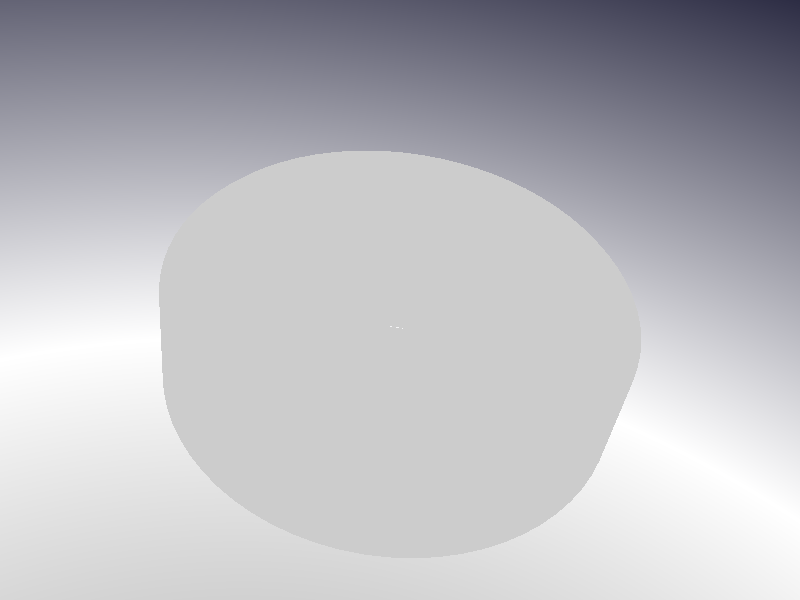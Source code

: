     // Persistence of Vision Ray Tracer Scene Description File
    // for FreeCAD (http://www.freecadweb.org)

    #version 3.6;

    #include "colors.inc"
    #include "metals.inc"
    #include "rad_def.inc"

    global_settings {
        radiosity {
            Rad_Settings(Radiosity_Normal,off,off)
        }
    }

    #default {finish{ambient 0}}

    sky_sphere {
        pigment {
            gradient y
            color_map {
                [0.0  color LightGray]
                [0.3  color White]
                [0.7  color <0.1,0.1,0.2>]
            }
        }
    }

    // Standard finish
    #declare StdFinish = finish { crand 0.01 diffuse 0.9 };

// declares positon and view direction

// Generated by FreeCAD (http://www.freecadweb.org/)
#declare cam_location =  <4.67179,29.7322,-28.9234>;
#declare cam_look_at  = <-0.287331,3.09042,1.0672>;
#declare cam_sky      = <-0.277114,0.74063,0.612107>;
#declare cam_angle    = 45; 
camera {
  location  cam_location
  look_at   cam_look_at
  sky       cam_sky
  angle     cam_angle 
  right x*800/600
}
// Written by FreeCAD http://www.freecadweb.org/
// face number1 +++++++++++++++++++++++++++++++++++++++++++++++++++++++++++++++++++++
#declare Pov_universal_mounting_hub_0011 = mesh2{
  vertex_vectors {
    173,
    <7.59901,1.27795,-5.74287>,
    <7.73782,1.57738,-5.55444>,
    <7.8423,1.96014,-5.40592>,
    <7.89248,2.38679,-5.33239>,
    <7.8824,2.83646,-5.34727>,
    <7.82536,3.20159,-5.43041>,
    <7.74239,3.48994,-5.54806>,
    <7.63931,3.72852,-5.68917>,
    <7.51558,3.93033,-5.85164>,
    <7.36968,4.09826,-6.03436>,
    <7.19609,4.23245,-6.24034>,
    <6.98146,4.32757,-6.47957>,
    <6.71203,4.36214,-6.75828>,
    <6.43784,4.31529,-7.01996>,
    <6.20068,4.21055,-7.2303>,
    <5.99316,4.06482,-7.40322>,
    <5.80955,3.88363,-7.54816>,
    <5.64755,3.66588,-7.67013>,
    <5.50819,3.40555,-7.77081>,
    <5.39645,3.08452,-7.84882>,
    <5.33227,2.69128,-7.89256>,
    <5.34072,2.29607,-7.88685>,
    <5.4069,1.95663,-7.84163>,
    <5.50522,1.6814,-7.77291>,
    <5.62438,1.45149,-7.68713>,
    <5.76133,1.25439,-7.58503>,
    <5.91479,1.08563,-7.46599>,
    <6.08516,0.943691,-7.32779>,
    <6.27553,0.829711,-7.16543>,
    <6.49803,0.747593,-6.96428>,
    <6.75155,0.71772,-6.71879>,
    <6.9922,0.7557,-6.46798>,
    <7.1903,0.844089,-6.24702>,
    <7.35517,0.968148,-6.05204>,
    <7.48744,1.11233,-5.88761>,
    <9.525,0.27,0>,
    <9.525,4.81,0>,
    <9.525,0.27,0>,
    <9.48437,0.27,0.878856>,
    <9.36282,0.27,1.75021>,
    <9.16139,0.27,2.60664>,
    <8.8818,0.27,3.44083>,
    <8.52643,0.27,4.24566>,
    <8.09832,0.27,5.01427>,
    <7.60111,0.27,5.7401>,
    <7.03906,0.27,6.41695>,
    <6.41695,0.27,7.03906>,
    <5.7401,0.27,7.60111>,
    <5.01427,0.27,8.09832>,
    <4.24566,0.27,8.52643>,
    <3.44083,0.27,8.8818>,
    <2.60664,0.27,9.16139>,
    <1.75021,0.27,9.36282>,
    <0.878856,0.27,9.48437>,
    <2.69821e-15,0.27,9.525>,
    <-0.878856,0.27,9.48437>,
    <-1.75021,0.27,9.36282>,
    <-2.60664,0.27,9.16139>,
    <-3.44083,0.27,8.8818>,
    <-4.24566,0.27,8.52643>,
    <-5.01427,0.27,8.09832>,
    <-5.7401,0.27,7.60111>,
    <-6.41695,0.27,7.03906>,
    <-7.03906,0.27,6.41695>,
    <-7.60111,0.27,5.7401>,
    <-8.09832,0.27,5.01427>,
    <-8.52643,0.27,4.24566>,
    <-8.8818,0.27,3.44083>,
    <-9.16139,0.27,2.60664>,
    <-9.36282,0.27,1.75021>,
    <-9.48437,0.27,0.878856>,
    <-9.525,0.27,9.62638e-15>,
    <-9.48437,0.27,-0.878856>,
    <-9.36282,0.27,-1.75021>,
    <-9.16139,0.27,-2.60664>,
    <-8.8818,0.27,-3.44083>,
    <-8.52643,0.27,-4.24566>,
    <-8.09832,0.27,-5.01427>,
    <-7.60111,0.27,-5.7401>,
    <-7.03906,0.27,-6.41695>,
    <-6.41695,0.27,-7.03906>,
    <-5.7401,0.27,-7.60111>,
    <-5.01427,0.27,-8.09832>,
    <-4.24566,0.27,-8.52643>,
    <-3.44083,0.27,-8.8818>,
    <-2.60664,0.27,-9.16139>,
    <-1.75021,0.27,-9.36282>,
    <-0.878856,0.27,-9.48437>,
    <-1.74971e-15,0.27,-9.525>,
    <0.878856,0.27,-9.48437>,
    <1.75021,0.27,-9.36282>,
    <2.60664,0.27,-9.16139>,
    <3.44083,0.27,-8.8818>,
    <4.24566,0.27,-8.52643>,
    <5.01427,0.27,-8.09832>,
    <5.7401,0.27,-7.60111>,
    <6.41695,0.27,-7.03906>,
    <7.03906,0.27,-6.41695>,
    <7.60111,0.27,-5.7401>,
    <8.09832,0.27,-5.01427>,
    <8.52643,0.27,-4.24566>,
    <8.8818,0.27,-3.44083>,
    <9.16139,0.27,-2.60664>,
    <9.36282,0.27,-1.75021>,
    <9.48437,0.27,-0.878856>,
    <9.525,4.81,0>,
    <9.48437,4.81,0.878856>,
    <9.36282,4.81,1.75021>,
    <9.16139,4.81,2.60664>,
    <8.8818,4.81,3.44083>,
    <8.52643,4.81,4.24566>,
    <8.09832,4.81,5.01427>,
    <7.60111,4.81,5.7401>,
    <7.03906,4.81,6.41695>,
    <6.41695,4.81,7.03906>,
    <5.7401,4.81,7.60111>,
    <5.01427,4.81,8.09832>,
    <4.24566,4.81,8.52643>,
    <3.44083,4.81,8.8818>,
    <2.60664,4.81,9.16139>,
    <1.75021,4.81,9.36282>,
    <0.878856,4.81,9.48437>,
    <2.69821e-15,4.81,9.525>,
    <-0.878856,4.81,9.48437>,
    <-1.75021,4.81,9.36282>,
    <-2.60664,4.81,9.16139>,
    <-3.44083,4.81,8.8818>,
    <-4.24566,4.81,8.52643>,
    <-5.01427,4.81,8.09832>,
    <-5.7401,4.81,7.60111>,
    <-6.41695,4.81,7.03906>,
    <-7.03906,4.81,6.41695>,
    <-7.60111,4.81,5.7401>,
    <-8.09832,4.81,5.01427>,
    <-8.52643,4.81,4.24566>,
    <-8.8818,4.81,3.44083>,
    <-9.16139,4.81,2.60664>,
    <-9.36282,4.81,1.75021>,
    <-9.48437,4.81,0.878856>,
    <-9.525,4.81,9.62638e-15>,
    <-9.48437,4.81,-0.878856>,
    <-9.36282,4.81,-1.75021>,
    <-9.16139,4.81,-2.60664>,
    <-8.8818,4.81,-3.44083>,
    <-8.52643,4.81,-4.24566>,
    <-8.09832,4.81,-5.01427>,
    <-7.60111,4.81,-5.7401>,
    <-7.03906,4.81,-6.41695>,
    <-6.41695,4.81,-7.03906>,
    <-5.7401,4.81,-7.60111>,
    <-5.01427,4.81,-8.09832>,
    <-4.24566,4.81,-8.52643>,
    <-3.44083,4.81,-8.8818>,
    <-2.60664,4.81,-9.16139>,
    <-1.75021,4.81,-9.36282>,
    <-0.878856,4.81,-9.48437>,
    <-1.74971e-15,4.81,-9.525>,
    <0.878856,4.81,-9.48437>,
    <1.75021,4.81,-9.36282>,
    <2.60664,4.81,-9.16139>,
    <3.44083,4.81,-8.8818>,
    <4.24566,4.81,-8.52643>,
    <5.01427,4.81,-8.09832>,
    <5.7401,4.81,-7.60111>,
    <6.41695,4.81,-7.03906>,
    <7.03906,4.81,-6.41695>,
    <7.60111,4.81,-5.7401>,
    <8.09832,4.81,-5.01427>,
    <8.52643,4.81,-4.24566>,
    <8.8818,4.81,-3.44083>,
    <9.16139,4.81,-2.60664>,
    <9.36282,4.81,-1.75021>,
    <9.48437,4.81,-0.878856>,
  }
  normal_vectors {
    173,
    <0.797797,0,-0.602926>,
    <0.81237,0,-0.583143>,
    <0.823339,0,-0.56755>,
    <0.828607,0,-0.559831>,
    <0.827549,0,-0.561393>,
    <0.82156,0,-0.570121>,
    <0.81285,0,-0.582473>,
    <0.802027,0,-0.597288>,
    <0.789037,0,-0.614345>,
    <0.773719,0,-0.633529>,
    <0.755495,0,-0.655154>,
    <0.732962,0,-0.68027>,
    <0.704675,0,-0.70953>,
    <0.675889,0,-0.737004>,
    <0.65099,0,-0.759086>,
    <0.629203,0,-0.777241>,
    <0.609927,0,-0.792458>,
    <0.592918,0,-0.805263>,
    <0.578288,0,-0.815833>,
    <0.566556,0,-0.824023>,
    <0.559818,0,-0.828615>,
    <0.560705,0,-0.828016>,
    <0.567653,0,-0.823268>,
    <0.577976,0,-0.816054>,
    <0.590486,0,-0.807048>,
    <0.604864,0,-0.796329>,
    <0.620975,0,-0.78383>,
    <0.638862,0,-0.769322>,
    <0.658849,0,-0.752276>,
    <0.682208,0,-0.731158>,
    <0.708824,0,-0.705385>,
    <0.73409,0,-0.679053>,
    <0.754887,0,-0.655855>,
    <0.772196,0,-0.635384>,
    <0.786083,0,-0.618122>,
    <1,0,0>,
    <1,0,0>,
    <1,0,0>,
    <0.995734,-0,0.0922684>,
    <0.982973,-0,0.18375>,
    <0.961826,-0,0.273663>,
    <0.932472,-0,0.361242>,
    <0.895163,-0,0.445738>,
    <0.850217,-0,0.526432>,
    <0.798017,-0,0.602635>,
    <0.739009,-0,0.673696>,
    <0.673696,-0,0.739009>,
    <0.602635,-0,0.798017>,
    <0.526432,-0,0.850217>,
    <0.445738,-0,0.895163>,
    <0.361242,-0,0.932472>,
    <0.273663,-0,0.961826>,
    <0.18375,-0,0.982973>,
    <0.0922684,-0,0.995734>,
    <2.83277e-16,-0,1>,
    <-0.0922684,0,0.995734>,
    <-0.18375,0,0.982973>,
    <-0.273663,0,0.961826>,
    <-0.361242,0,0.932472>,
    <-0.445738,0,0.895163>,
    <-0.526432,0,0.850217>,
    <-0.602635,0,0.798017>,
    <-0.673696,0,0.739009>,
    <-0.739009,0,0.673696>,
    <-0.798017,0,0.602635>,
    <-0.850217,0,0.526432>,
    <-0.895163,0,0.445738>,
    <-0.932472,0,0.361242>,
    <-0.961826,0,0.273663>,
    <-0.982973,0,0.18375>,
    <-0.995734,0,0.0922684>,
    <-1,0,1.01064e-15>,
    <-0.995734,0,-0.0922684>,
    <-0.982973,0,-0.18375>,
    <-0.961826,0,-0.273663>,
    <-0.932472,0,-0.361242>,
    <-0.895163,0,-0.445738>,
    <-0.850217,0,-0.526432>,
    <-0.798017,0,-0.602635>,
    <-0.739009,0,-0.673696>,
    <-0.673696,0,-0.739009>,
    <-0.602635,0,-0.798017>,
    <-0.526432,0,-0.850217>,
    <-0.445738,0,-0.895163>,
    <-0.361242,0,-0.932472>,
    <-0.273663,0,-0.961826>,
    <-0.18375,0,-0.982973>,
    <-0.0922684,0,-0.995734>,
    <-1.83697e-16,0,-1>,
    <0.0922684,0,-0.995734>,
    <0.18375,0,-0.982973>,
    <0.273663,0,-0.961826>,
    <0.361242,0,-0.932472>,
    <0.445738,0,-0.895163>,
    <0.526432,0,-0.850217>,
    <0.602635,0,-0.798017>,
    <0.673696,0,-0.739009>,
    <0.739009,0,-0.673696>,
    <0.798017,0,-0.602635>,
    <0.850217,0,-0.526432>,
    <0.895163,0,-0.445738>,
    <0.932472,0,-0.361242>,
    <0.961826,0,-0.273663>,
    <0.982973,0,-0.18375>,
    <0.995734,0,-0.0922684>,
    <1,0,0>,
    <0.995734,-0,0.0922684>,
    <0.982973,-0,0.18375>,
    <0.961826,-0,0.273663>,
    <0.932472,-0,0.361242>,
    <0.895163,-0,0.445738>,
    <0.850217,-0,0.526432>,
    <0.798017,-0,0.602635>,
    <0.739009,-0,0.673696>,
    <0.673696,-0,0.739009>,
    <0.602635,-0,0.798017>,
    <0.526432,-0,0.850217>,
    <0.445738,-0,0.895163>,
    <0.361242,-0,0.932472>,
    <0.273663,-0,0.961826>,
    <0.18375,-0,0.982973>,
    <0.0922684,-0,0.995734>,
    <2.83277e-16,-0,1>,
    <-0.0922684,0,0.995734>,
    <-0.18375,0,0.982973>,
    <-0.273663,0,0.961826>,
    <-0.361242,0,0.932472>,
    <-0.445738,0,0.895163>,
    <-0.526432,0,0.850217>,
    <-0.602635,0,0.798017>,
    <-0.673696,0,0.739009>,
    <-0.739009,0,0.673696>,
    <-0.798017,0,0.602635>,
    <-0.850217,0,0.526432>,
    <-0.895163,0,0.445738>,
    <-0.932472,0,0.361242>,
    <-0.961826,0,0.273663>,
    <-0.982973,0,0.18375>,
    <-0.995734,0,0.0922684>,
    <-1,0,1.01064e-15>,
    <-0.995734,0,-0.0922684>,
    <-0.982973,0,-0.18375>,
    <-0.961826,0,-0.273663>,
    <-0.932472,0,-0.361242>,
    <-0.895163,0,-0.445738>,
    <-0.850217,0,-0.526432>,
    <-0.798017,0,-0.602635>,
    <-0.739009,0,-0.673696>,
    <-0.673696,0,-0.739009>,
    <-0.602635,0,-0.798017>,
    <-0.526432,0,-0.850217>,
    <-0.445738,0,-0.895163>,
    <-0.361242,0,-0.932472>,
    <-0.273663,0,-0.961826>,
    <-0.18375,0,-0.982973>,
    <-0.0922684,0,-0.995734>,
    <-1.83697e-16,0,-1>,
    <0.0922684,0,-0.995734>,
    <0.18375,0,-0.982973>,
    <0.273663,0,-0.961826>,
    <0.361242,0,-0.932472>,
    <0.445738,0,-0.895163>,
    <0.526432,0,-0.850217>,
    <0.602635,0,-0.798017>,
    <0.673696,0,-0.739009>,
    <0.739009,0,-0.673696>,
    <0.798017,0,-0.602635>,
    <0.850217,0,-0.526432>,
    <0.895163,0,-0.445738>,
    <0.932472,0,-0.361242>,
    <0.961826,0,-0.273663>,
    <0.982973,0,-0.18375>,
    <0.995734,0,-0.0922684>,
  }
  face_indices {
    173,
    <106,38,37>,
    <106,37,105>,
    <107,39,38>,
    <107,38,106>,
    <108,40,39>,
    <108,39,107>,
    <109,41,40>,
    <109,42,41>,
    <109,40,108>,
    <110,43,42>,
    <110,42,109>,
    <111,43,110>,
    <112,43,111>,
    <112,44,43>,
    <112,45,44>,
    <113,45,112>,
    <114,45,113>,
    <114,46,45>,
    <115,46,114>,
    <115,47,46>,
    <115,48,47>,
    <116,48,115>,
    <116,49,48>,
    <117,49,116>,
    <117,50,49>,
    <118,50,117>,
    <119,50,118>,
    <119,51,50>,
    <119,52,51>,
    <120,52,119>,
    <120,53,52>,
    <121,53,120>,
    <121,54,53>,
    <122,54,121>,
    <123,54,122>,
    <123,55,54>,
    <123,56,55>,
    <124,56,123>,
    <124,57,56>,
    <125,58,57>,
    <125,57,124>,
    <126,59,58>,
    <126,58,125>,
    <127,60,59>,
    <127,59,126>,
    <128,61,60>,
    <128,60,127>,
    <129,62,61>,
    <129,61,128>,
    <130,63,62>,
    <130,62,129>,
    <131,63,130>,
    <132,64,63>,
    <132,65,64>,
    <132,63,131>,
    <133,65,132>,
    <134,66,65>,
    <134,65,133>,
    <135,67,66>,
    <135,68,67>,
    <135,66,134>,
    <136,69,68>,
    <136,68,135>,
    <137,69,136>,
    <137,70,69>,
    <138,70,137>,
    <138,71,70>,
    <139,71,138>,
    <140,71,139>,
    <140,72,71>,
    <140,73,72>,
    <141,73,140>,
    <142,73,141>,
    <142,74,73>,
    <143,74,142>,
    <143,75,74>,
    <144,75,143>,
    <144,76,75>,
    <145,76,144>,
    <145,77,76>,
    <145,78,77>,
    <146,78,145>,
    <147,78,146>,
    <147,79,78>,
    <148,79,147>,
    <148,80,79>,
    <149,80,148>,
    <149,81,80>,
    <149,82,81>,
    <150,82,149>,
    <151,82,150>,
    <151,83,82>,
    <151,84,83>,
    <152,84,151>,
    <153,84,152>,
    <153,85,84>,
    <154,85,153>,
    <154,86,85>,
    <154,87,86>,
    <155,87,154>,
    <156,87,155>,
    <156,88,87>,
    <157,88,156>,
    <157,89,88>,
    <158,90,89>,
    <158,89,157>,
    <159,91,90>,
    <159,90,158>,
    <160,92,91>,
    <160,91,159>,
    <24,94,23>,
    <24,95,94>,
    <22,23,94>,
    <25,95,24>,
    <21,22,94>,
    <21,94,93>,
    <26,95,25>,
    <161,93,92>,
    <161,92,160>,
    <20,21,93>,
    <20,93,161>,
    <27,95,26>,
    <96,95,27>,
    <28,96,27>,
    <29,96,28>,
    <162,20,161>,
    <162,18,19>,
    <162,19,20>,
    <30,96,29>,
    <17,18,162>,
    <97,96,30>,
    <31,97,30>,
    <32,97,31>,
    <163,15,16>,
    <163,16,17>,
    <163,17,162>,
    <98,32,33>,
    <98,97,32>,
    <14,15,163>,
    <34,98,33>,
    <0,98,34>,
    <164,13,14>,
    <164,14,163>,
    <12,13,164>,
    <1,98,0>,
    <1,99,98>,
    <2,99,1>,
    <165,10,11>,
    <165,11,12>,
    <165,12,164>,
    <3,99,2>,
    <100,99,3>,
    <166,7,8>,
    <166,8,9>,
    <166,9,10>,
    <166,10,165>,
    <167,4,5>,
    <167,5,6>,
    <167,6,7>,
    <167,7,166>,
    <168,3,4>,
    <168,100,3>,
    <168,4,167>,
    <169,100,168>,
    <169,101,100>,
    <170,102,101>,
    <170,101,169>,
    <171,103,102>,
    <171,104,103>,
    <171,102,170>,
    <172,104,171>,
    <36,35,104>,
    <36,104,172>,
  }
} // end of Face1

// face number2 +++++++++++++++++++++++++++++++++++++++++++++++++++++++++++++++++++++
#declare Pov_universal_mounting_hub_0012 = mesh2{
  vertex_vectors {
    72,
    <7.59901,1.27795,-5.74287>,
    <7.1251,1.53421,-5.7027>,
    <7.59901,1.27795,-5.74287>,
    <7.73782,1.57738,-5.55444>,
    <7.8423,1.96014,-5.40592>,
    <7.89248,2.38679,-5.33239>,
    <7.8824,2.83646,-5.34727>,
    <7.82536,3.20159,-5.43041>,
    <7.74239,3.48994,-5.54806>,
    <7.63931,3.72852,-5.68917>,
    <7.51558,3.93033,-5.85164>,
    <7.36968,4.09826,-6.03436>,
    <7.19609,4.23245,-6.24034>,
    <6.98146,4.32757,-6.47957>,
    <6.71203,4.36214,-6.75828>,
    <6.43784,4.31529,-7.01996>,
    <6.20068,4.21055,-7.2303>,
    <5.99316,4.06482,-7.40322>,
    <5.80955,3.88363,-7.54816>,
    <5.64755,3.66588,-7.67013>,
    <5.50819,3.40555,-7.77081>,
    <5.39645,3.08452,-7.84882>,
    <5.33227,2.69128,-7.89256>,
    <5.34072,2.29607,-7.88685>,
    <5.4069,1.95663,-7.84163>,
    <5.50522,1.6814,-7.77291>,
    <5.62438,1.45149,-7.68713>,
    <5.76133,1.25439,-7.58503>,
    <5.91479,1.08563,-7.46599>,
    <6.08516,0.943691,-7.32779>,
    <6.27553,0.829711,-7.16543>,
    <6.49803,0.747593,-6.96428>,
    <6.75155,0.71772,-6.71879>,
    <6.9922,0.7557,-6.46798>,
    <7.1903,0.844089,-6.24702>,
    <7.35517,0.968148,-6.05204>,
    <7.48744,1.11233,-5.88761>,
    <7.1251,1.53421,-5.7027>,
    <7.25742,1.80461,-5.53554>,
    <7.33898,2.09353,-5.42907>,
    <7.37988,2.42682,-5.37468>,
    <7.37181,2.76456,-5.38546>,
    <7.32684,3.04272,-5.44508>,
    <7.26258,3.26138,-5.52889>,
    <7.18451,3.44146,-5.62849>,
    <7.09398,3.59261,-5.74102>,
    <6.99086,3.71892,-5.86536>,
    <6.87349,3.82199,-6.00202>,
    <6.73807,3.901,-6.15343>,
    <6.57144,3.95221,-6.33103>,
    <6.37905,3.95866,-6.52483>,
    <6.19499,3.91688,-6.69986>,
    <6.03439,3.8418,-6.84501>,
    <5.89041,3.74034,-6.96966>,
    <5.76,3.61427,-7.07845>,
    <5.64204,3.46205,-7.17374>,
    <5.53745,3.27935,-7.25593>,
    <5.44944,3.05686,-7.32352>,
    <5.38469,2.75853,-7.37239>,
    <5.3745,2.42972,-7.38002>,
    <5.41326,2.15797,-7.35093>,
    <5.47855,1.93838,-7.30132>,
    <5.55992,1.75609,-7.23846>,
    <5.68603,1.55596,-7.13854>,
    <5.84917,1.37559,-7.00447>,
    <6.03443,1.23819,-6.84499>,
    <6.25341,1.14486,-6.64536>,
    <6.4883,1.11852,-6.41621>,
    <6.68589,1.15797,-6.21005>,
    <6.84744,1.23983,-6.03164>,
    <6.98386,1.35385,-5.87365>,
    <7.0588,1.43977,-5.78389>,
  }
  normal_vectors {
    72,
    <0.209192,0.516987,-0.830038>,
    <0.209191,0.516987,-0.830038>,
    <0.209192,0.516987,-0.830038>,
    <0.154038,0.402899,-0.902189>,
    <0.109324,0.246336,-0.962999>,
    <0.0870796,0.0656428,-0.994036>,
    <0.0916902,-0.12762,-0.987576>,
    <0.116973,-0.28092,-0.952576>,
    <0.152092,-0.397847,-0.904757>,
    <0.193482,-0.489564,-0.850231>,
    <0.240621,-0.563479,-0.790312>,
    <0.293045,-0.621639,-0.726423>,
    <0.352592,-0.666113,-0.657245>,
    <0.422118,-0.696214,-0.580606>,
    <0.507226,-0.706992,-0.492832>,
    <0.593678,-0.692498,-0.409868>,
    <0.670542,-0.658927,-0.340865>,
    <0.740482,-0.610382,-0.281283>,
    <0.80545,-0.546818,-0.228562>,
    <0.86598,-0.466022,-0.181392>,
    <0.92051,-0.364574,-0.140524>,
    <0.966761,-0.232426,-0.106543>,
    <0.994095,-0.0648381,-0.0870156>,
    <0.990417,0.105072,-0.0896361>,
    <0.962437,0.248345,-0.109722>,
    <0.921855,0.361595,-0.139397>,
    <0.874988,0.451594,-0.174527>,
    <0.82312,0.525761,-0.21459>,
    <0.767871,0.586012,-0.258775>,
    <0.709243,0.634313,-0.307607>,
    <0.645483,0.672031,-0.362941>,
    <0.57464,0.697723,-0.427751>,
    <0.494948,0.707033,-0.505106>,
    <0.418635,0.69526,-0.584259>,
    <0.354331,0.667178,-0.655227>,
    <0.298203,0.626329,-0.720268>,
    <0.209192,0.516987,-0.830038>,
    <0.209191,0.516987,-0.830038>,
    <0.146995,0.383749,-0.911663>,
    <0.107127,0.235354,-0.965988>,
    <0.0868027,0.0600337,-0.994415>,
    <0.0908753,-0.118978,-0.988729>,
    <0.113258,-0.264683,-0.957661>,
    <0.144477,-0.376685,-0.915005>,
    <0.181519,-0.466316,-0.865795>,
    <0.223451,-0.539378,-0.811875>,
    <0.269938,-0.59856,-0.754227>,
    <0.321657,-0.645432,-0.692788>,
    <0.379677,-0.68047,-0.626743>,
    <0.45006,-0.702661,-0.551103>,
    <0.530839,-0.705457,-0.469617>,
    <0.608883,-0.687406,-0.395896>,
    <0.6785,-0.654316,-0.333929>,
    <0.742815,-0.608433,-0.279348>,
    <0.802966,-0.549636,-0.230533>,
    <0.186315,0.475855,-0.859563>,
    <0.147526,0.385243,-0.910947>,
    <0.114794,0.271512,-0.955565>,
    <0.0906154,0.115701,-0.989142>,
    <0.0867385,-0.0583972,-0.994518>,
    <0.101165,-0.201621,-0.974225>,
    <0.125686,-0.31533,-0.940622>,
    <0.155803,-0.407556,-0.899791>,
    <0.209191,0.516987,-0.830038>,
    <0.209191,0.516987,-0.830038>,
    <0.209191,0.516987,-0.830038>,
    <0.209191,0.516987,-0.830038>,
    <0.209191,0.516987,-0.830038>,
    <0.209191,0.516987,-0.830038>,
    <0.209191,0.516987,-0.830038>,
    <0.209191,0.516987,-0.830038>,
    <0.209191,0.516987,-0.830038>,
  }
  face_indices {
    70,
    <20,19,56>,
    <19,55,56>,
    <21,20,57>,
    <3,0,1>,
    <20,56,57>,
    <4,3,38>,
    <22,21,58>,
    <3,1,38>,
    <21,57,58>,
    <5,4,39>,
    <23,22,59>,
    <4,38,39>,
    <22,58,59>,
    <24,23,60>,
    <5,39,40>,
    <23,59,60>,
    <6,5,41>,
    <25,24,61>,
    <24,60,61>,
    <5,40,41>,
    <7,6,42>,
    <26,25,62>,
    <25,61,62>,
    <6,41,42>,
    <27,26,63>,
    <26,62,63>,
    <8,7,43>,
    <7,42,43>,
    <8,43,44>,
    <9,8,44>,
    <28,27,64>,
    <29,28,64>,
    <27,63,64>,
    <9,44,45>,
    <10,9,45>,
    <30,29,65>,
    <29,64,65>,
    <10,45,46>,
    <11,10,46>,
    <31,30,66>,
    <32,31,66>,
    <30,65,66>,
    <12,11,47>,
    <11,46,47>,
    <33,32,67>,
    <32,66,67>,
    <13,12,48>,
    <12,47,48>,
    <34,33,68>,
    <33,67,68>,
    <14,13,49>,
    <13,48,49>,
    <34,68,69>,
    <35,34,69>,
    <15,14,50>,
    <14,49,50>,
    <35,69,70>,
    <36,35,70>,
    <16,15,51>,
    <15,50,51>,
    <36,70,71>,
    <2,36,71>,
    <2,71,37>,
    <17,16,52>,
    <16,51,52>,
    <17,52,53>,
    <18,17,54>,
    <17,53,54>,
    <19,18,55>,
    <18,54,55>,
  }
} // end of Face2

// face number3 +++++++++++++++++++++++++++++++++++++++++++++++++++++++++++++++++++++
#declare Pov_universal_mounting_hub_0013 = mesh2{
  vertex_vectors {
    138,
    <9.525,0.27,0>,
    <9.255,0,0>,
    <9.525,0.27,0>,
    <9.48437,0.27,0.878856>,
    <9.36282,0.27,1.75021>,
    <9.16139,0.27,2.60664>,
    <8.8818,0.27,3.44083>,
    <8.52643,0.27,4.24566>,
    <8.09832,0.27,5.01427>,
    <7.60111,0.27,5.7401>,
    <7.03906,0.27,6.41695>,
    <6.41695,0.27,7.03906>,
    <5.7401,0.27,7.60111>,
    <5.01427,0.27,8.09832>,
    <4.24566,0.27,8.52643>,
    <3.44083,0.27,8.8818>,
    <2.60664,0.27,9.16139>,
    <1.75021,0.27,9.36282>,
    <0.878856,0.27,9.48437>,
    <2.69821e-15,0.27,9.525>,
    <-0.878856,0.27,9.48437>,
    <-1.75021,0.27,9.36282>,
    <-2.60664,0.27,9.16139>,
    <-3.44083,0.27,8.8818>,
    <-4.24566,0.27,8.52643>,
    <-5.01427,0.27,8.09832>,
    <-5.7401,0.27,7.60111>,
    <-6.41695,0.27,7.03906>,
    <-7.03906,0.27,6.41695>,
    <-7.60111,0.27,5.7401>,
    <-8.09832,0.27,5.01427>,
    <-8.52643,0.27,4.24566>,
    <-8.8818,0.27,3.44083>,
    <-9.16139,0.27,2.60664>,
    <-9.36282,0.27,1.75021>,
    <-9.48437,0.27,0.878856>,
    <-9.525,0.27,9.62638e-15>,
    <-9.48437,0.27,-0.878856>,
    <-9.36282,0.27,-1.75021>,
    <-9.16139,0.27,-2.60664>,
    <-8.8818,0.27,-3.44083>,
    <-8.52643,0.27,-4.24566>,
    <-8.09832,0.27,-5.01427>,
    <-7.60111,0.27,-5.7401>,
    <-7.03906,0.27,-6.41695>,
    <-6.41695,0.27,-7.03906>,
    <-5.7401,0.27,-7.60111>,
    <-5.01427,0.27,-8.09832>,
    <-4.24566,0.27,-8.52643>,
    <-3.44083,0.27,-8.8818>,
    <-2.60664,0.27,-9.16139>,
    <-1.75021,0.27,-9.36282>,
    <-0.878856,0.27,-9.48437>,
    <-1.74971e-15,0.27,-9.525>,
    <0.878856,0.27,-9.48437>,
    <1.75021,0.27,-9.36282>,
    <2.60664,0.27,-9.16139>,
    <3.44083,0.27,-8.8818>,
    <4.24566,0.27,-8.52643>,
    <5.01427,0.27,-8.09832>,
    <5.7401,0.27,-7.60111>,
    <6.41695,0.27,-7.03906>,
    <7.03906,0.27,-6.41695>,
    <7.60111,0.27,-5.7401>,
    <8.09832,0.27,-5.01427>,
    <8.52643,0.27,-4.24566>,
    <8.8818,0.27,-3.44083>,
    <9.16139,0.27,-2.60664>,
    <9.36282,0.27,-1.75021>,
    <9.48437,0.27,-0.878856>,
    <9.255,0,0>,
    <9.21552,0,0.853944>,
    <9.09742,0,1.7006>,
    <8.9017,0,2.53275>,
    <8.63003,0,3.34329>,
    <8.28474,0,4.12531>,
    <7.86876,0,4.87213>,
    <7.38565,0,5.57738>,
    <6.83953,0,6.23505>,
    <6.23505,0,6.83953>,
    <5.57738,0,7.38565>,
    <4.87213,0,7.86876>,
    <4.12531,0,8.28474>,
    <3.34329,0,8.63003>,
    <2.53275,0,8.9017>,
    <1.7006,0,9.09742>,
    <0.853944,0,9.21552>,
    <2.62173e-15,0,9.255>,
    <-0.853944,0,9.21552>,
    <-1.7006,0,9.09742>,
    <-2.53275,0,8.9017>,
    <-3.34329,0,8.63003>,
    <-4.12531,0,8.28474>,
    <-4.87213,0,7.86876>,
    <-5.57738,0,7.38565>,
    <-6.23505,0,6.83953>,
    <-6.83953,0,6.23505>,
    <-7.38565,0,5.57738>,
    <-7.86876,0,4.87213>,
    <-8.28474,0,4.12531>,
    <-8.63003,0,3.34329>,
    <-8.9017,0,2.53275>,
    <-9.09742,0,1.7006>,
    <-9.21552,0,0.853944>,
    <-9.255,0,9.3535e-15>,
    <-9.21552,0,-0.853944>,
    <-9.09742,0,-1.7006>,
    <-8.9017,0,-2.53275>,
    <-8.63003,0,-3.34329>,
    <-8.28474,0,-4.12531>,
    <-7.86876,0,-4.87213>,
    <-7.38565,0,-5.57738>,
    <-6.83953,0,-6.23505>,
    <-6.23505,0,-6.83953>,
    <-5.57738,0,-7.38565>,
    <-4.87213,0,-7.86876>,
    <-4.12531,0,-8.28474>,
    <-3.34329,0,-8.63003>,
    <-2.53275,0,-8.9017>,
    <-1.7006,0,-9.09742>,
    <-0.853944,0,-9.21552>,
    <-1.70012e-15,0,-9.255>,
    <0.853944,0,-9.21552>,
    <1.7006,0,-9.09742>,
    <2.53275,0,-8.9017>,
    <3.34329,0,-8.63003>,
    <4.12531,0,-8.28474>,
    <4.87213,0,-7.86876>,
    <5.57738,0,-7.38565>,
    <6.23505,0,-6.83953>,
    <6.83953,0,-6.23505>,
    <7.38565,0,-5.57738>,
    <7.86876,0,-4.87213>,
    <8.28474,0,-4.12531>,
    <8.63003,0,-3.34329>,
    <8.9017,0,-2.53275>,
    <9.09742,0,-1.7006>,
    <9.21552,0,-0.853944>,
  }
  normal_vectors {
    138,
    <0.707107,-0.707107,-0>,
    <0.707107,-0.707107,-0>,
    <0.707107,-0.707107,-0>,
    <0.70409,-0.707107,0.0652436>,
    <0.695067,-0.707107,0.129931>,
    <0.680113,-0.707107,0.193509>,
    <0.659357,-0.707107,0.255436>,
    <0.632976,-0.707107,0.315185>,
    <0.601194,-0.707107,0.372244>,
    <0.564283,-0.707107,0.426127>,
    <0.522558,-0.707107,0.476375>,
    <0.476375,-0.707107,0.522558>,
    <0.426127,-0.707107,0.564283>,
    <0.372244,-0.707107,0.601194>,
    <0.315185,-0.707107,0.632976>,
    <0.255436,-0.707107,0.659357>,
    <0.193509,-0.707107,0.680113>,
    <0.129931,-0.707107,0.695067>,
    <0.0652436,-0.707107,0.70409>,
    <2.00307e-16,-0.707107,0.707107>,
    <-0.0652436,-0.707107,0.70409>,
    <-0.129931,-0.707107,0.695067>,
    <-0.193509,-0.707107,0.680113>,
    <-0.255436,-0.707107,0.659357>,
    <-0.315185,-0.707107,0.632976>,
    <-0.372244,-0.707107,0.601194>,
    <-0.426127,-0.707107,0.564283>,
    <-0.476375,-0.707107,0.522558>,
    <-0.522558,-0.707107,0.476375>,
    <-0.564283,-0.707107,0.426127>,
    <-0.601194,-0.707107,0.372244>,
    <-0.632976,-0.707107,0.315185>,
    <-0.659357,-0.707107,0.255436>,
    <-0.680113,-0.707107,0.193509>,
    <-0.695067,-0.707107,0.129931>,
    <-0.70409,-0.707107,0.0652436>,
    <-0.707107,-0.707107,7.14633e-16>,
    <-0.70409,-0.707107,-0.0652436>,
    <-0.695067,-0.707107,-0.129931>,
    <-0.680113,-0.707107,-0.193509>,
    <-0.659357,-0.707107,-0.255436>,
    <-0.632976,-0.707107,-0.315185>,
    <-0.601194,-0.707107,-0.372244>,
    <-0.564283,-0.707107,-0.426127>,
    <-0.522558,-0.707107,-0.476375>,
    <-0.476375,-0.707107,-0.522558>,
    <-0.426127,-0.707107,-0.564283>,
    <-0.372244,-0.707107,-0.601194>,
    <-0.315185,-0.707107,-0.632976>,
    <-0.255436,-0.707107,-0.659357>,
    <-0.193509,-0.707107,-0.680113>,
    <-0.129931,-0.707107,-0.695067>,
    <-0.0652436,-0.707107,-0.70409>,
    <-1.29893e-16,-0.707107,-0.707107>,
    <0.0652436,-0.707107,-0.70409>,
    <0.129931,-0.707107,-0.695067>,
    <0.193509,-0.707107,-0.680113>,
    <0.255436,-0.707107,-0.659357>,
    <0.315185,-0.707107,-0.632976>,
    <0.372244,-0.707107,-0.601194>,
    <0.426127,-0.707107,-0.564283>,
    <0.476375,-0.707107,-0.522558>,
    <0.522558,-0.707107,-0.476375>,
    <0.564283,-0.707107,-0.426127>,
    <0.601194,-0.707107,-0.372244>,
    <0.632976,-0.707107,-0.315185>,
    <0.659357,-0.707107,-0.255436>,
    <0.680113,-0.707107,-0.193509>,
    <0.695067,-0.707107,-0.129931>,
    <0.70409,-0.707107,-0.0652436>,
    <0.707107,-0.707107,-0>,
    <0.70409,-0.707107,0.0652436>,
    <0.695067,-0.707107,0.129931>,
    <0.680113,-0.707107,0.193509>,
    <0.659357,-0.707107,0.255436>,
    <0.632976,-0.707107,0.315185>,
    <0.601194,-0.707107,0.372244>,
    <0.564283,-0.707107,0.426127>,
    <0.522558,-0.707107,0.476375>,
    <0.476375,-0.707107,0.522558>,
    <0.426127,-0.707107,0.564283>,
    <0.372244,-0.707107,0.601194>,
    <0.315185,-0.707107,0.632976>,
    <0.255436,-0.707107,0.659357>,
    <0.193509,-0.707107,0.680113>,
    <0.129931,-0.707107,0.695067>,
    <0.0652436,-0.707107,0.70409>,
    <2.00307e-16,-0.707107,0.707107>,
    <-0.0652436,-0.707107,0.70409>,
    <-0.129931,-0.707107,0.695067>,
    <-0.193509,-0.707107,0.680113>,
    <-0.255436,-0.707107,0.659357>,
    <-0.315185,-0.707107,0.632976>,
    <-0.372244,-0.707107,0.601194>,
    <-0.426127,-0.707107,0.564283>,
    <-0.476375,-0.707107,0.522558>,
    <-0.522558,-0.707107,0.476375>,
    <-0.564283,-0.707107,0.426127>,
    <-0.601194,-0.707107,0.372244>,
    <-0.632976,-0.707107,0.315185>,
    <-0.659357,-0.707107,0.255436>,
    <-0.680113,-0.707107,0.193509>,
    <-0.695067,-0.707107,0.129931>,
    <-0.70409,-0.707107,0.0652436>,
    <-0.707107,-0.707107,7.14633e-16>,
    <-0.70409,-0.707107,-0.0652436>,
    <-0.695067,-0.707107,-0.129931>,
    <-0.680113,-0.707107,-0.193509>,
    <-0.659357,-0.707107,-0.255436>,
    <-0.632976,-0.707107,-0.315185>,
    <-0.601194,-0.707107,-0.372244>,
    <-0.564283,-0.707107,-0.426127>,
    <-0.522558,-0.707107,-0.476375>,
    <-0.476375,-0.707107,-0.522558>,
    <-0.426127,-0.707107,-0.564283>,
    <-0.372244,-0.707107,-0.601194>,
    <-0.315185,-0.707107,-0.632976>,
    <-0.255436,-0.707107,-0.659357>,
    <-0.193509,-0.707107,-0.680113>,
    <-0.129931,-0.707107,-0.695067>,
    <-0.0652436,-0.707107,-0.70409>,
    <-1.29893e-16,-0.707107,-0.707107>,
    <0.0652436,-0.707107,-0.70409>,
    <0.129931,-0.707107,-0.695067>,
    <0.193509,-0.707107,-0.680113>,
    <0.255436,-0.707107,-0.659357>,
    <0.315185,-0.707107,-0.632976>,
    <0.372244,-0.707107,-0.601194>,
    <0.426127,-0.707107,-0.564283>,
    <0.476375,-0.707107,-0.522558>,
    <0.522558,-0.707107,-0.476375>,
    <0.564283,-0.707107,-0.426127>,
    <0.601194,-0.707107,-0.372244>,
    <0.632976,-0.707107,-0.315185>,
    <0.659357,-0.707107,-0.255436>,
    <0.680113,-0.707107,-0.193509>,
    <0.695067,-0.707107,-0.129931>,
    <0.70409,-0.707107,-0.0652436>,
  }
  face_indices {
    136,
    <1,0,71>,
    <0,3,71>,
    <3,4,72>,
    <71,3,72>,
    <4,5,73>,
    <72,4,73>,
    <5,6,74>,
    <73,5,74>,
    <6,7,75>,
    <74,6,75>,
    <7,8,76>,
    <75,7,76>,
    <76,8,9>,
    <76,9,77>,
    <77,9,10>,
    <77,10,78>,
    <10,11,79>,
    <78,10,79>,
    <11,12,80>,
    <79,11,80>,
    <80,12,13>,
    <80,13,81>,
    <13,14,82>,
    <81,13,82>,
    <14,15,83>,
    <82,14,83>,
    <83,15,16>,
    <83,16,84>,
    <84,16,85>,
    <16,17,85>,
    <85,17,18>,
    <85,18,86>,
    <86,18,87>,
    <18,19,87>,
    <87,19,88>,
    <19,20,88>,
    <88,20,89>,
    <20,21,89>,
    <89,21,22>,
    <89,22,90>,
    <22,23,91>,
    <90,22,91>,
    <23,24,92>,
    <91,23,92>,
    <24,25,93>,
    <92,24,93>,
    <25,26,94>,
    <93,25,94>,
    <94,26,27>,
    <94,27,95>,
    <27,28,96>,
    <95,27,96>,
    <28,29,97>,
    <96,28,97>,
    <29,30,98>,
    <97,29,98>,
    <98,30,31>,
    <98,31,99>,
    <31,32,100>,
    <99,31,100>,
    <100,32,33>,
    <100,33,101>,
    <101,33,34>,
    <101,34,102>,
    <34,35,103>,
    <102,34,103>,
    <35,36,104>,
    <103,35,104>,
    <36,37,105>,
    <104,36,105>,
    <105,37,38>,
    <105,38,106>,
    <38,39,107>,
    <106,38,107>,
    <39,40,108>,
    <107,39,108>,
    <40,41,109>,
    <108,40,109>,
    <41,42,110>,
    <109,41,110>,
    <110,42,43>,
    <110,43,111>,
    <111,43,112>,
    <43,44,112>,
    <112,44,113>,
    <44,45,113>,
    <113,45,114>,
    <45,46,114>,
    <114,46,47>,
    <114,47,115>,
    <115,47,116>,
    <47,48,116>,
    <116,48,49>,
    <116,49,117>,
    <117,49,118>,
    <49,50,118>,
    <118,50,51>,
    <118,51,119>,
    <119,51,52>,
    <119,52,120>,
    <120,52,121>,
    <52,53,121>,
    <121,53,54>,
    <121,54,122>,
    <122,54,123>,
    <54,55,123>,
    <123,55,56>,
    <123,56,124>,
    <56,57,125>,
    <124,56,125>,
    <125,57,58>,
    <125,58,126>,
    <58,59,127>,
    <126,58,127>,
    <59,60,128>,
    <127,59,128>,
    <60,61,129>,
    <128,60,129>,
    <129,61,62>,
    <129,62,130>,
    <62,63,131>,
    <130,62,131>,
    <63,64,132>,
    <131,63,132>,
    <64,65,133>,
    <132,64,133>,
    <133,65,66>,
    <133,66,134>,
    <66,67,135>,
    <134,66,135>,
    <135,67,136>,
    <67,68,136>,
    <136,68,137>,
    <68,69,137>,
    <137,69,70>,
    <69,2,70>,
  }
} // end of Face3

// face number4 +++++++++++++++++++++++++++++++++++++++++++++++++++++++++++++++++++++
#declare Pov_universal_mounting_hub_0014 = mesh2{
  vertex_vectors {
    138,
    <9.525,4.81,0>,
    <9.255,5.08,0>,
    <9.525,4.81,0>,
    <9.48437,4.81,0.878856>,
    <9.36282,4.81,1.75021>,
    <9.16139,4.81,2.60664>,
    <8.8818,4.81,3.44083>,
    <8.52643,4.81,4.24566>,
    <8.09832,4.81,5.01427>,
    <7.60111,4.81,5.7401>,
    <7.03906,4.81,6.41695>,
    <6.41695,4.81,7.03906>,
    <5.7401,4.81,7.60111>,
    <5.01427,4.81,8.09832>,
    <4.24566,4.81,8.52643>,
    <3.44083,4.81,8.8818>,
    <2.60664,4.81,9.16139>,
    <1.75021,4.81,9.36282>,
    <0.878856,4.81,9.48437>,
    <2.69821e-15,4.81,9.525>,
    <-0.878856,4.81,9.48437>,
    <-1.75021,4.81,9.36282>,
    <-2.60664,4.81,9.16139>,
    <-3.44083,4.81,8.8818>,
    <-4.24566,4.81,8.52643>,
    <-5.01427,4.81,8.09832>,
    <-5.7401,4.81,7.60111>,
    <-6.41695,4.81,7.03906>,
    <-7.03906,4.81,6.41695>,
    <-7.60111,4.81,5.7401>,
    <-8.09832,4.81,5.01427>,
    <-8.52643,4.81,4.24566>,
    <-8.8818,4.81,3.44083>,
    <-9.16139,4.81,2.60664>,
    <-9.36282,4.81,1.75021>,
    <-9.48437,4.81,0.878856>,
    <-9.525,4.81,9.62638e-15>,
    <-9.48437,4.81,-0.878856>,
    <-9.36282,4.81,-1.75021>,
    <-9.16139,4.81,-2.60664>,
    <-8.8818,4.81,-3.44083>,
    <-8.52643,4.81,-4.24566>,
    <-8.09832,4.81,-5.01427>,
    <-7.60111,4.81,-5.7401>,
    <-7.03906,4.81,-6.41695>,
    <-6.41695,4.81,-7.03906>,
    <-5.7401,4.81,-7.60111>,
    <-5.01427,4.81,-8.09832>,
    <-4.24566,4.81,-8.52643>,
    <-3.44083,4.81,-8.8818>,
    <-2.60664,4.81,-9.16139>,
    <-1.75021,4.81,-9.36282>,
    <-0.878856,4.81,-9.48437>,
    <-1.74971e-15,4.81,-9.525>,
    <0.878856,4.81,-9.48437>,
    <1.75021,4.81,-9.36282>,
    <2.60664,4.81,-9.16139>,
    <3.44083,4.81,-8.8818>,
    <4.24566,4.81,-8.52643>,
    <5.01427,4.81,-8.09832>,
    <5.7401,4.81,-7.60111>,
    <6.41695,4.81,-7.03906>,
    <7.03906,4.81,-6.41695>,
    <7.60111,4.81,-5.7401>,
    <8.09832,4.81,-5.01427>,
    <8.52643,4.81,-4.24566>,
    <8.8818,4.81,-3.44083>,
    <9.16139,4.81,-2.60664>,
    <9.36282,4.81,-1.75021>,
    <9.48437,4.81,-0.878856>,
    <9.255,5.08,0>,
    <9.21552,5.08,0.853944>,
    <9.09742,5.08,1.7006>,
    <8.9017,5.08,2.53275>,
    <8.63003,5.08,3.34329>,
    <8.28474,5.08,4.12531>,
    <7.86876,5.08,4.87213>,
    <7.38565,5.08,5.57738>,
    <6.83953,5.08,6.23505>,
    <6.23505,5.08,6.83953>,
    <5.57738,5.08,7.38565>,
    <4.87213,5.08,7.86876>,
    <4.12531,5.08,8.28474>,
    <3.34329,5.08,8.63003>,
    <2.53275,5.08,8.9017>,
    <1.7006,5.08,9.09742>,
    <0.853944,5.08,9.21552>,
    <2.62173e-15,5.08,9.255>,
    <-0.853944,5.08,9.21552>,
    <-1.7006,5.08,9.09742>,
    <-2.53275,5.08,8.9017>,
    <-3.34329,5.08,8.63003>,
    <-4.12531,5.08,8.28474>,
    <-4.87213,5.08,7.86876>,
    <-5.57738,5.08,7.38565>,
    <-6.23505,5.08,6.83953>,
    <-6.83953,5.08,6.23505>,
    <-7.38565,5.08,5.57738>,
    <-7.86876,5.08,4.87213>,
    <-8.28474,5.08,4.12531>,
    <-8.63003,5.08,3.34329>,
    <-8.9017,5.08,2.53275>,
    <-9.09742,5.08,1.7006>,
    <-9.21552,5.08,0.853944>,
    <-9.255,5.08,9.3535e-15>,
    <-9.21552,5.08,-0.853944>,
    <-9.09742,5.08,-1.7006>,
    <-8.9017,5.08,-2.53275>,
    <-8.63003,5.08,-3.34329>,
    <-8.28474,5.08,-4.12531>,
    <-7.86876,5.08,-4.87213>,
    <-7.38565,5.08,-5.57738>,
    <-6.83953,5.08,-6.23505>,
    <-6.23505,5.08,-6.83953>,
    <-5.57738,5.08,-7.38565>,
    <-4.87213,5.08,-7.86876>,
    <-4.12531,5.08,-8.28474>,
    <-3.34329,5.08,-8.63003>,
    <-2.53275,5.08,-8.9017>,
    <-1.7006,5.08,-9.09742>,
    <-0.853944,5.08,-9.21552>,
    <-1.70012e-15,5.08,-9.255>,
    <0.853944,5.08,-9.21552>,
    <1.7006,5.08,-9.09742>,
    <2.53275,5.08,-8.9017>,
    <3.34329,5.08,-8.63003>,
    <4.12531,5.08,-8.28474>,
    <4.87213,5.08,-7.86876>,
    <5.57738,5.08,-7.38565>,
    <6.23505,5.08,-6.83953>,
    <6.83953,5.08,-6.23505>,
    <7.38565,5.08,-5.57738>,
    <7.86876,5.08,-4.87213>,
    <8.28474,5.08,-4.12531>,
    <8.63003,5.08,-3.34329>,
    <8.9017,5.08,-2.53275>,
    <9.09742,5.08,-1.7006>,
    <9.21552,5.08,-0.853944>,
  }
  normal_vectors {
    138,
    <0.707107,0.707107,-0>,
    <0.707107,0.707107,-0>,
    <0.707107,0.707107,-0>,
    <0.70409,0.707107,0.0652436>,
    <0.695067,0.707107,0.129931>,
    <0.680113,0.707107,0.193509>,
    <0.659357,0.707107,0.255436>,
    <0.632976,0.707107,0.315185>,
    <0.601194,0.707107,0.372244>,
    <0.564283,0.707107,0.426127>,
    <0.522558,0.707107,0.476375>,
    <0.476375,0.707107,0.522558>,
    <0.426127,0.707107,0.564283>,
    <0.372244,0.707107,0.601194>,
    <0.315185,0.707107,0.632976>,
    <0.255436,0.707107,0.659357>,
    <0.193509,0.707107,0.680113>,
    <0.129931,0.707107,0.695067>,
    <0.0652436,0.707107,0.70409>,
    <2.00307e-16,0.707107,0.707107>,
    <-0.0652436,0.707107,0.70409>,
    <-0.129931,0.707107,0.695067>,
    <-0.193509,0.707107,0.680113>,
    <-0.255436,0.707107,0.659357>,
    <-0.315185,0.707107,0.632976>,
    <-0.372244,0.707107,0.601194>,
    <-0.426127,0.707107,0.564283>,
    <-0.476375,0.707107,0.522558>,
    <-0.522558,0.707107,0.476375>,
    <-0.564283,0.707107,0.426127>,
    <-0.601194,0.707107,0.372244>,
    <-0.632976,0.707107,0.315185>,
    <-0.659357,0.707107,0.255436>,
    <-0.680113,0.707107,0.193509>,
    <-0.695067,0.707107,0.129931>,
    <-0.70409,0.707107,0.0652436>,
    <-0.707107,0.707107,7.14633e-16>,
    <-0.70409,0.707107,-0.0652436>,
    <-0.695067,0.707107,-0.129931>,
    <-0.680113,0.707107,-0.193509>,
    <-0.659357,0.707107,-0.255436>,
    <-0.632976,0.707107,-0.315185>,
    <-0.601194,0.707107,-0.372244>,
    <-0.564283,0.707107,-0.426127>,
    <-0.522558,0.707107,-0.476375>,
    <-0.476375,0.707107,-0.522558>,
    <-0.426127,0.707107,-0.564283>,
    <-0.372244,0.707107,-0.601194>,
    <-0.315185,0.707107,-0.632976>,
    <-0.255436,0.707107,-0.659357>,
    <-0.193509,0.707107,-0.680113>,
    <-0.129931,0.707107,-0.695067>,
    <-0.0652436,0.707107,-0.70409>,
    <-1.29893e-16,0.707107,-0.707107>,
    <0.0652436,0.707107,-0.70409>,
    <0.129931,0.707107,-0.695067>,
    <0.193509,0.707107,-0.680113>,
    <0.255436,0.707107,-0.659357>,
    <0.315185,0.707107,-0.632976>,
    <0.372244,0.707107,-0.601194>,
    <0.426127,0.707107,-0.564283>,
    <0.476375,0.707107,-0.522558>,
    <0.522558,0.707107,-0.476375>,
    <0.564283,0.707107,-0.426127>,
    <0.601194,0.707107,-0.372244>,
    <0.632976,0.707107,-0.315185>,
    <0.659357,0.707107,-0.255436>,
    <0.680113,0.707107,-0.193509>,
    <0.695067,0.707107,-0.129931>,
    <0.70409,0.707107,-0.0652436>,
    <0.707107,0.707107,-0>,
    <0.70409,0.707107,0.0652436>,
    <0.695067,0.707107,0.129931>,
    <0.680113,0.707107,0.193509>,
    <0.659357,0.707107,0.255436>,
    <0.632976,0.707107,0.315185>,
    <0.601194,0.707107,0.372244>,
    <0.564283,0.707107,0.426127>,
    <0.522558,0.707107,0.476375>,
    <0.476375,0.707107,0.522558>,
    <0.426127,0.707107,0.564283>,
    <0.372244,0.707107,0.601194>,
    <0.315185,0.707107,0.632976>,
    <0.255436,0.707107,0.659357>,
    <0.193509,0.707107,0.680113>,
    <0.129931,0.707107,0.695067>,
    <0.0652436,0.707107,0.70409>,
    <2.00307e-16,0.707107,0.707107>,
    <-0.0652436,0.707107,0.70409>,
    <-0.129931,0.707107,0.695067>,
    <-0.193509,0.707107,0.680113>,
    <-0.255436,0.707107,0.659357>,
    <-0.315185,0.707107,0.632976>,
    <-0.372244,0.707107,0.601194>,
    <-0.426127,0.707107,0.564283>,
    <-0.476375,0.707107,0.522558>,
    <-0.522558,0.707107,0.476375>,
    <-0.564283,0.707107,0.426127>,
    <-0.601194,0.707107,0.372244>,
    <-0.632976,0.707107,0.315185>,
    <-0.659357,0.707107,0.255436>,
    <-0.680113,0.707107,0.193509>,
    <-0.695067,0.707107,0.129931>,
    <-0.70409,0.707107,0.0652436>,
    <-0.707107,0.707107,7.14633e-16>,
    <-0.70409,0.707107,-0.0652436>,
    <-0.695067,0.707107,-0.129931>,
    <-0.680113,0.707107,-0.193509>,
    <-0.659357,0.707107,-0.255436>,
    <-0.632976,0.707107,-0.315185>,
    <-0.601194,0.707107,-0.372244>,
    <-0.564283,0.707107,-0.426127>,
    <-0.522558,0.707107,-0.476375>,
    <-0.476375,0.707107,-0.522558>,
    <-0.426127,0.707107,-0.564283>,
    <-0.372244,0.707107,-0.601194>,
    <-0.315185,0.707107,-0.632976>,
    <-0.255436,0.707107,-0.659357>,
    <-0.193509,0.707107,-0.680113>,
    <-0.129931,0.707107,-0.695067>,
    <-0.0652436,0.707107,-0.70409>,
    <-1.29893e-16,0.707107,-0.707107>,
    <0.0652436,0.707107,-0.70409>,
    <0.129931,0.707107,-0.695067>,
    <0.193509,0.707107,-0.680113>,
    <0.255436,0.707107,-0.659357>,
    <0.315185,0.707107,-0.632976>,
    <0.372244,0.707107,-0.601194>,
    <0.426127,0.707107,-0.564283>,
    <0.476375,0.707107,-0.522558>,
    <0.522558,0.707107,-0.476375>,
    <0.564283,0.707107,-0.426127>,
    <0.601194,0.707107,-0.372244>,
    <0.632976,0.707107,-0.315185>,
    <0.659357,0.707107,-0.255436>,
    <0.680113,0.707107,-0.193509>,
    <0.695067,0.707107,-0.129931>,
    <0.70409,0.707107,-0.0652436>,
  }
  face_indices {
    136,
    <71,0,1>,
    <71,3,0>,
    <72,4,3>,
    <72,3,71>,
    <73,5,4>,
    <73,4,72>,
    <74,6,5>,
    <74,5,73>,
    <75,7,6>,
    <75,6,74>,
    <76,8,7>,
    <76,7,75>,
    <9,8,76>,
    <77,9,76>,
    <10,9,77>,
    <78,10,77>,
    <79,11,10>,
    <79,10,78>,
    <80,12,11>,
    <80,11,79>,
    <13,12,80>,
    <81,13,80>,
    <82,14,13>,
    <82,13,81>,
    <83,15,14>,
    <83,14,82>,
    <16,15,83>,
    <84,16,83>,
    <85,16,84>,
    <85,17,16>,
    <18,17,85>,
    <86,18,85>,
    <87,18,86>,
    <87,19,18>,
    <88,19,87>,
    <88,20,19>,
    <89,20,88>,
    <89,21,20>,
    <22,21,89>,
    <90,22,89>,
    <91,23,22>,
    <91,22,90>,
    <92,24,23>,
    <92,23,91>,
    <93,25,24>,
    <93,24,92>,
    <94,26,25>,
    <94,25,93>,
    <27,26,94>,
    <95,27,94>,
    <96,28,27>,
    <96,27,95>,
    <97,29,28>,
    <97,28,96>,
    <98,30,29>,
    <98,29,97>,
    <31,30,98>,
    <99,31,98>,
    <100,32,31>,
    <100,31,99>,
    <33,32,100>,
    <101,33,100>,
    <34,33,101>,
    <102,34,101>,
    <103,35,34>,
    <103,34,102>,
    <104,36,35>,
    <104,35,103>,
    <105,37,36>,
    <105,36,104>,
    <38,37,105>,
    <106,38,105>,
    <107,39,38>,
    <107,38,106>,
    <108,40,39>,
    <108,39,107>,
    <109,41,40>,
    <109,40,108>,
    <110,42,41>,
    <110,41,109>,
    <43,42,110>,
    <111,43,110>,
    <112,43,111>,
    <112,44,43>,
    <113,44,112>,
    <113,45,44>,
    <114,45,113>,
    <114,46,45>,
    <47,46,114>,
    <115,47,114>,
    <116,47,115>,
    <116,48,47>,
    <49,48,116>,
    <117,49,116>,
    <118,49,117>,
    <118,50,49>,
    <51,50,118>,
    <119,51,118>,
    <52,51,119>,
    <120,52,119>,
    <121,52,120>,
    <121,53,52>,
    <54,53,121>,
    <122,54,121>,
    <123,54,122>,
    <123,55,54>,
    <56,55,123>,
    <124,56,123>,
    <125,57,56>,
    <125,56,124>,
    <58,57,125>,
    <126,58,125>,
    <127,59,58>,
    <127,58,126>,
    <128,60,59>,
    <128,59,127>,
    <129,61,60>,
    <129,60,128>,
    <62,61,129>,
    <130,62,129>,
    <131,63,62>,
    <131,62,130>,
    <132,64,63>,
    <132,63,131>,
    <133,65,64>,
    <133,64,132>,
    <66,65,133>,
    <134,66,133>,
    <135,67,66>,
    <135,66,134>,
    <136,67,135>,
    <136,68,67>,
    <137,68,136>,
    <137,69,68>,
    <70,69,137>,
    <70,2,69>,
  }
} // end of Face4

// face number5 +++++++++++++++++++++++++++++++++++++++++++++++++++++++++++++++++++++
#declare Pov_universal_mounting_hub_0015 = mesh2{
  vertex_vectors {
    72,
    <2.32959,1.53421,-0.907193>,
    <7.1251,1.53421,-5.7027>,
    <7.1251,1.53421,-5.7027>,
    <7.25742,1.80461,-5.53554>,
    <7.33898,2.09353,-5.42907>,
    <7.37988,2.42682,-5.37468>,
    <7.37181,2.76456,-5.38546>,
    <7.32684,3.04272,-5.44508>,
    <7.26258,3.26138,-5.52889>,
    <7.18451,3.44146,-5.62849>,
    <7.09398,3.59261,-5.74102>,
    <6.99086,3.71892,-5.86536>,
    <6.87349,3.82199,-6.00202>,
    <6.73807,3.901,-6.15343>,
    <6.57144,3.95221,-6.33103>,
    <6.37905,3.95866,-6.52483>,
    <6.19499,3.91688,-6.69986>,
    <6.03439,3.8418,-6.84501>,
    <5.89041,3.74034,-6.96966>,
    <5.76,3.61427,-7.07845>,
    <5.64204,3.46205,-7.17374>,
    <5.53745,3.27935,-7.25593>,
    <5.44944,3.05686,-7.32352>,
    <5.38469,2.75853,-7.37239>,
    <5.3745,2.42972,-7.38002>,
    <5.41326,2.15797,-7.35093>,
    <5.47855,1.93838,-7.30132>,
    <5.55992,1.75609,-7.23846>,
    <5.68603,1.55596,-7.13854>,
    <5.84917,1.37559,-7.00447>,
    <6.03443,1.23819,-6.84499>,
    <6.25341,1.14486,-6.64536>,
    <6.4883,1.11852,-6.41621>,
    <6.68589,1.15797,-6.21005>,
    <6.84744,1.23983,-6.03164>,
    <6.98386,1.35385,-5.87365>,
    <7.0588,1.43977,-5.78389>,
    <2.32959,1.53421,-0.907193>,
    <2.40288,1.79414,-0.690043>,
    <2.44266,2.09435,-0.532362>,
    <2.45718,2.36585,-0.460735>,
    <2.45879,2.63844,-0.452038>,
    <2.45063,2.87127,-0.494368>,
    <2.43613,3.05583,-0.561488>,
    <2.40707,3.26369,-0.675304>,
    <2.36028,3.45829,-0.824068>,
    <2.29418,3.62497,-0.993354>,
    <2.2039,3.76443,-1.18019>,
    <2.08036,3.87507,-1.38639>,
    <1.90539,3.94786,-1.61849>,
    <1.69498,3.95882,-1.83767>,
    <1.49778,3.91705,-2.00166>,
    <1.31572,3.84197,-2.12577>,
    <1.14767,3.743,-2.221>,
    <0.992988,3.62465,-2.29434>,
    <0.805843,3.43738,-2.36656>,
    <0.624463,3.18023,-2.42075>,
    <0.496604,2.87911,-2.45018>,
    <0.449284,2.59608,-2.4593>,
    <0.467913,2.32244,-2.45582>,
    <0.525054,2.11388,-2.44424>,
    <0.603657,1.93775,-2.42603>,
    <0.728555,1.73966,-2.39149>,
    <0.89027,1.55107,-2.33611>,
    <1.07207,1.39133,-2.25847>,
    <1.27343,1.26022,-2.15137>,
    <1.49672,1.16329,-2.00246>,
    <1.72692,1.11875,-1.80769>,
    <1.9194,1.13544,-1.60184>,
    <2.0684,1.19738,-1.40419>,
    <2.18088,1.28953,-1.22219>,
    <2.26496,1.40195,-1.05827>,
  }
  normal_vectors {
    72,
    <-0.5,0.707107,-0.5>,
    <-0.5,0.707107,-0.5>,
    <-0.5,0.707107,-0.5>,
    <-0.60527,0.517006,-0.60527>,
    <-0.671369,0.31389,-0.671369>,
    <-0.704865,0.0795683,-0.704865>,
    <-0.698239,-0.157875,-0.698239>,
    <-0.661471,-0.353428,-0.661471>,
    <-0.609423,-0.507155,-0.609423>,
    <-0.54697,-0.633757,-0.54697>,
    <-0.475589,-0.740021,-0.475589>,
    <-0.395634,-0.828823,-0.395635>,
    <-0.306338,-0.901284,-0.306339>,
    <-0.205512,-0.956833,-0.205512>,
    <-0.0845108,-0.992832,-0.0845112>,
    <0.0512439,-0.997371,0.0512434>,
    <0.17747,-0.967992,0.177469>,
    <0.284948,-0.91521,0.284948>,
    <0.37938,-0.843885,0.37938>,
    <0.463462,-0.755252,0.463462>,
    <0.538422,-0.648231,0.538422>,
    <0.604078,-0.519788,0.604078>,
    <0.658773,-0.36337,0.658772>,
    <0.698712,-0.153632,0.698712>,
    <0.704978,0.0775299,0.704978>,
    <0.681126,0.26858,0.681126>,
    <0.640742,0.422965,0.640742>,
    <0.590032,0.551113,0.590032>,
    <0.510583,0.691816,0.510583>,
    <0.406112,0.818624,0.406112>,
    <0.284927,0.915223,0.284927>,
    <0.137776,0.980834,0.137776>,
    <-0.0253396,0.999358,-0.0253391>,
    <-0.167267,0.971619,-0.167267>,
    <-0.286769,0.914072,-0.286769>,
    <-0.390257,0.833906,-0.390256>,
    <-0.448157,0.773505,-0.448157>,
    <-0.5,0.707107,-0.5>,
    <-0.602095,0.52437,-0.602094>,
    <-0.671506,0.313306,-0.671505>,
    <-0.701787,0.122436,-0.701787>,
    <-0.705411,-0.0692065,-0.705411>,
    <-0.687663,-0.232892,-0.687663>,
    <-0.658971,-0.362648,-0.658972>,
    <-0.608746,-0.508778,-0.608747>,
    <-0.540006,-0.64559,-0.540006>,
    <-0.457263,-0.762771,-0.457264>,
    <-0.359852,-0.860821,-0.359852>,
    <-0.243944,-0.938607,-0.243944>,
    <-0.100849,-0.989777,-0.10085>,
    <0.0501595,-0.997481,0.050159>,
    <0.177126,-0.968118,0.177126>,
    <0.284746,-0.915336,0.284745>,
    <0.377295,-0.845752,0.377295>,
    <0.457448,-0.762551,0.457447>,
    <0.548622,-0.630894,0.548622>,
    <0.631429,-0.450105,0.631429>,
    <0.686718,-0.238403,0.686718>,
    <0.706557,-0.0394266,0.706557>,
    <0.698786,0.152954,0.698786>,
    <0.67463,0.29958,0.67463>,
    <0.640596,0.423407,0.640596>,
    <0.584551,0.562672,0.584551>,
    <0.50824,0.695258,0.50824>,
    <0.417042,0.80756,0.417042>,
    <0.308613,0.899731,0.308613>,
    <0.177778,0.967879,0.177778>,
    <0.0283933,0.999193,0.0283938>,
    <-0.11163,0.98746,-0.111629>,
    <-0.233482,0.943913,-0.233482>,
    <-0.336998,0.879127,-0.336998>,
    <-0.424175,0.800095,-0.424175>,
  }
  face_indices {
    70,
    <68,69,33>,
    <16,51,17>,
    <51,52,17>,
    <32,68,33>,
    <17,52,18>,
    <52,53,18>,
    <33,69,34>,
    <69,70,34>,
    <37,38,3>,
    <34,70,35>,
    <2,37,3>,
    <70,71,35>,
    <18,53,19>,
    <53,54,19>,
    <35,71,36>,
    <71,0,36>,
    <38,39,4>,
    <39,40,4>,
    <3,38,4>,
    <36,0,1>,
    <19,54,20>,
    <54,55,20>,
    <20,55,21>,
    <55,56,21>,
    <40,41,5>,
    <4,40,5>,
    <56,57,22>,
    <21,56,22>,
    <41,42,6>,
    <5,41,6>,
    <42,43,7>,
    <22,57,23>,
    <43,44,7>,
    <57,58,23>,
    <6,42,7>,
    <7,44,8>,
    <58,59,24>,
    <44,45,8>,
    <23,58,24>,
    <8,45,9>,
    <59,60,25>,
    <24,59,25>,
    <9,45,10>,
    <60,61,26>,
    <45,46,10>,
    <61,62,26>,
    <25,60,26>,
    <26,62,27>,
    <10,46,11>,
    <46,47,11>,
    <11,47,12>,
    <47,48,12>,
    <62,63,28>,
    <63,64,28>,
    <27,62,28>,
    <12,48,13>,
    <48,49,13>,
    <64,65,29>,
    <28,64,29>,
    <65,66,30>,
    <13,49,14>,
    <49,50,14>,
    <29,65,30>,
    <66,67,31>,
    <14,50,15>,
    <30,66,31>,
    <67,68,32>,
    <15,50,16>,
    <50,51,16>,
    <31,67,32>,
  }
} // end of Face5

// face number6 +++++++++++++++++++++++++++++++++++++++++++++++++++++++++++++++++++++
#declare Pov_universal_mounting_hub_0016 = mesh2{
  vertex_vectors {
    193,
    <8.1724,1.11022e-16,0>,
    <8.11515,0,0.453212>,
    <7.94698,0,0.877948>,
    <7.67847,0,1.24752>,
    <7.32649,0,1.5387>,
    <6.91315,0,1.73321>,
    <6.46443,0,1.8188>,
    <6.00852,0,1.79012>,
    <5.57406,0,1.64896>,
    <5.18836,0,1.40418>,
    <4.87565,0,1.07118>,
    <4.65558,0,0.67087>,
    <4.54197,0,0.228407>,
    <4.54197,0,-0.228407>,
    <4.65558,0,-0.67087>,
    <4.87565,0,-1.07118>,
    <5.18836,0,-1.40418>,
    <5.57406,0,-1.64896>,
    <6.00852,0,-1.79012>,
    <6.46443,0,-1.8188>,
    <6.91315,0,-1.73321>,
    <7.32649,0,-1.5387>,
    <7.67847,0,-1.24752>,
    <7.94698,0,-0.877948>,
    <8.11515,0,-0.453212>,
    <9.255,0,0>,
    <9.21552,0,0.853944>,
    <9.09742,0,1.7006>,
    <8.9017,0,2.53275>,
    <8.63003,0,3.34329>,
    <8.28474,0,4.12531>,
    <7.86876,0,4.87213>,
    <7.38565,0,5.57738>,
    <6.83953,0,6.23505>,
    <6.23505,0,6.83953>,
    <5.57738,0,7.38565>,
    <4.87213,0,7.86876>,
    <4.12531,0,8.28474>,
    <3.34329,0,8.63003>,
    <2.53275,0,8.9017>,
    <1.7006,0,9.09742>,
    <0.853944,0,9.21552>,
    <2.62173e-15,0,9.255>,
    <-0.853944,0,9.21552>,
    <-1.7006,0,9.09742>,
    <-2.53275,0,8.9017>,
    <-3.34329,0,8.63003>,
    <-4.12531,0,8.28474>,
    <-4.87213,0,7.86876>,
    <-5.57738,0,7.38565>,
    <-6.23505,0,6.83953>,
    <-6.83953,0,6.23505>,
    <-7.38565,0,5.57738>,
    <-7.86876,0,4.87213>,
    <-8.28474,0,4.12531>,
    <-8.63003,0,3.34329>,
    <-8.9017,0,2.53275>,
    <-9.09742,0,1.7006>,
    <-9.21552,0,0.853944>,
    <-9.255,0,9.3535e-15>,
    <-9.21552,0,-0.853944>,
    <-9.09742,0,-1.7006>,
    <-8.9017,0,-2.53275>,
    <-8.63003,0,-3.34329>,
    <-8.28474,0,-4.12531>,
    <-7.86876,0,-4.87213>,
    <-7.38565,0,-5.57738>,
    <-6.83953,0,-6.23505>,
    <-6.23505,0,-6.83953>,
    <-5.57738,0,-7.38565>,
    <-4.87213,0,-7.86876>,
    <-4.12531,0,-8.28474>,
    <-3.34329,0,-8.63003>,
    <-2.53275,0,-8.9017>,
    <-1.7006,0,-9.09742>,
    <-0.853944,0,-9.21552>,
    <-1.70012e-15,0,-9.255>,
    <0.853944,0,-9.21552>,
    <1.7006,0,-9.09742>,
    <2.53275,0,-8.9017>,
    <3.34329,0,-8.63003>,
    <4.12531,0,-8.28474>,
    <4.87213,0,-7.86876>,
    <5.57738,0,-7.38565>,
    <6.23505,0,-6.83953>,
    <6.83953,0,-6.23505>,
    <7.38565,0,-5.57738>,
    <7.86876,0,-4.87213>,
    <8.28474,0,-4.12531>,
    <8.63003,0,-3.34329>,
    <8.9017,0,-2.53275>,
    <9.09742,0,-1.7006>,
    <9.21552,0,-0.853944>,
    <2.77,0,0>,
    <2.68298,0,0.688871>,
    <2.42737,0,1.33446>,
    <2.01924,0,1.8962>,
    <1.48424,0,2.33879>,
    <0.855977,0,2.63443>,
    <0.17393,0,2.76453>,
    <-0.519046,0,2.72094>,
    <-1.17941,0,2.50637>,
    <-1.76566,0,2.13432>,
    <-2.24098,0,1.62817>,
    <-2.57548,0,1.01971>,
    <-2.74816,0,0.347173>,
    <-2.74816,0,-0.347173>,
    <-2.57548,0,-1.01971>,
    <-2.24098,0,-1.62817>,
    <-1.76566,0,-2.13432>,
    <-1.17941,0,-2.50637>,
    <-0.519046,0,-2.72094>,
    <0.17393,0,-2.76453>,
    <0.855977,0,-2.63443>,
    <1.48424,0,-2.33879>,
    <2.01924,0,-1.8962>,
    <2.42737,0,-1.33446>,
    <2.68298,0,-0.688871>,
    <1.8224,0,6.35>,
    <1.76515,0,6.80321>,
    <1.59698,0,7.22795>,
    <1.32847,0,7.59752>,
    <0.976491,0,7.8887>,
    <0.563153,0,8.08321>,
    <0.114429,0,8.1688>,
    <-0.341484,0,8.14012>,
    <-0.77594,0,7.99896>,
    <-1.16164,0,7.75418>,
    <-1.47435,0,7.42118>,
    <-1.69442,0,7.02087>,
    <-1.80803,0,6.57841>,
    <-1.80803,0,6.12159>,
    <-1.69442,0,5.67913>,
    <-1.47435,0,5.27882>,
    <-1.16164,0,4.94582>,
    <-0.77594,0,4.70104>,
    <-0.341484,0,4.55988>,
    <0.114429,0,4.5312>,
    <0.563153,0,4.61679>,
    <0.976491,0,4.8113>,
    <1.32847,0,5.10248>,
    <1.59698,0,5.47205>,
    <1.76515,0,5.89679>,
    <1.8224,0,-6.35>,
    <1.76515,0,-5.89679>,
    <1.59698,0,-5.47205>,
    <1.32847,0,-5.10248>,
    <0.976491,0,-4.8113>,
    <0.563153,0,-4.61679>,
    <0.114429,0,-4.5312>,
    <-0.341484,0,-4.55988>,
    <-0.77594,0,-4.70104>,
    <-1.16164,0,-4.94582>,
    <-1.47435,0,-5.27882>,
    <-1.69442,0,-5.67913>,
    <-1.80803,0,-6.12159>,
    <-1.80803,0,-6.57841>,
    <-1.69442,0,-7.02087>,
    <-1.47435,0,-7.42118>,
    <-1.16164,0,-7.75418>,
    <-0.77594,0,-7.99896>,
    <-0.341484,0,-8.14012>,
    <0.114429,0,-8.1688>,
    <0.563153,0,-8.08321>,
    <0.976491,0,-7.8887>,
    <1.32847,0,-7.59752>,
    <1.59698,0,-7.22795>,
    <1.76515,0,-6.80321>,
    <-4.5276,1.11022e-16,0>,
    <-4.58485,0,0.453212>,
    <-4.75302,0,0.877948>,
    <-5.02153,0,1.24752>,
    <-5.37351,0,1.5387>,
    <-5.78685,0,1.73321>,
    <-6.23557,0,1.8188>,
    <-6.69148,0,1.79012>,
    <-7.12594,0,1.64896>,
    <-7.51164,0,1.40418>,
    <-7.82435,0,1.07118>,
    <-8.04443,0,0.67087>,
    <-8.15803,0,0.228407>,
    <-8.15803,0,-0.228407>,
    <-8.04443,0,-0.67087>,
    <-7.82435,0,-1.07118>,
    <-7.51164,0,-1.40418>,
    <-7.12594,0,-1.64896>,
    <-6.69148,0,-1.79012>,
    <-6.23557,0,-1.8188>,
    <-5.78685,0,-1.73321>,
    <-5.37351,0,-1.5387>,
    <-5.02153,0,-1.24752>,
    <-4.75302,0,-0.877948>,
    <-4.58485,0,-0.453212>,
  }
  normal_vectors {
    193,
    <-0,-1,-0>,
    <-0,-1,-0>,
    <-0,-1,-0>,
    <-0,-1,-0>,
    <-0,-1,-0>,
    <-0,-1,-0>,
    <-0,-1,-0>,
    <-0,-1,-0>,
    <-0,-1,-0>,
    <-0,-1,-0>,
    <-0,-1,-0>,
    <-0,-1,-0>,
    <-0,-1,-0>,
    <-0,-1,-0>,
    <-0,-1,-0>,
    <-0,-1,-0>,
    <-0,-1,-0>,
    <-0,-1,-0>,
    <-0,-1,-0>,
    <-0,-1,-0>,
    <-0,-1,-0>,
    <-0,-1,-0>,
    <-0,-1,-0>,
    <-0,-1,-0>,
    <-0,-1,-0>,
    <-0,-1,-0>,
    <-0,-1,-0>,
    <-0,-1,-0>,
    <-0,-1,-0>,
    <-0,-1,-0>,
    <-0,-1,-0>,
    <-0,-1,-0>,
    <-0,-1,-0>,
    <-0,-1,-0>,
    <-0,-1,-0>,
    <-0,-1,-0>,
    <-0,-1,-0>,
    <-0,-1,-0>,
    <-0,-1,-0>,
    <-0,-1,-0>,
    <-0,-1,-0>,
    <-0,-1,-0>,
    <-0,-1,-0>,
    <-0,-1,-0>,
    <-0,-1,-0>,
    <-0,-1,-0>,
    <-0,-1,-0>,
    <-0,-1,-0>,
    <-0,-1,-0>,
    <-0,-1,-0>,
    <-0,-1,-0>,
    <-0,-1,-0>,
    <-0,-1,-0>,
    <-0,-1,-0>,
    <-0,-1,-0>,
    <-0,-1,-0>,
    <-0,-1,-0>,
    <-0,-1,-0>,
    <-0,-1,-0>,
    <-0,-1,-0>,
    <-0,-1,-0>,
    <-0,-1,-0>,
    <-0,-1,-0>,
    <-0,-1,-0>,
    <-0,-1,-0>,
    <-0,-1,-0>,
    <-0,-1,-0>,
    <-0,-1,-0>,
    <-0,-1,-0>,
    <-0,-1,-0>,
    <-0,-1,-0>,
    <-0,-1,-0>,
    <-0,-1,-0>,
    <-0,-1,-0>,
    <-0,-1,-0>,
    <-0,-1,-0>,
    <-0,-1,-0>,
    <-0,-1,-0>,
    <-0,-1,-0>,
    <-0,-1,-0>,
    <-0,-1,-0>,
    <-0,-1,-0>,
    <-0,-1,-0>,
    <-0,-1,-0>,
    <-0,-1,-0>,
    <-0,-1,-0>,
    <-0,-1,-0>,
    <-0,-1,-0>,
    <-0,-1,-0>,
    <-0,-1,-0>,
    <-0,-1,-0>,
    <-0,-1,-0>,
    <-0,-1,-0>,
    <-0,-1,-0>,
    <-0,-1,-0>,
    <-0,-1,-0>,
    <-0,-1,-0>,
    <-0,-1,-0>,
    <-0,-1,-0>,
    <-0,-1,-0>,
    <-0,-1,-0>,
    <-0,-1,-0>,
    <-0,-1,-0>,
    <-0,-1,-0>,
    <-0,-1,-0>,
    <-0,-1,-0>,
    <-0,-1,-0>,
    <-0,-1,-0>,
    <-0,-1,-0>,
    <-0,-1,-0>,
    <-0,-1,-0>,
    <-0,-1,-0>,
    <-0,-1,-0>,
    <-0,-1,-0>,
    <-0,-1,-0>,
    <-0,-1,-0>,
    <-0,-1,-0>,
    <-0,-1,-0>,
    <-0,-1,-0>,
    <-0,-1,-0>,
    <-0,-1,-0>,
    <-0,-1,-0>,
    <-0,-1,-0>,
    <-0,-1,-0>,
    <-0,-1,-0>,
    <-0,-1,-0>,
    <-0,-1,-0>,
    <-0,-1,-0>,
    <-0,-1,-0>,
    <-0,-1,-0>,
    <-0,-1,-0>,
    <-0,-1,-0>,
    <-0,-1,-0>,
    <-0,-1,-0>,
    <-0,-1,-0>,
    <-0,-1,-0>,
    <-0,-1,-0>,
    <-0,-1,-0>,
    <-0,-1,-0>,
    <-0,-1,-0>,
    <-0,-1,-0>,
    <-0,-1,-0>,
    <-0,-1,-0>,
    <-0,-1,-0>,
    <-0,-1,-0>,
    <-0,-1,-0>,
    <-0,-1,-0>,
    <-0,-1,-0>,
    <-0,-1,-0>,
    <-0,-1,-0>,
    <-0,-1,-0>,
    <-0,-1,-0>,
    <-0,-1,-0>,
    <-0,-1,-0>,
    <-0,-1,-0>,
    <-0,-1,-0>,
    <-0,-1,-0>,
    <-0,-1,-0>,
    <-0,-1,-0>,
    <-0,-1,-0>,
    <-0,-1,-0>,
    <-0,-1,-0>,
    <-0,-1,-0>,
    <-0,-1,-0>,
    <-0,-1,-0>,
    <-0,-1,-0>,
    <-0,-1,-0>,
    <-0,-1,-0>,
    <-0,-1,-0>,
    <-0,-1,-0>,
    <-0,-1,-0>,
    <-0,-1,-0>,
    <-0,-1,-0>,
    <-0,-1,-0>,
    <-0,-1,-0>,
    <-0,-1,-0>,
    <-0,-1,-0>,
    <-0,-1,-0>,
    <-0,-1,-0>,
    <-0,-1,-0>,
    <-0,-1,-0>,
    <-0,-1,-0>,
    <-0,-1,-0>,
    <-0,-1,-0>,
    <-0,-1,-0>,
    <-0,-1,-0>,
    <-0,-1,-0>,
    <-0,-1,-0>,
    <-0,-1,-0>,
    <-0,-1,-0>,
    <-0,-1,-0>,
    <-0,-1,-0>,
    <-0,-1,-0>,
  }
  face_indices {
    201,
    <97,96,140>,
    <95,10,9>,
    <96,95,9>,
    <45,128,127>,
    <140,96,141>,
    <96,9,8>,
    <141,96,8>,
    <127,126,44>,
    <45,127,44>,
    <23,22,91>,
    <22,90,91>,
    <44,126,43>,
    <126,125,43>,
    <24,23,92>,
    <23,91,92>,
    <61,62,184>,
    <73,74,159>,
    <61,184,183>,
    <73,159,158>,
    <184,62,185>,
    <62,63,185>,
    <159,74,160>,
    <74,75,160>,
    <1,0,25>,
    <73,158,157>,
    <24,92,25>,
    <0,24,25>,
    <43,125,42>,
    <71,72,157>,
    <125,124,42>,
    <72,73,157>,
    <2,1,26>,
    <61,183,182>,
    <60,61,182>,
    <1,25,26>,
    <185,63,186>,
    <123,122,41>,
    <63,64,186>,
    <124,123,41>,
    <42,124,41>,
    <3,2,27>,
    <160,75,161>,
    <75,76,161>,
    <2,26,27>,
    <71,157,156>,
    <122,121,40>,
    <41,122,40>,
    <70,71,156>,
    <4,3,28>,
    <60,182,181>,
    <3,27,28>,
    <59,60,181>,
    <121,120,39>,
    <40,121,39>,
    <161,76,162>,
    <5,4,29>,
    <76,77,162>,
    <186,64,187>,
    <4,28,29>,
    <64,65,187>,
    <65,66,187>,
    <120,119,38>,
    <59,181,180>,
    <58,59,180>,
    <39,120,38>,
    <6,5,30>,
    <5,29,30>,
    <70,156,155>,
    <119,118,37>,
    <38,119,37>,
    <69,70,155>,
    <118,142,36>,
    <37,118,36>,
    <162,77,163>,
    <7,6,31>,
    <187,66,188>,
    <6,30,31>,
    <66,67,188>,
    <36,142,35>,
    <7,31,32>,
    <141,8,34>,
    <142,141,34>,
    <67,68,154>,
    <69,155,154>,
    <68,69,154>,
    <35,142,34>,
    <188,67,154>,
    <8,7,33>,
    <34,8,33>,
    <7,32,33>,
    <57,58,179>,
    <58,180,179>,
    <188,154,189>,
    <163,77,164>,
    <77,78,164>,
    <57,179,178>,
    <189,154,153>,
    <78,79,165>,
    <164,78,165>,
    <56,57,177>,
    <57,178,177>,
    <165,79,166>,
    <56,177,176>,
    <166,79,80>,
    <56,176,55>,
    <166,80,167>,
    <55,176,175>,
    <55,175,54>,
    <175,174,54>,
    <167,80,81>,
    <143,167,81>,
    <153,152,109>,
    <189,153,109>,
    <190,189,108>,
    <189,109,108>,
    <152,151,110>,
    <109,152,110>,
    <190,108,107>,
    <191,190,107>,
    <192,191,107>,
    <151,150,111>,
    <110,151,111>,
    <192,107,106>,
    <168,192,106>,
    <54,174,53>,
    <143,81,82>,
    <144,143,82>,
    <149,148,112>,
    <150,149,112>,
    <111,150,112>,
    <168,106,105>,
    <169,168,105>,
    <53,174,52>,
    <174,173,52>,
    <144,82,83>,
    <148,147,113>,
    <112,148,113>,
    <169,105,104>,
    <170,169,104>,
    <171,170,104>,
    <113,147,114>,
    <147,146,114>,
    <172,171,103>,
    <171,104,103>,
    <52,173,51>,
    <145,144,84>,
    <144,83,84>,
    <146,145,115>,
    <114,146,115>,
    <172,103,102>,
    <116,115,16>,
    <102,101,134>,
    <102,134,133>,
    <172,102,133>,
    <116,16,15>,
    <16,115,17>,
    <115,145,17>,
    <145,84,17>,
    <84,85,17>,
    <101,100,135>,
    <134,101,135>,
    <172,133,132>,
    <49,50,132>,
    <50,51,132>,
    <173,172,132>,
    <51,173,132>,
    <116,15,14>,
    <117,116,14>,
    <17,85,18>,
    <85,86,18>,
    <86,87,18>,
    <135,100,136>,
    <100,99,136>,
    <49,132,131>,
    <48,49,131>,
    <93,117,13>,
    <117,14,13>,
    <18,87,19>,
    <87,88,19>,
    <136,99,137>,
    <47,48,130>,
    <48,131,130>,
    <93,13,12>,
    <94,93,12>,
    <19,88,20>,
    <137,99,138>,
    <99,98,138>,
    <20,88,89>,
    <46,47,129>,
    <47,130,129>,
    <94,12,11>,
    <95,94,11>,
    <138,98,139>,
    <98,97,139>,
    <20,89,21>,
    <95,11,10>,
    <129,128,45>,
    <46,129,45>,
    <21,89,90>,
    <21,90,22>,
    <139,97,140>,
  }
} // end of Face6

// face number7 +++++++++++++++++++++++++++++++++++++++++++++++++++++++++++++++++++++
#declare Pov_universal_mounting_hub_0017 = mesh2{
  vertex_vectors {
    193,
    <8.1724,5.08,0>,
    <8.11515,5.08,0.453212>,
    <7.94698,5.08,0.877948>,
    <7.67847,5.08,1.24752>,
    <7.32649,5.08,1.5387>,
    <6.91315,5.08,1.73321>,
    <6.46443,5.08,1.8188>,
    <6.00852,5.08,1.79012>,
    <5.57406,5.08,1.64896>,
    <5.18836,5.08,1.40418>,
    <4.87565,5.08,1.07118>,
    <4.65558,5.08,0.67087>,
    <4.54197,5.08,0.228407>,
    <4.54197,5.08,-0.228407>,
    <4.65558,5.08,-0.67087>,
    <4.87565,5.08,-1.07118>,
    <5.18836,5.08,-1.40418>,
    <5.57406,5.08,-1.64896>,
    <6.00852,5.08,-1.79012>,
    <6.46443,5.08,-1.8188>,
    <6.91315,5.08,-1.73321>,
    <7.32649,5.08,-1.5387>,
    <7.67847,5.08,-1.24752>,
    <7.94698,5.08,-0.877948>,
    <8.11515,5.08,-0.453212>,
    <9.255,5.08,0>,
    <9.21552,5.08,0.853944>,
    <9.09742,5.08,1.7006>,
    <8.9017,5.08,2.53275>,
    <8.63003,5.08,3.34329>,
    <8.28474,5.08,4.12531>,
    <7.86876,5.08,4.87213>,
    <7.38565,5.08,5.57738>,
    <6.83953,5.08,6.23505>,
    <6.23505,5.08,6.83953>,
    <5.57738,5.08,7.38565>,
    <4.87213,5.08,7.86876>,
    <4.12531,5.08,8.28474>,
    <3.34329,5.08,8.63003>,
    <2.53275,5.08,8.9017>,
    <1.7006,5.08,9.09742>,
    <0.853944,5.08,9.21552>,
    <2.62173e-15,5.08,9.255>,
    <-0.853944,5.08,9.21552>,
    <-1.7006,5.08,9.09742>,
    <-2.53275,5.08,8.9017>,
    <-3.34329,5.08,8.63003>,
    <-4.12531,5.08,8.28474>,
    <-4.87213,5.08,7.86876>,
    <-5.57738,5.08,7.38565>,
    <-6.23505,5.08,6.83953>,
    <-6.83953,5.08,6.23505>,
    <-7.38565,5.08,5.57738>,
    <-7.86876,5.08,4.87213>,
    <-8.28474,5.08,4.12531>,
    <-8.63003,5.08,3.34329>,
    <-8.9017,5.08,2.53275>,
    <-9.09742,5.08,1.7006>,
    <-9.21552,5.08,0.853944>,
    <-9.255,5.08,9.3535e-15>,
    <-9.21552,5.08,-0.853944>,
    <-9.09742,5.08,-1.7006>,
    <-8.9017,5.08,-2.53275>,
    <-8.63003,5.08,-3.34329>,
    <-8.28474,5.08,-4.12531>,
    <-7.86876,5.08,-4.87213>,
    <-7.38565,5.08,-5.57738>,
    <-6.83953,5.08,-6.23505>,
    <-6.23505,5.08,-6.83953>,
    <-5.57738,5.08,-7.38565>,
    <-4.87213,5.08,-7.86876>,
    <-4.12531,5.08,-8.28474>,
    <-3.34329,5.08,-8.63003>,
    <-2.53275,5.08,-8.9017>,
    <-1.7006,5.08,-9.09742>,
    <-0.853944,5.08,-9.21552>,
    <-1.70012e-15,5.08,-9.255>,
    <0.853944,5.08,-9.21552>,
    <1.7006,5.08,-9.09742>,
    <2.53275,5.08,-8.9017>,
    <3.34329,5.08,-8.63003>,
    <4.12531,5.08,-8.28474>,
    <4.87213,5.08,-7.86876>,
    <5.57738,5.08,-7.38565>,
    <6.23505,5.08,-6.83953>,
    <6.83953,5.08,-6.23505>,
    <7.38565,5.08,-5.57738>,
    <7.86876,5.08,-4.87213>,
    <8.28474,5.08,-4.12531>,
    <8.63003,5.08,-3.34329>,
    <8.9017,5.08,-2.53275>,
    <9.09742,5.08,-1.7006>,
    <9.21552,5.08,-0.853944>,
    <2.77,5.08,0>,
    <2.68298,5.08,0.688871>,
    <2.42737,5.08,1.33446>,
    <2.01924,5.08,1.8962>,
    <1.48424,5.08,2.33879>,
    <0.855977,5.08,2.63443>,
    <0.17393,5.08,2.76453>,
    <-0.519046,5.08,2.72094>,
    <-1.17941,5.08,2.50637>,
    <-1.76566,5.08,2.13432>,
    <-2.24098,5.08,1.62817>,
    <-2.57548,5.08,1.01971>,
    <-2.74816,5.08,0.347173>,
    <-2.74816,5.08,-0.347173>,
    <-2.57548,5.08,-1.01971>,
    <-2.24098,5.08,-1.62817>,
    <-1.76566,5.08,-2.13432>,
    <-1.17941,5.08,-2.50637>,
    <-0.519046,5.08,-2.72094>,
    <0.17393,5.08,-2.76453>,
    <0.855977,5.08,-2.63443>,
    <1.48424,5.08,-2.33879>,
    <2.01924,5.08,-1.8962>,
    <2.42737,5.08,-1.33446>,
    <2.68298,5.08,-0.688871>,
    <1.8224,5.08,6.35>,
    <1.76515,5.08,6.80321>,
    <1.59698,5.08,7.22795>,
    <1.32847,5.08,7.59752>,
    <0.976491,5.08,7.8887>,
    <0.563153,5.08,8.08321>,
    <0.114429,5.08,8.1688>,
    <-0.341484,5.08,8.14012>,
    <-0.77594,5.08,7.99896>,
    <-1.16164,5.08,7.75418>,
    <-1.47435,5.08,7.42118>,
    <-1.69442,5.08,7.02087>,
    <-1.80803,5.08,6.57841>,
    <-1.80803,5.08,6.12159>,
    <-1.69442,5.08,5.67913>,
    <-1.47435,5.08,5.27882>,
    <-1.16164,5.08,4.94582>,
    <-0.77594,5.08,4.70104>,
    <-0.341484,5.08,4.55988>,
    <0.114429,5.08,4.5312>,
    <0.563153,5.08,4.61679>,
    <0.976491,5.08,4.8113>,
    <1.32847,5.08,5.10248>,
    <1.59698,5.08,5.47205>,
    <1.76515,5.08,5.89679>,
    <1.8224,5.08,-6.35>,
    <1.76515,5.08,-5.89679>,
    <1.59698,5.08,-5.47205>,
    <1.32847,5.08,-5.10248>,
    <0.976491,5.08,-4.8113>,
    <0.563153,5.08,-4.61679>,
    <0.114429,5.08,-4.5312>,
    <-0.341484,5.08,-4.55988>,
    <-0.77594,5.08,-4.70104>,
    <-1.16164,5.08,-4.94582>,
    <-1.47435,5.08,-5.27882>,
    <-1.69442,5.08,-5.67913>,
    <-1.80803,5.08,-6.12159>,
    <-1.80803,5.08,-6.57841>,
    <-1.69442,5.08,-7.02087>,
    <-1.47435,5.08,-7.42118>,
    <-1.16164,5.08,-7.75418>,
    <-0.77594,5.08,-7.99896>,
    <-0.341484,5.08,-8.14012>,
    <0.114429,5.08,-8.1688>,
    <0.563153,5.08,-8.08321>,
    <0.976491,5.08,-7.8887>,
    <1.32847,5.08,-7.59752>,
    <1.59698,5.08,-7.22795>,
    <1.76515,5.08,-6.80321>,
    <-4.5276,5.08,0>,
    <-4.58485,5.08,0.453212>,
    <-4.75302,5.08,0.877948>,
    <-5.02153,5.08,1.24752>,
    <-5.37351,5.08,1.5387>,
    <-5.78685,5.08,1.73321>,
    <-6.23557,5.08,1.8188>,
    <-6.69148,5.08,1.79012>,
    <-7.12594,5.08,1.64896>,
    <-7.51164,5.08,1.40418>,
    <-7.82435,5.08,1.07118>,
    <-8.04443,5.08,0.67087>,
    <-8.15803,5.08,0.228407>,
    <-8.15803,5.08,-0.228407>,
    <-8.04443,5.08,-0.67087>,
    <-7.82435,5.08,-1.07118>,
    <-7.51164,5.08,-1.40418>,
    <-7.12594,5.08,-1.64896>,
    <-6.69148,5.08,-1.79012>,
    <-6.23557,5.08,-1.8188>,
    <-5.78685,5.08,-1.73321>,
    <-5.37351,5.08,-1.5387>,
    <-5.02153,5.08,-1.24752>,
    <-4.75302,5.08,-0.877948>,
    <-4.58485,5.08,-0.453212>,
  }
  normal_vectors {
    193,
    <0,1,0>,
    <0,1,0>,
    <0,1,0>,
    <0,1,0>,
    <0,1,0>,
    <0,1,0>,
    <0,1,0>,
    <0,1,0>,
    <0,1,0>,
    <0,1,0>,
    <0,1,0>,
    <0,1,0>,
    <0,1,0>,
    <0,1,0>,
    <0,1,0>,
    <0,1,0>,
    <0,1,0>,
    <0,1,0>,
    <0,1,0>,
    <0,1,0>,
    <0,1,0>,
    <0,1,0>,
    <0,1,0>,
    <0,1,0>,
    <0,1,0>,
    <0,1,0>,
    <0,1,0>,
    <0,1,0>,
    <0,1,0>,
    <0,1,0>,
    <0,1,0>,
    <0,1,0>,
    <0,1,0>,
    <0,1,0>,
    <0,1,0>,
    <0,1,0>,
    <0,1,0>,
    <0,1,0>,
    <0,1,0>,
    <0,1,0>,
    <0,1,0>,
    <0,1,0>,
    <0,1,0>,
    <0,1,0>,
    <0,1,0>,
    <0,1,0>,
    <0,1,0>,
    <0,1,0>,
    <0,1,0>,
    <0,1,0>,
    <0,1,0>,
    <0,1,0>,
    <0,1,0>,
    <0,1,0>,
    <0,1,0>,
    <0,1,0>,
    <0,1,0>,
    <0,1,0>,
    <0,1,0>,
    <0,1,0>,
    <0,1,0>,
    <0,1,0>,
    <0,1,0>,
    <0,1,0>,
    <0,1,0>,
    <0,1,0>,
    <0,1,0>,
    <0,1,0>,
    <0,1,0>,
    <0,1,0>,
    <0,1,0>,
    <0,1,0>,
    <0,1,0>,
    <0,1,0>,
    <0,1,0>,
    <0,1,0>,
    <0,1,0>,
    <0,1,0>,
    <0,1,0>,
    <0,1,0>,
    <0,1,0>,
    <0,1,0>,
    <0,1,0>,
    <0,1,0>,
    <0,1,0>,
    <0,1,0>,
    <0,1,0>,
    <0,1,0>,
    <0,1,0>,
    <0,1,0>,
    <0,1,0>,
    <0,1,0>,
    <0,1,0>,
    <0,1,0>,
    <0,1,0>,
    <0,1,0>,
    <0,1,0>,
    <0,1,0>,
    <0,1,0>,
    <0,1,0>,
    <0,1,0>,
    <0,1,0>,
    <0,1,0>,
    <0,1,0>,
    <0,1,0>,
    <0,1,0>,
    <0,1,0>,
    <0,1,0>,
    <0,1,0>,
    <0,1,0>,
    <0,1,0>,
    <0,1,0>,
    <0,1,0>,
    <0,1,0>,
    <0,1,0>,
    <0,1,0>,
    <0,1,0>,
    <0,1,0>,
    <0,1,0>,
    <0,1,0>,
    <0,1,0>,
    <0,1,0>,
    <0,1,0>,
    <0,1,0>,
    <0,1,0>,
    <0,1,0>,
    <0,1,0>,
    <0,1,0>,
    <0,1,0>,
    <0,1,0>,
    <0,1,0>,
    <0,1,0>,
    <0,1,0>,
    <0,1,0>,
    <0,1,0>,
    <0,1,0>,
    <0,1,0>,
    <0,1,0>,
    <0,1,0>,
    <0,1,0>,
    <0,1,0>,
    <0,1,0>,
    <0,1,0>,
    <0,1,0>,
    <0,1,0>,
    <0,1,0>,
    <0,1,0>,
    <0,1,0>,
    <0,1,0>,
    <0,1,0>,
    <0,1,0>,
    <0,1,0>,
    <0,1,0>,
    <0,1,0>,
    <0,1,0>,
    <0,1,0>,
    <0,1,0>,
    <0,1,0>,
    <0,1,0>,
    <0,1,0>,
    <0,1,0>,
    <0,1,0>,
    <0,1,0>,
    <0,1,0>,
    <0,1,0>,
    <0,1,0>,
    <0,1,0>,
    <0,1,0>,
    <0,1,0>,
    <0,1,0>,
    <0,1,0>,
    <0,1,0>,
    <0,1,0>,
    <0,1,0>,
    <0,1,0>,
    <0,1,0>,
    <0,1,0>,
    <0,1,0>,
    <0,1,0>,
    <0,1,0>,
    <0,1,0>,
    <0,1,0>,
    <0,1,0>,
    <0,1,0>,
    <0,1,0>,
    <0,1,0>,
    <0,1,0>,
    <0,1,0>,
    <0,1,0>,
    <0,1,0>,
    <0,1,0>,
    <0,1,0>,
    <0,1,0>,
  }
  face_indices {
    201,
    <140,96,97>,
    <9,10,95>,
    <9,95,96>,
    <127,128,45>,
    <141,96,140>,
    <8,9,96>,
    <8,96,141>,
    <44,126,127>,
    <44,127,45>,
    <91,22,23>,
    <91,90,22>,
    <43,126,44>,
    <43,125,126>,
    <92,23,24>,
    <184,62,61>,
    <92,91,23>,
    <159,74,73>,
    <183,184,61>,
    <158,159,73>,
    <185,62,184>,
    <185,63,62>,
    <160,74,159>,
    <160,75,74>,
    <25,0,1>,
    <157,158,73>,
    <25,92,24>,
    <25,24,0>,
    <42,125,43>,
    <157,72,71>,
    <157,73,72>,
    <42,124,125>,
    <182,183,61>,
    <26,1,2>,
    <182,61,60>,
    <26,25,1>,
    <186,63,185>,
    <186,64,63>,
    <41,122,123>,
    <41,123,124>,
    <41,124,42>,
    <27,2,3>,
    <161,75,160>,
    <161,76,75>,
    <27,26,2>,
    <156,157,71>,
    <40,121,122>,
    <40,122,41>,
    <156,71,70>,
    <28,3,4>,
    <181,182,60>,
    <181,60,59>,
    <28,27,3>,
    <39,120,121>,
    <39,121,40>,
    <162,76,161>,
    <29,4,5>,
    <162,77,76>,
    <187,64,186>,
    <29,28,4>,
    <187,65,64>,
    <187,66,65>,
    <38,119,120>,
    <180,181,59>,
    <180,59,58>,
    <38,120,39>,
    <30,5,6>,
    <155,156,70>,
    <30,29,5>,
    <37,118,119>,
    <37,119,38>,
    <155,70,69>,
    <36,142,118>,
    <163,77,162>,
    <36,118,37>,
    <31,6,7>,
    <188,66,187>,
    <188,67,66>,
    <31,30,6>,
    <35,142,36>,
    <32,31,7>,
    <34,8,141>,
    <34,141,142>,
    <154,68,67>,
    <154,155,69>,
    <154,69,68>,
    <154,67,188>,
    <34,142,35>,
    <33,7,8>,
    <33,8,34>,
    <33,32,7>,
    <179,58,57>,
    <179,180,58>,
    <189,154,188>,
    <164,77,163>,
    <164,78,77>,
    <178,179,57>,
    <153,154,189>,
    <165,79,78>,
    <165,78,164>,
    <177,57,56>,
    <177,178,57>,
    <166,79,165>,
    <176,177,56>,
    <80,79,166>,
    <55,176,56>,
    <167,80,166>,
    <175,176,55>,
    <54,175,55>,
    <54,174,175>,
    <81,80,167>,
    <81,167,143>,
    <109,152,153>,
    <109,153,189>,
    <108,189,190>,
    <108,109,189>,
    <110,151,152>,
    <110,152,109>,
    <107,108,190>,
    <107,190,191>,
    <107,191,192>,
    <111,150,151>,
    <111,151,110>,
    <106,107,192>,
    <106,192,168>,
    <53,174,54>,
    <82,81,143>,
    <82,143,144>,
    <112,148,149>,
    <112,149,150>,
    <112,150,111>,
    <105,106,168>,
    <105,168,169>,
    <52,174,53>,
    <52,173,174>,
    <83,82,144>,
    <113,148,112>,
    <113,147,148>,
    <104,105,169>,
    <104,169,170>,
    <104,170,171>,
    <114,146,147>,
    <114,147,113>,
    <103,171,172>,
    <103,104,171>,
    <51,173,52>,
    <84,144,145>,
    <84,83,144>,
    <115,145,146>,
    <115,146,114>,
    <102,103,172>,
    <16,115,116>,
    <134,101,102>,
    <133,134,102>,
    <133,102,172>,
    <15,16,116>,
    <17,115,16>,
    <17,145,115>,
    <17,84,145>,
    <17,85,84>,
    <135,100,101>,
    <135,101,134>,
    <132,133,172>,
    <132,50,49>,
    <132,51,50>,
    <132,172,173>,
    <132,173,51>,
    <14,15,116>,
    <14,116,117>,
    <18,85,17>,
    <18,86,85>,
    <18,87,86>,
    <136,100,135>,
    <136,99,100>,
    <131,132,49>,
    <131,49,48>,
    <13,117,93>,
    <13,14,117>,
    <19,87,18>,
    <19,88,87>,
    <137,99,136>,
    <130,48,47>,
    <130,131,48>,
    <12,13,93>,
    <12,93,94>,
    <20,88,19>,
    <138,99,137>,
    <138,98,99>,
    <89,88,20>,
    <129,47,46>,
    <129,130,47>,
    <11,12,94>,
    <11,94,95>,
    <139,98,138>,
    <139,97,98>,
    <21,89,20>,
    <10,11,95>,
    <45,128,129>,
    <45,129,46>,
    <90,89,21>,
    <22,90,21>,
    <140,97,139>,
  }
} // end of Face7

// face number8 +++++++++++++++++++++++++++++++++++++++++++++++++++++++++++++++++++++
#declare Pov_universal_mounting_hub_0018 = mesh2{
  vertex_vectors {
    87,
    <2.5,0.27,0>,
    <2.5,4.81,0>,
    <2.5,0.27,0>,
    <2.42146,0.27,0.621725>,
    <2.19077,0.27,1.20438>,
    <1.82242,0.27,1.71137>,
    <1.33957,0.27,2.11082>,
    <0.772542,0.27,2.37764>,
    <0.156976,0.27,2.49507>,
    <-0.468453,0.27,2.45572>,
    <-1.06445,0.27,2.26207>,
    <-1.59356,0.27,1.92628>,
    <-2.02254,0.27,1.46946>,
    <-2.32444,0.27,0.920311>,
    <-2.48029,0.27,0.313333>,
    <-2.48029,0.27,-0.313333>,
    <-2.32444,0.27,-0.920311>,
    <-2.02254,0.27,-1.46946>,
    <-1.59356,0.27,-1.92628>,
    <-1.06445,0.27,-2.26207>,
    <-0.468453,0.27,-2.45572>,
    <0.156976,0.27,-2.49507>,
    <0.772542,0.27,-2.37764>,
    <1.33957,0.27,-2.11082>,
    <1.82242,0.27,-1.71137>,
    <2.19077,0.27,-1.20438>,
    <2.42146,0.27,-0.621725>,
    <2.5,4.81,0>,
    <2.42146,4.81,0.621725>,
    <2.19077,4.81,1.20438>,
    <1.82242,4.81,1.71137>,
    <1.33957,4.81,2.11082>,
    <0.772542,4.81,2.37764>,
    <0.156976,4.81,2.49507>,
    <-0.468453,4.81,2.45572>,
    <-1.06445,4.81,2.26207>,
    <-1.59356,4.81,1.92628>,
    <-2.02254,4.81,1.46946>,
    <-2.32444,4.81,0.920311>,
    <-2.48029,4.81,0.313333>,
    <-2.48029,4.81,-0.313333>,
    <-2.32444,4.81,-0.920311>,
    <-2.02254,4.81,-1.46946>,
    <-1.59356,4.81,-1.92628>,
    <-1.06445,4.81,-2.26207>,
    <-0.468453,4.81,-2.45572>,
    <0.156976,4.81,-2.49507>,
    <0.772542,4.81,-2.37764>,
    <1.33957,4.81,-2.11082>,
    <1.82242,4.81,-1.71137>,
    <2.19077,4.81,-1.20438>,
    <2.42146,4.81,-0.621725>,
    <2.32959,1.53421,-0.907193>,
    <2.40288,1.79414,-0.690043>,
    <2.44266,2.09435,-0.532362>,
    <2.45718,2.36585,-0.460735>,
    <2.45879,2.63844,-0.452038>,
    <2.45063,2.87127,-0.494368>,
    <2.43613,3.05583,-0.561488>,
    <2.40707,3.26369,-0.675304>,
    <2.36028,3.45829,-0.824068>,
    <2.29418,3.62497,-0.993354>,
    <2.2039,3.76443,-1.18019>,
    <2.08036,3.87507,-1.38639>,
    <1.90539,3.94786,-1.61849>,
    <1.69498,3.95882,-1.83767>,
    <1.49778,3.91705,-2.00166>,
    <1.31572,3.84197,-2.12577>,
    <1.14767,3.743,-2.221>,
    <0.992988,3.62465,-2.29434>,
    <0.805843,3.43738,-2.36656>,
    <0.624463,3.18023,-2.42075>,
    <0.496604,2.87911,-2.45018>,
    <0.449284,2.59608,-2.4593>,
    <0.467913,2.32244,-2.45582>,
    <0.525054,2.11388,-2.44424>,
    <0.603657,1.93775,-2.42603>,
    <0.728555,1.73966,-2.39149>,
    <0.89027,1.55107,-2.33611>,
    <1.07207,1.39133,-2.25847>,
    <1.27343,1.26022,-2.15137>,
    <1.49672,1.16329,-2.00246>,
    <1.72692,1.11875,-1.80769>,
    <1.9194,1.13544,-1.60184>,
    <2.0684,1.19738,-1.40419>,
    <2.18088,1.28953,-1.22219>,
    <2.26496,1.40195,-1.05827>,
  }
  normal_vectors {
    87,
    <-1,-0,-0>,
    <-1,-0,-0>,
    <-1,-0,-0>,
    <-0.968583,0,-0.24869>,
    <-0.876307,0,-0.481754>,
    <-0.728969,0,-0.684547>,
    <-0.535827,0,-0.844328>,
    <-0.309017,0,-0.951057>,
    <-0.0627905,0,-0.998027>,
    <0.187381,-0,-0.982287>,
    <0.425779,-0,-0.904827>,
    <0.637424,-0,-0.770513>,
    <0.809017,-0,-0.587785>,
    <0.929776,-0,-0.368125>,
    <0.992115,-0,-0.125333>,
    <0.992115,-0,0.125333>,
    <0.929776,-0,0.368125>,
    <0.809017,-0,0.587785>,
    <0.637424,-0,0.770513>,
    <0.425779,-0,0.904827>,
    <0.187381,-0,0.982287>,
    <-0.0627905,-0,0.998027>,
    <-0.309017,-0,0.951057>,
    <-0.535827,-0,0.844328>,
    <-0.728969,-0,0.684547>,
    <-0.876307,-0,0.481754>,
    <-0.968583,-0,0.24869>,
    <-1,-0,-0>,
    <-0.968583,0,-0.24869>,
    <-0.876307,0,-0.481754>,
    <-0.728969,0,-0.684547>,
    <-0.535827,0,-0.844328>,
    <-0.309017,0,-0.951057>,
    <-0.0627905,0,-0.998027>,
    <0.187381,-0,-0.982287>,
    <0.425779,-0,-0.904827>,
    <0.637424,-0,-0.770513>,
    <0.809017,-0,-0.587785>,
    <0.929776,-0,-0.368125>,
    <0.992115,-0,-0.125333>,
    <0.992115,-0,0.125333>,
    <0.929776,-0,0.368125>,
    <0.809017,-0,0.587785>,
    <0.637424,-0,0.770513>,
    <0.425779,-0,0.904827>,
    <0.187381,-0,0.982287>,
    <-0.0627905,-0,0.998027>,
    <-0.309017,-0,0.951057>,
    <-0.535827,-0,0.844328>,
    <-0.728969,-0,0.684547>,
    <-0.876307,-0,0.481754>,
    <-0.968583,-0,0.24869>,
    <-0.931837,-0,0.362877>,
    <-0.961153,-0,0.276017>,
    <-0.977064,-0,0.212945>,
    <-0.982871,-0,0.184294>,
    <-0.983517,-0,0.180815>,
    <-0.980253,-0,0.197747>,
    <-0.974452,-0,0.224595>,
    <-0.962826,-0,0.270121>,
    <-0.944111,-0,0.329627>,
    <-0.917671,-0,0.397341>,
    <-0.881558,-0,0.472075>,
    <-0.832146,-0,0.554557>,
    <-0.762154,-0,0.647396>,
    <-0.677992,-0,0.735069>,
    <-0.599111,-0,0.800666>,
    <-0.526289,-0,0.850306>,
    <-0.459069,-0,0.888401>,
    <-0.397195,-0,0.917734>,
    <-0.322337,-0,0.946625>,
    <-0.249785,-0,0.968301>,
    <-0.198642,-0,0.980072>,
    <-0.179714,-0,0.983719>,
    <-0.187165,-0,0.982328>,
    <-0.210022,-0,0.977697>,
    <-0.241463,-0,0.97041>,
    <-0.291422,-0,0.956595>,
    <-0.356108,-0,0.934445>,
    <-0.428827,-0,0.903387>,
    <-0.509371,-0,0.860547>,
    <-0.598686,-0,0.800984>,
    <-0.690767,-0,0.723077>,
    <-0.767761,-0,0.640736>,
    <-0.827358,-0,0.561674>,
    <-0.872353,-0,0.488876>,
    <-0.905986,-0,0.423309>,
  }
  face_indices {
    87,
    <52,26,53>,
    <74,21,75>,
    <21,22,76>,
    <75,21,76>,
    <20,21,73>,
    <45,20,73>,
    <21,74,73>,
    <2,3,28>,
    <27,2,28>,
    <53,26,54>,
    <76,22,77>,
    <49,63,50>,
    <62,61,50>,
    <3,4,29>,
    <63,62,50>,
    <28,3,29>,
    <54,26,0>,
    <77,22,78>,
    <29,4,30>,
    <45,73,46>,
    <4,5,30>,
    <73,72,46>,
    <54,0,55>,
    <22,23,79>,
    <30,5,31>,
    <78,22,79>,
    <5,6,31>,
    <6,7,31>,
    <55,0,56>,
    <46,72,71>,
    <31,7,32>,
    <79,23,80>,
    <7,8,33>,
    <32,7,33>,
    <50,61,51>,
    <8,9,34>,
    <59,58,51>,
    <60,59,51>,
    <33,8,34>,
    <61,60,51>,
    <80,23,81>,
    <51,58,1>,
    <56,0,1>,
    <57,56,1>,
    <58,57,1>,
    <9,10,35>,
    <10,11,35>,
    <34,9,35>,
    <70,69,47>,
    <71,70,47>,
    <46,71,47>,
    <35,11,36>,
    <81,23,24>,
    <81,24,82>,
    <11,12,37>,
    <36,11,37>,
    <47,69,68>,
    <12,13,38>,
    <13,14,38>,
    <37,12,38>,
    <82,24,83>,
    <38,14,39>,
    <47,68,48>,
    <67,66,48>,
    <68,67,48>,
    <14,15,40>,
    <39,14,40>,
    <83,24,84>,
    <15,16,41>,
    <40,15,41>,
    <24,25,84>,
    <48,66,65>,
    <16,17,42>,
    <41,16,42>,
    <84,25,85>,
    <85,25,86>,
    <17,18,43>,
    <42,17,43>,
    <18,19,44>,
    <48,65,49>,
    <43,18,44>,
    <65,64,49>,
    <19,20,45>,
    <86,25,52>,
    <44,19,45>,
    <25,26,52>,
    <49,64,63>,
  }
} // end of Face8

// face number9 +++++++++++++++++++++++++++++++++++++++++++++++++++++++++++++++++++++
#declare Pov_universal_mounting_hub_0019 = mesh2{
  vertex_vectors {
    52,
    <8.1724,1.11022e-16,0>,
    <7.7724,0.4,0>,
    <8.1724,1.11022e-16,0>,
    <8.11515,0,0.453212>,
    <7.94698,0,0.877948>,
    <7.67847,0,1.24752>,
    <7.32649,0,1.5387>,
    <6.91315,0,1.73321>,
    <6.46443,0,1.8188>,
    <6.00852,0,1.79012>,
    <5.57406,0,1.64896>,
    <5.18836,0,1.40418>,
    <4.87565,0,1.07118>,
    <4.65558,0,0.67087>,
    <4.54197,0,0.228407>,
    <4.54197,0,-0.228407>,
    <4.65558,0,-0.67087>,
    <4.87565,0,-1.07118>,
    <5.18836,0,-1.40418>,
    <5.57406,0,-1.64896>,
    <6.00852,0,-1.79012>,
    <6.46443,0,-1.8188>,
    <6.91315,0,-1.73321>,
    <7.32649,0,-1.5387>,
    <7.67847,0,-1.24752>,
    <7.94698,0,-0.877948>,
    <8.11515,0,-0.453212>,
    <7.7724,0.4,0>,
    <7.72771,0.4,0.353736>,
    <7.59646,0.4,0.685246>,
    <7.38689,0.4,0.9737>,
    <7.11216,0.4,1.20097>,
    <6.78955,0.4,1.35278>,
    <6.43931,0.4,1.41959>,
    <6.08347,0.4,1.39721>,
    <5.74437,0.4,1.28703>,
    <5.44333,0.4,1.09598>,
    <5.19925,0.4,0.836066>,
    <5.02749,0.4,0.52362>,
    <4.93882,0.4,0.178274>,
    <4.93882,0.4,-0.178274>,
    <5.02749,0.4,-0.52362>,
    <5.19925,0.4,-0.836066>,
    <5.44333,0.4,-1.09598>,
    <5.74437,0.4,-1.28703>,
    <6.08347,0.4,-1.39721>,
    <6.43931,0.4,-1.41959>,
    <6.78955,0.4,-1.35278>,
    <7.11216,0.4,-1.20097>,
    <7.38689,0.4,-0.9737>,
    <7.59646,0.4,-0.685246>,
    <7.72771,0.4,-0.353736>,
  }
  normal_vectors {
    52,
    <-0.707107,-0.707107,0>,
    <-0.707107,-0.707107,0>,
    <-0.707107,-0.707107,0>,
    <-0.684892,-0.707107,-0.17585>,
    <-0.619642,-0.707107,-0.340651>,
    <-0.515459,-0.707107,-0.484048>,
    <-0.378887,-0.707107,-0.59703>,
    <-0.218508,-0.707107,-0.672498>,
    <-0.0443996,-0.707107,-0.705711>,
    <0.132499,-0.707107,-0.694582>,
    <0.301071,-0.707107,-0.639809>,
    <0.450727,-0.707107,-0.544835>,
    <0.572061,-0.707107,-0.415627>,
    <0.657451,-0.707107,-0.260303>,
    <0.701531,-0.707107,-0.088624>,
    <0.701531,-0.707107,0.088624>,
    <0.657451,-0.707107,0.260303>,
    <0.572061,-0.707107,0.415627>,
    <0.450727,-0.707107,0.544835>,
    <0.301071,-0.707107,0.639809>,
    <0.132499,-0.707107,0.694582>,
    <-0.0443996,-0.707107,0.705711>,
    <-0.218508,-0.707107,0.672498>,
    <-0.378887,-0.707107,0.59703>,
    <-0.515459,-0.707107,0.484048>,
    <-0.619642,-0.707107,0.340651>,
    <-0.684892,-0.707107,0.17585>,
    <-0.707107,-0.707107,0>,
    <-0.684892,-0.707107,-0.17585>,
    <-0.619642,-0.707107,-0.340651>,
    <-0.515459,-0.707107,-0.484048>,
    <-0.378887,-0.707107,-0.59703>,
    <-0.218508,-0.707107,-0.672499>,
    <-0.0443997,-0.707107,-0.705711>,
    <0.132499,-0.707107,-0.694582>,
    <0.301071,-0.707107,-0.639809>,
    <0.450727,-0.707107,-0.544835>,
    <0.572061,-0.707107,-0.415627>,
    <0.657451,-0.707107,-0.260303>,
    <0.701531,-0.707107,-0.088624>,
    <0.701531,-0.707107,0.088624>,
    <0.657451,-0.707107,0.260303>,
    <0.572061,-0.707107,0.415627>,
    <0.450727,-0.707107,0.544835>,
    <0.301071,-0.707107,0.639809>,
    <0.132499,-0.707107,0.694582>,
    <-0.0443997,-0.707107,0.705711>,
    <-0.218508,-0.707107,0.672499>,
    <-0.378887,-0.707107,0.59703>,
    <-0.515459,-0.707107,0.484048>,
    <-0.619642,-0.707107,0.340651>,
    <-0.684892,-0.707107,0.17585>,
  }
  face_indices {
    50,
    <47,23,48>,
    <23,24,49>,
    <48,23,49>,
    <1,0,28>,
    <0,3,28>,
    <3,4,28>,
    <24,25,50>,
    <25,26,50>,
    <49,24,50>,
    <4,5,29>,
    <28,4,29>,
    <50,26,51>,
    <5,6,30>,
    <29,5,30>,
    <26,2,27>,
    <51,26,27>,
    <30,6,31>,
    <6,7,32>,
    <7,8,32>,
    <31,6,32>,
    <8,9,33>,
    <32,8,33>,
    <33,9,34>,
    <9,10,35>,
    <10,11,35>,
    <34,9,35>,
    <11,12,36>,
    <35,11,36>,
    <36,12,37>,
    <12,13,38>,
    <13,14,38>,
    <37,12,38>,
    <38,14,39>,
    <39,14,40>,
    <14,15,40>,
    <40,15,41>,
    <15,16,41>,
    <16,17,41>,
    <41,17,42>,
    <17,18,43>,
    <42,17,43>,
    <18,19,44>,
    <19,20,44>,
    <43,18,44>,
    <44,20,45>,
    <20,21,46>,
    <45,20,46>,
    <21,22,47>,
    <22,23,47>,
    <46,21,47>,
  }
} // end of Face9

// face number10 +++++++++++++++++++++++++++++++++++++++++++++++++++++++++++++++++++++
#declare Pov_universal_mounting_hub_00110 = mesh2{
  vertex_vectors {
    52,
    <2.77,0,0>,
    <2.5,0.27,0>,
    <2.77,0,0>,
    <2.68298,0,0.688871>,
    <2.42737,0,1.33446>,
    <2.01924,0,1.8962>,
    <1.48424,0,2.33879>,
    <0.855977,0,2.63443>,
    <0.17393,0,2.76453>,
    <-0.519046,0,2.72094>,
    <-1.17941,0,2.50637>,
    <-1.76566,0,2.13432>,
    <-2.24098,0,1.62817>,
    <-2.57548,0,1.01971>,
    <-2.74816,0,0.347173>,
    <-2.74816,0,-0.347173>,
    <-2.57548,0,-1.01971>,
    <-2.24098,0,-1.62817>,
    <-1.76566,0,-2.13432>,
    <-1.17941,0,-2.50637>,
    <-0.519046,0,-2.72094>,
    <0.17393,0,-2.76453>,
    <0.855977,0,-2.63443>,
    <1.48424,0,-2.33879>,
    <2.01924,0,-1.8962>,
    <2.42737,0,-1.33446>,
    <2.68298,0,-0.688871>,
    <2.5,0.27,0>,
    <2.42146,0.27,0.621725>,
    <2.19077,0.27,1.20438>,
    <1.82242,0.27,1.71137>,
    <1.33957,0.27,2.11082>,
    <0.772542,0.27,2.37764>,
    <0.156976,0.27,2.49507>,
    <-0.468453,0.27,2.45572>,
    <-1.06445,0.27,2.26207>,
    <-1.59356,0.27,1.92628>,
    <-2.02254,0.27,1.46946>,
    <-2.32444,0.27,0.920311>,
    <-2.48029,0.27,0.313333>,
    <-2.48029,0.27,-0.313333>,
    <-2.32444,0.27,-0.920311>,
    <-2.02254,0.27,-1.46946>,
    <-1.59356,0.27,-1.92628>,
    <-1.06445,0.27,-2.26207>,
    <-0.468453,0.27,-2.45572>,
    <0.156976,0.27,-2.49507>,
    <0.772542,0.27,-2.37764>,
    <1.33957,0.27,-2.11082>,
    <1.82242,0.27,-1.71137>,
    <2.19077,0.27,-1.20438>,
    <2.42146,0.27,-0.621725>,
  }
  normal_vectors {
    52,
    <-0.707107,-0.707107,0>,
    <-0.707107,-0.707107,0>,
    <-0.707107,-0.707107,0>,
    <-0.684892,-0.707107,-0.17585>,
    <-0.619642,-0.707107,-0.340651>,
    <-0.515459,-0.707107,-0.484048>,
    <-0.378887,-0.707107,-0.59703>,
    <-0.218508,-0.707107,-0.672499>,
    <-0.0443996,-0.707107,-0.705711>,
    <0.132499,-0.707107,-0.694582>,
    <0.301071,-0.707107,-0.639809>,
    <0.450727,-0.707107,-0.544835>,
    <0.572061,-0.707107,-0.415627>,
    <0.657451,-0.707107,-0.260303>,
    <0.701531,-0.707107,-0.088624>,
    <0.701531,-0.707107,0.088624>,
    <0.657451,-0.707107,0.260303>,
    <0.572061,-0.707107,0.415627>,
    <0.450727,-0.707107,0.544835>,
    <0.301071,-0.707107,0.639809>,
    <0.132499,-0.707107,0.694582>,
    <-0.0443996,-0.707107,0.705711>,
    <-0.218508,-0.707107,0.672499>,
    <-0.378887,-0.707107,0.59703>,
    <-0.515459,-0.707107,0.484048>,
    <-0.619642,-0.707107,0.340651>,
    <-0.684892,-0.707107,0.17585>,
    <-0.707107,-0.707107,0>,
    <-0.684892,-0.707107,-0.17585>,
    <-0.619642,-0.707107,-0.340651>,
    <-0.515459,-0.707107,-0.484048>,
    <-0.378887,-0.707107,-0.59703>,
    <-0.218508,-0.707107,-0.672499>,
    <-0.0443996,-0.707107,-0.705711>,
    <0.132499,-0.707107,-0.694582>,
    <0.301071,-0.707107,-0.639809>,
    <0.450727,-0.707107,-0.544835>,
    <0.572061,-0.707107,-0.415627>,
    <0.657451,-0.707107,-0.260303>,
    <0.701531,-0.707107,-0.088624>,
    <0.701531,-0.707107,0.088624>,
    <0.657451,-0.707107,0.260303>,
    <0.572061,-0.707107,0.415627>,
    <0.450727,-0.707107,0.544835>,
    <0.301071,-0.707107,0.639809>,
    <0.132499,-0.707107,0.694582>,
    <-0.0443996,-0.707107,0.705711>,
    <-0.218508,-0.707107,0.672499>,
    <-0.378887,-0.707107,0.59703>,
    <-0.515459,-0.707107,0.484048>,
    <-0.619642,-0.707107,0.340651>,
    <-0.684892,-0.707107,0.17585>,
  }
  face_indices {
    50,
    <48,23,24>,
    <48,24,49>,
    <1,0,3>,
    <24,25,50>,
    <49,24,50>,
    <1,3,28>,
    <25,26,51>,
    <50,25,51>,
    <3,4,29>,
    <28,3,29>,
    <51,26,2>,
    <29,4,5>,
    <51,2,27>,
    <29,5,30>,
    <5,6,31>,
    <30,5,31>,
    <31,6,7>,
    <31,7,32>,
    <7,8,33>,
    <32,7,33>,
    <33,8,9>,
    <33,9,34>,
    <9,10,35>,
    <34,9,35>,
    <35,10,11>,
    <35,11,36>,
    <36,11,12>,
    <36,12,37>,
    <12,13,38>,
    <37,12,38>,
    <38,13,14>,
    <38,14,39>,
    <14,15,40>,
    <39,14,40>,
    <40,15,16>,
    <40,16,41>,
    <41,16,42>,
    <16,17,42>,
    <42,17,18>,
    <42,18,43>,
    <18,19,44>,
    <43,18,44>,
    <19,20,45>,
    <44,19,45>,
    <45,20,21>,
    <45,21,46>,
    <21,22,47>,
    <46,21,47>,
    <22,23,48>,
    <47,22,48>,
  }
} // end of Face10

// face number11 +++++++++++++++++++++++++++++++++++++++++++++++++++++++++++++++++++++
#declare Pov_universal_mounting_hub_00111 = mesh2{
  vertex_vectors {
    52,
    <1.8224,0,6.35>,
    <1.4224,0.4,6.35>,
    <1.8224,0,6.35>,
    <1.76515,0,6.80321>,
    <1.59698,0,7.22795>,
    <1.32847,0,7.59752>,
    <0.976491,0,7.8887>,
    <0.563153,0,8.08321>,
    <0.114429,0,8.1688>,
    <-0.341484,0,8.14012>,
    <-0.77594,0,7.99896>,
    <-1.16164,0,7.75418>,
    <-1.47435,0,7.42118>,
    <-1.69442,0,7.02087>,
    <-1.80803,0,6.57841>,
    <-1.80803,0,6.12159>,
    <-1.69442,0,5.67913>,
    <-1.47435,0,5.27882>,
    <-1.16164,0,4.94582>,
    <-0.77594,0,4.70104>,
    <-0.341484,0,4.55988>,
    <0.114429,0,4.5312>,
    <0.563153,0,4.61679>,
    <0.976491,0,4.8113>,
    <1.32847,0,5.10248>,
    <1.59698,0,5.47205>,
    <1.76515,0,5.89679>,
    <1.4224,0.4,6.35>,
    <1.37771,0.4,6.70374>,
    <1.24646,0.4,7.03525>,
    <1.03689,0.4,7.3237>,
    <0.76216,0.4,7.55097>,
    <0.439546,0.4,7.70278>,
    <0.0893132,0.4,7.76959>,
    <-0.266531,0.4,7.74721>,
    <-0.605628,0.4,7.63703>,
    <-0.906672,0.4,7.44598>,
    <-1.15075,0.4,7.18607>,
    <-1.32251,0.4,6.87362>,
    <-1.41118,0.4,6.52827>,
    <-1.41118,0.4,6.17173>,
    <-1.32251,0.4,5.82638>,
    <-1.15075,0.4,5.51393>,
    <-0.906672,0.4,5.25402>,
    <-0.605628,0.4,5.06297>,
    <-0.266531,0.4,4.95279>,
    <0.0893132,0.4,4.93041>,
    <0.439546,0.4,4.99722>,
    <0.76216,0.4,5.14903>,
    <1.03689,0.4,5.3763>,
    <1.24646,0.4,5.66475>,
    <1.37771,0.4,5.99626>,
  }
  normal_vectors {
    52,
    <-0.707107,-0.707107,3.70034e-08>,
    <-0.707107,-0.707107,4.74093e-08>,
    <-0.707107,-0.707107,3.70034e-08>,
    <-0.684892,-0.707107,-0.17585>,
    <-0.619642,-0.707107,-0.340651>,
    <-0.515459,-0.707107,-0.484048>,
    <-0.378887,-0.707107,-0.59703>,
    <-0.218508,-0.707107,-0.672499>,
    <-0.0443996,-0.707107,-0.705711>,
    <0.132499,-0.707107,-0.694582>,
    <0.301071,-0.707107,-0.639809>,
    <0.450727,-0.707107,-0.544835>,
    <0.572061,-0.707107,-0.415627>,
    <0.657451,-0.707107,-0.260303>,
    <0.701531,-0.707107,-0.088624>,
    <0.701531,-0.707107,0.0886241>,
    <0.657451,-0.707107,0.260303>,
    <0.572061,-0.707107,0.415627>,
    <0.450727,-0.707107,0.544835>,
    <0.301071,-0.707107,0.639809>,
    <0.132499,-0.707107,0.694582>,
    <-0.0443996,-0.707107,0.705711>,
    <-0.218508,-0.707107,0.672499>,
    <-0.378887,-0.707107,0.59703>,
    <-0.515459,-0.707107,0.484048>,
    <-0.619642,-0.707107,0.340651>,
    <-0.684892,-0.707107,0.17585>,
    <-0.707107,-0.707107,4.74093e-08>,
    <-0.684892,-0.707107,-0.17585>,
    <-0.619642,-0.707107,-0.340651>,
    <-0.515459,-0.707107,-0.484048>,
    <-0.378887,-0.707107,-0.59703>,
    <-0.218508,-0.707107,-0.672499>,
    <-0.0443996,-0.707107,-0.705711>,
    <0.132499,-0.707107,-0.694582>,
    <0.301071,-0.707107,-0.639809>,
    <0.450727,-0.707107,-0.544835>,
    <0.572061,-0.707107,-0.415627>,
    <0.657451,-0.707107,-0.260303>,
    <0.701531,-0.707107,-0.088624>,
    <0.701531,-0.707107,0.0886239>,
    <0.657451,-0.707107,0.260303>,
    <0.572061,-0.707107,0.415627>,
    <0.450727,-0.707107,0.544835>,
    <0.301071,-0.707107,0.639809>,
    <0.132499,-0.707107,0.694582>,
    <-0.0443996,-0.707107,0.705711>,
    <-0.218508,-0.707107,0.672499>,
    <-0.378887,-0.707107,0.59703>,
    <-0.515459,-0.707107,0.484048>,
    <-0.619642,-0.707107,0.340651>,
    <-0.684892,-0.707107,0.17585>,
  }
  face_indices {
    50,
    <46,21,47>,
    <22,23,48>,
    <23,24,48>,
    <47,22,48>,
    <1,0,28>,
    <0,3,28>,
    <48,24,49>,
    <24,25,50>,
    <3,4,29>,
    <49,24,50>,
    <28,3,29>,
    <25,26,51>,
    <26,2,51>,
    <4,5,30>,
    <50,25,51>,
    <29,4,30>,
    <51,2,27>,
    <5,6,31>,
    <6,7,31>,
    <30,5,31>,
    <7,8,32>,
    <31,7,32>,
    <32,8,33>,
    <8,9,34>,
    <9,10,34>,
    <33,8,34>,
    <34,10,35>,
    <10,11,36>,
    <35,10,36>,
    <11,12,37>,
    <36,11,37>,
    <12,13,38>,
    <37,12,38>,
    <38,13,39>,
    <13,14,39>,
    <39,14,40>,
    <14,15,40>,
    <15,16,40>,
    <40,16,41>,
    <41,16,42>,
    <16,17,42>,
    <17,18,42>,
    <42,18,43>,
    <18,19,44>,
    <19,20,44>,
    <43,18,44>,
    <20,21,45>,
    <44,20,45>,
    <45,21,46>,
    <21,22,47>,
  }
} // end of Face11

// face number12 +++++++++++++++++++++++++++++++++++++++++++++++++++++++++++++++++++++
#declare Pov_universal_mounting_hub_00112 = mesh2{
  vertex_vectors {
    52,
    <1.8224,0,-6.35>,
    <1.4224,0.4,-6.35>,
    <1.8224,0,-6.35>,
    <1.76515,0,-5.89679>,
    <1.59698,0,-5.47205>,
    <1.32847,0,-5.10248>,
    <0.976491,0,-4.8113>,
    <0.563153,0,-4.61679>,
    <0.114429,0,-4.5312>,
    <-0.341484,0,-4.55988>,
    <-0.77594,0,-4.70104>,
    <-1.16164,0,-4.94582>,
    <-1.47435,0,-5.27882>,
    <-1.69442,0,-5.67913>,
    <-1.80803,0,-6.12159>,
    <-1.80803,0,-6.57841>,
    <-1.69442,0,-7.02087>,
    <-1.47435,0,-7.42118>,
    <-1.16164,0,-7.75418>,
    <-0.77594,0,-7.99896>,
    <-0.341484,0,-8.14012>,
    <0.114429,0,-8.1688>,
    <0.563153,0,-8.08321>,
    <0.976491,0,-7.8887>,
    <1.32847,0,-7.59752>,
    <1.59698,0,-7.22795>,
    <1.76515,0,-6.80321>,
    <1.4224,0.4,-6.35>,
    <1.37771,0.4,-5.99626>,
    <1.24646,0.4,-5.66475>,
    <1.03689,0.4,-5.3763>,
    <0.76216,0.4,-5.14903>,
    <0.439546,0.4,-4.99722>,
    <0.0893132,0.4,-4.93041>,
    <-0.266531,0.4,-4.95279>,
    <-0.605628,0.4,-5.06297>,
    <-0.906672,0.4,-5.25402>,
    <-1.15075,0.4,-5.51393>,
    <-1.32251,0.4,-5.82638>,
    <-1.41118,0.4,-6.17173>,
    <-1.41118,0.4,-6.52827>,
    <-1.32251,0.4,-6.87362>,
    <-1.15075,0.4,-7.18607>,
    <-0.906672,0.4,-7.44598>,
    <-0.605628,0.4,-7.63703>,
    <-0.266531,0.4,-7.74721>,
    <0.0893132,0.4,-7.76959>,
    <0.439546,0.4,-7.70278>,
    <0.76216,0.4,-7.55097>,
    <1.03689,0.4,-7.3237>,
    <1.24646,0.4,-7.03525>,
    <1.37771,0.4,-6.70374>,
  }
  normal_vectors {
    52,
    <-0.707107,-0.707107,-3.70034e-08>,
    <-0.707107,-0.707107,-4.74093e-08>,
    <-0.707107,-0.707107,-3.70034e-08>,
    <-0.684892,-0.707107,-0.17585>,
    <-0.619642,-0.707107,-0.340651>,
    <-0.515459,-0.707107,-0.484048>,
    <-0.378887,-0.707107,-0.59703>,
    <-0.218508,-0.707107,-0.672499>,
    <-0.0443996,-0.707107,-0.705711>,
    <0.132499,-0.707107,-0.694582>,
    <0.301071,-0.707107,-0.639809>,
    <0.450727,-0.707107,-0.544835>,
    <0.572061,-0.707107,-0.415627>,
    <0.657451,-0.707107,-0.260303>,
    <0.701531,-0.707107,-0.0886241>,
    <0.701531,-0.707107,0.088624>,
    <0.657451,-0.707107,0.260303>,
    <0.572061,-0.707107,0.415627>,
    <0.450727,-0.707107,0.544835>,
    <0.301071,-0.707107,0.639809>,
    <0.132499,-0.707107,0.694582>,
    <-0.0443996,-0.707107,0.705711>,
    <-0.218508,-0.707107,0.672499>,
    <-0.378887,-0.707107,0.59703>,
    <-0.515459,-0.707107,0.484048>,
    <-0.619642,-0.707107,0.340651>,
    <-0.684892,-0.707107,0.17585>,
    <-0.707107,-0.707107,-4.74093e-08>,
    <-0.684892,-0.707107,-0.17585>,
    <-0.619642,-0.707107,-0.340651>,
    <-0.515459,-0.707107,-0.484048>,
    <-0.378887,-0.707107,-0.59703>,
    <-0.218508,-0.707107,-0.672499>,
    <-0.0443996,-0.707107,-0.705711>,
    <0.132499,-0.707107,-0.694582>,
    <0.301071,-0.707107,-0.639809>,
    <0.450727,-0.707107,-0.544835>,
    <0.572061,-0.707107,-0.415627>,
    <0.657451,-0.707107,-0.260303>,
    <0.701531,-0.707107,-0.0886239>,
    <0.701531,-0.707107,0.088624>,
    <0.657451,-0.707107,0.260303>,
    <0.572061,-0.707107,0.415627>,
    <0.450727,-0.707107,0.544835>,
    <0.301071,-0.707107,0.639809>,
    <0.132499,-0.707107,0.694582>,
    <-0.0443996,-0.707107,0.705711>,
    <-0.218508,-0.707107,0.672499>,
    <-0.378887,-0.707107,0.59703>,
    <-0.515459,-0.707107,0.484048>,
    <-0.619642,-0.707107,0.340651>,
    <-0.684892,-0.707107,0.17585>,
  }
  face_indices {
    50,
    <46,21,47>,
    <22,23,48>,
    <23,24,48>,
    <47,22,48>,
    <1,0,28>,
    <0,3,28>,
    <48,24,49>,
    <24,25,50>,
    <3,4,29>,
    <49,24,50>,
    <28,3,29>,
    <25,26,51>,
    <26,2,51>,
    <4,5,30>,
    <50,25,51>,
    <29,4,30>,
    <51,2,27>,
    <5,6,31>,
    <6,7,31>,
    <30,5,31>,
    <7,8,32>,
    <31,7,32>,
    <32,8,33>,
    <8,9,34>,
    <9,10,34>,
    <33,8,34>,
    <34,10,35>,
    <10,11,36>,
    <35,10,36>,
    <11,12,37>,
    <36,11,37>,
    <12,13,38>,
    <37,12,38>,
    <38,13,39>,
    <13,14,39>,
    <39,14,40>,
    <14,15,40>,
    <15,16,40>,
    <40,16,41>,
    <41,16,42>,
    <16,17,42>,
    <17,18,42>,
    <42,18,43>,
    <18,19,44>,
    <19,20,44>,
    <43,18,44>,
    <20,21,45>,
    <44,20,45>,
    <45,21,46>,
    <21,22,47>,
  }
} // end of Face12

// face number13 +++++++++++++++++++++++++++++++++++++++++++++++++++++++++++++++++++++
#declare Pov_universal_mounting_hub_00113 = mesh2{
  vertex_vectors {
    52,
    <-4.5276,1.11022e-16,0>,
    <-4.9276,0.4,0>,
    <-4.5276,1.11022e-16,0>,
    <-4.58485,0,0.453212>,
    <-4.75302,0,0.877948>,
    <-5.02153,0,1.24752>,
    <-5.37351,0,1.5387>,
    <-5.78685,0,1.73321>,
    <-6.23557,0,1.8188>,
    <-6.69148,0,1.79012>,
    <-7.12594,0,1.64896>,
    <-7.51164,0,1.40418>,
    <-7.82435,0,1.07118>,
    <-8.04443,0,0.67087>,
    <-8.15803,0,0.228407>,
    <-8.15803,0,-0.228407>,
    <-8.04443,0,-0.67087>,
    <-7.82435,0,-1.07118>,
    <-7.51164,0,-1.40418>,
    <-7.12594,0,-1.64896>,
    <-6.69148,0,-1.79012>,
    <-6.23557,0,-1.8188>,
    <-5.78685,0,-1.73321>,
    <-5.37351,0,-1.5387>,
    <-5.02153,0,-1.24752>,
    <-4.75302,0,-0.877948>,
    <-4.58485,0,-0.453212>,
    <-4.9276,0.4,0>,
    <-4.97229,0.4,0.353736>,
    <-5.10354,0.4,0.685246>,
    <-5.31312,0.4,0.9737>,
    <-5.58784,0.4,1.20097>,
    <-5.91045,0.4,1.35278>,
    <-6.26069,0.4,1.41959>,
    <-6.61653,0.4,1.39721>,
    <-6.95563,0.4,1.28703>,
    <-7.25667,0.4,1.09598>,
    <-7.50075,0.4,0.836066>,
    <-7.67251,0.4,0.52362>,
    <-7.76118,0.4,0.178274>,
    <-7.76118,0.4,-0.178274>,
    <-7.67251,0.4,-0.52362>,
    <-7.50075,0.4,-0.836066>,
    <-7.25667,0.4,-1.09598>,
    <-6.95563,0.4,-1.28703>,
    <-6.61653,0.4,-1.39721>,
    <-6.26069,0.4,-1.41959>,
    <-5.91045,0.4,-1.35278>,
    <-5.58784,0.4,-1.20097>,
    <-5.31312,0.4,-0.9737>,
    <-5.10354,0.4,-0.685246>,
    <-4.97229,0.4,-0.353736>,
  }
  normal_vectors {
    52,
    <-0.707107,-0.707107,0>,
    <-0.707107,-0.707107,0>,
    <-0.707107,-0.707107,0>,
    <-0.684892,-0.707107,-0.17585>,
    <-0.619642,-0.707107,-0.340651>,
    <-0.515459,-0.707107,-0.484048>,
    <-0.378887,-0.707107,-0.59703>,
    <-0.218508,-0.707107,-0.672499>,
    <-0.0443997,-0.707107,-0.705711>,
    <0.132499,-0.707107,-0.694582>,
    <0.301071,-0.707107,-0.639809>,
    <0.450727,-0.707107,-0.544835>,
    <0.572061,-0.707107,-0.415627>,
    <0.657451,-0.707107,-0.260303>,
    <0.701531,-0.707107,-0.088624>,
    <0.701531,-0.707107,0.088624>,
    <0.657451,-0.707107,0.260303>,
    <0.572061,-0.707107,0.415627>,
    <0.450727,-0.707107,0.544835>,
    <0.301071,-0.707107,0.639809>,
    <0.132499,-0.707107,0.694582>,
    <-0.0443997,-0.707107,0.705711>,
    <-0.218508,-0.707107,0.672499>,
    <-0.378887,-0.707107,0.59703>,
    <-0.515459,-0.707107,0.484048>,
    <-0.619642,-0.707107,0.340651>,
    <-0.684892,-0.707107,0.17585>,
    <-0.707107,-0.707107,0>,
    <-0.684892,-0.707107,-0.17585>,
    <-0.619642,-0.707107,-0.340651>,
    <-0.515459,-0.707107,-0.484048>,
    <-0.378887,-0.707107,-0.59703>,
    <-0.218508,-0.707107,-0.672499>,
    <-0.0443995,-0.707107,-0.705711>,
    <0.132499,-0.707107,-0.694582>,
    <0.301071,-0.707107,-0.639809>,
    <0.450727,-0.707107,-0.544835>,
    <0.572061,-0.707107,-0.415627>,
    <0.657451,-0.707107,-0.260303>,
    <0.701531,-0.707107,-0.088624>,
    <0.701531,-0.707107,0.088624>,
    <0.657451,-0.707107,0.260303>,
    <0.572061,-0.707107,0.415627>,
    <0.450727,-0.707107,0.544835>,
    <0.301071,-0.707107,0.639809>,
    <0.132499,-0.707107,0.694582>,
    <-0.0443995,-0.707107,0.705711>,
    <-0.218508,-0.707107,0.672499>,
    <-0.378887,-0.707107,0.59703>,
    <-0.515459,-0.707107,0.484048>,
    <-0.619642,-0.707107,0.340651>,
    <-0.684892,-0.707107,0.17585>,
  }
  face_indices {
    50,
    <21,22,47>,
    <22,23,47>,
    <46,21,47>,
    <47,23,48>,
    <23,24,49>,
    <1,0,28>,
    <24,25,49>,
    <0,3,28>,
    <48,23,49>,
    <25,26,50>,
    <3,4,29>,
    <49,25,50>,
    <4,5,29>,
    <28,3,29>,
    <50,26,51>,
    <29,5,30>,
    <26,2,27>,
    <51,26,27>,
    <5,6,31>,
    <30,5,31>,
    <6,7,32>,
    <31,6,32>,
    <7,8,33>,
    <8,9,33>,
    <32,7,33>,
    <33,9,34>,
    <9,10,35>,
    <34,9,35>,
    <10,11,36>,
    <35,10,36>,
    <11,12,37>,
    <12,13,37>,
    <36,11,37>,
    <37,13,38>,
    <13,14,38>,
    <38,14,39>,
    <39,14,40>,
    <14,15,40>,
    <15,16,40>,
    <40,16,41>,
    <16,17,41>,
    <41,17,42>,
    <17,18,43>,
    <42,17,43>,
    <18,19,44>,
    <19,20,44>,
    <43,18,44>,
    <44,20,45>,
    <20,21,46>,
    <45,20,46>,
  }
} // end of Face13

// face number14 +++++++++++++++++++++++++++++++++++++++++++++++++++++++++++++++++++++
#declare Pov_universal_mounting_hub_00114 = mesh2{
  vertex_vectors {
    52,
    <8.1724,5.08,0>,
    <7.7724,4.68,0>,
    <8.1724,5.08,0>,
    <8.11515,5.08,0.453212>,
    <7.94698,5.08,0.877948>,
    <7.67847,5.08,1.24752>,
    <7.32649,5.08,1.5387>,
    <6.91315,5.08,1.73321>,
    <6.46443,5.08,1.8188>,
    <6.00852,5.08,1.79012>,
    <5.57406,5.08,1.64896>,
    <5.18836,5.08,1.40418>,
    <4.87565,5.08,1.07118>,
    <4.65558,5.08,0.67087>,
    <4.54197,5.08,0.228407>,
    <4.54197,5.08,-0.228407>,
    <4.65558,5.08,-0.67087>,
    <4.87565,5.08,-1.07118>,
    <5.18836,5.08,-1.40418>,
    <5.57406,5.08,-1.64896>,
    <6.00852,5.08,-1.79012>,
    <6.46443,5.08,-1.8188>,
    <6.91315,5.08,-1.73321>,
    <7.32649,5.08,-1.5387>,
    <7.67847,5.08,-1.24752>,
    <7.94698,5.08,-0.877948>,
    <8.11515,5.08,-0.453212>,
    <7.7724,4.68,0>,
    <7.72771,4.68,0.353736>,
    <7.59646,4.68,0.685246>,
    <7.38689,4.68,0.9737>,
    <7.11216,4.68,1.20097>,
    <6.78955,4.68,1.35278>,
    <6.43931,4.68,1.41959>,
    <6.08347,4.68,1.39721>,
    <5.74437,4.68,1.28703>,
    <5.44333,4.68,1.09598>,
    <5.19925,4.68,0.836066>,
    <5.02749,4.68,0.52362>,
    <4.93882,4.68,0.178274>,
    <4.93882,4.68,-0.178274>,
    <5.02749,4.68,-0.52362>,
    <5.19925,4.68,-0.836066>,
    <5.44333,4.68,-1.09598>,
    <5.74437,4.68,-1.28703>,
    <6.08347,4.68,-1.39721>,
    <6.43931,4.68,-1.41959>,
    <6.78955,4.68,-1.35278>,
    <7.11216,4.68,-1.20097>,
    <7.38689,4.68,-0.9737>,
    <7.59646,4.68,-0.685246>,
    <7.72771,4.68,-0.353736>,
  }
  normal_vectors {
    52,
    <-0.707107,0.707107,0>,
    <-0.707107,0.707107,0>,
    <-0.707107,0.707107,0>,
    <-0.684892,0.707107,-0.17585>,
    <-0.619642,0.707107,-0.340651>,
    <-0.515459,0.707107,-0.484048>,
    <-0.378887,0.707107,-0.59703>,
    <-0.218508,0.707107,-0.672498>,
    <-0.0443996,0.707107,-0.705711>,
    <0.132499,0.707107,-0.694582>,
    <0.301071,0.707107,-0.639809>,
    <0.450727,0.707107,-0.544835>,
    <0.572061,0.707107,-0.415627>,
    <0.657451,0.707107,-0.260303>,
    <0.701531,0.707107,-0.088624>,
    <0.701531,0.707107,0.088624>,
    <0.657451,0.707107,0.260303>,
    <0.572061,0.707107,0.415627>,
    <0.450727,0.707107,0.544835>,
    <0.301071,0.707107,0.639809>,
    <0.132499,0.707107,0.694582>,
    <-0.0443996,0.707107,0.705711>,
    <-0.218508,0.707107,0.672498>,
    <-0.378887,0.707107,0.59703>,
    <-0.515459,0.707107,0.484048>,
    <-0.619642,0.707107,0.340651>,
    <-0.684892,0.707107,0.17585>,
    <-0.707107,0.707107,0>,
    <-0.684892,0.707107,-0.17585>,
    <-0.619642,0.707107,-0.340651>,
    <-0.515459,0.707107,-0.484048>,
    <-0.378887,0.707107,-0.59703>,
    <-0.218508,0.707107,-0.672499>,
    <-0.0443997,0.707107,-0.705711>,
    <0.132499,0.707107,-0.694582>,
    <0.301071,0.707107,-0.639809>,
    <0.450727,0.707107,-0.544835>,
    <0.572061,0.707107,-0.415627>,
    <0.657451,0.707107,-0.260303>,
    <0.701531,0.707107,-0.088624>,
    <0.701531,0.707107,0.088624>,
    <0.657451,0.707107,0.260303>,
    <0.572061,0.707107,0.415627>,
    <0.450727,0.707107,0.544835>,
    <0.301071,0.707107,0.639809>,
    <0.132499,0.707107,0.694582>,
    <-0.0443997,0.707107,0.705711>,
    <-0.218508,0.707107,0.672499>,
    <-0.378887,0.707107,0.59703>,
    <-0.515459,0.707107,0.484048>,
    <-0.619642,0.707107,0.340651>,
    <-0.684892,0.707107,0.17585>,
  }
  face_indices {
    50,
    <48,23,22>,
    <48,24,23>,
    <48,22,47>,
    <1,3,0>,
    <49,24,48>,
    <28,3,1>,
    <50,25,24>,
    <50,24,49>,
    <29,4,3>,
    <29,3,28>,
    <51,26,25>,
    <51,2,26>,
    <51,25,50>,
    <30,5,4>,
    <30,6,5>,
    <30,4,29>,
    <27,2,51>,
    <31,7,6>,
    <31,6,30>,
    <32,8,7>,
    <32,7,31>,
    <33,8,32>,
    <34,9,8>,
    <34,10,9>,
    <34,8,33>,
    <35,10,34>,
    <36,11,10>,
    <36,12,11>,
    <36,10,35>,
    <37,12,36>,
    <38,13,12>,
    <38,12,37>,
    <39,13,38>,
    <39,14,13>,
    <40,14,39>,
    <40,15,14>,
    <40,16,15>,
    <41,16,40>,
    <42,16,41>,
    <42,17,16>,
    <42,18,17>,
    <43,18,42>,
    <44,19,18>,
    <44,20,19>,
    <44,18,43>,
    <45,21,20>,
    <45,20,44>,
    <46,21,45>,
    <47,22,21>,
    <47,21,46>,
  }
} // end of Face14

// face number15 +++++++++++++++++++++++++++++++++++++++++++++++++++++++++++++++++++++
#declare Pov_universal_mounting_hub_00115 = mesh2{
  vertex_vectors {
    52,
    <2.77,5.08,0>,
    <2.5,4.81,0>,
    <2.77,5.08,0>,
    <2.68298,5.08,0.688871>,
    <2.42737,5.08,1.33446>,
    <2.01924,5.08,1.8962>,
    <1.48424,5.08,2.33879>,
    <0.855977,5.08,2.63443>,
    <0.17393,5.08,2.76453>,
    <-0.519046,5.08,2.72094>,
    <-1.17941,5.08,2.50637>,
    <-1.76566,5.08,2.13432>,
    <-2.24098,5.08,1.62817>,
    <-2.57548,5.08,1.01971>,
    <-2.74816,5.08,0.347173>,
    <-2.74816,5.08,-0.347173>,
    <-2.57548,5.08,-1.01971>,
    <-2.24098,5.08,-1.62817>,
    <-1.76566,5.08,-2.13432>,
    <-1.17941,5.08,-2.50637>,
    <-0.519046,5.08,-2.72094>,
    <0.17393,5.08,-2.76453>,
    <0.855977,5.08,-2.63443>,
    <1.48424,5.08,-2.33879>,
    <2.01924,5.08,-1.8962>,
    <2.42737,5.08,-1.33446>,
    <2.68298,5.08,-0.688871>,
    <2.5,4.81,0>,
    <2.42146,4.81,0.621725>,
    <2.19077,4.81,1.20438>,
    <1.82242,4.81,1.71137>,
    <1.33957,4.81,2.11082>,
    <0.772542,4.81,2.37764>,
    <0.156976,4.81,2.49507>,
    <-0.468453,4.81,2.45572>,
    <-1.06445,4.81,2.26207>,
    <-1.59356,4.81,1.92628>,
    <-2.02254,4.81,1.46946>,
    <-2.32444,4.81,0.920311>,
    <-2.48029,4.81,0.313333>,
    <-2.48029,4.81,-0.313333>,
    <-2.32444,4.81,-0.920311>,
    <-2.02254,4.81,-1.46946>,
    <-1.59356,4.81,-1.92628>,
    <-1.06445,4.81,-2.26207>,
    <-0.468453,4.81,-2.45572>,
    <0.156976,4.81,-2.49507>,
    <0.772542,4.81,-2.37764>,
    <1.33957,4.81,-2.11082>,
    <1.82242,4.81,-1.71137>,
    <2.19077,4.81,-1.20438>,
    <2.42146,4.81,-0.621725>,
  }
  normal_vectors {
    52,
    <-0.707107,0.707107,0>,
    <-0.707107,0.707107,0>,
    <-0.707107,0.707107,0>,
    <-0.684892,0.707107,-0.17585>,
    <-0.619642,0.707107,-0.340651>,
    <-0.515459,0.707107,-0.484048>,
    <-0.378887,0.707107,-0.59703>,
    <-0.218508,0.707107,-0.672499>,
    <-0.0443996,0.707107,-0.705711>,
    <0.132499,0.707107,-0.694582>,
    <0.301071,0.707107,-0.639809>,
    <0.450727,0.707107,-0.544835>,
    <0.572061,0.707107,-0.415627>,
    <0.657451,0.707107,-0.260303>,
    <0.701531,0.707107,-0.088624>,
    <0.701531,0.707107,0.088624>,
    <0.657451,0.707107,0.260303>,
    <0.572061,0.707107,0.415627>,
    <0.450727,0.707107,0.544835>,
    <0.301071,0.707107,0.639809>,
    <0.132499,0.707107,0.694582>,
    <-0.0443996,0.707107,0.705711>,
    <-0.218508,0.707107,0.672499>,
    <-0.378887,0.707107,0.59703>,
    <-0.515459,0.707107,0.484048>,
    <-0.619642,0.707107,0.340651>,
    <-0.684892,0.707107,0.17585>,
    <-0.707107,0.707107,0>,
    <-0.684892,0.707107,-0.17585>,
    <-0.619642,0.707107,-0.340651>,
    <-0.515459,0.707107,-0.484048>,
    <-0.378887,0.707107,-0.59703>,
    <-0.218508,0.707107,-0.672499>,
    <-0.0443996,0.707107,-0.705711>,
    <0.132499,0.707107,-0.694582>,
    <0.301071,0.707107,-0.639809>,
    <0.450727,0.707107,-0.544835>,
    <0.572061,0.707107,-0.415627>,
    <0.657451,0.707107,-0.260303>,
    <0.701531,0.707107,-0.088624>,
    <0.701531,0.707107,0.088624>,
    <0.657451,0.707107,0.260303>,
    <0.572061,0.707107,0.415627>,
    <0.450727,0.707107,0.544835>,
    <0.301071,0.707107,0.639809>,
    <0.132499,0.707107,0.694582>,
    <-0.0443996,0.707107,0.705711>,
    <-0.218508,0.707107,0.672499>,
    <-0.378887,0.707107,0.59703>,
    <-0.515459,0.707107,0.484048>,
    <-0.619642,0.707107,0.340651>,
    <-0.684892,0.707107,0.17585>,
  }
  face_indices {
    50,
    <24,23,48>,
    <49,24,48>,
    <3,0,1>,
    <50,25,24>,
    <50,24,49>,
    <28,3,1>,
    <51,26,25>,
    <51,25,50>,
    <29,4,3>,
    <29,3,28>,
    <2,26,51>,
    <5,4,29>,
    <27,2,51>,
    <30,5,29>,
    <31,6,5>,
    <31,5,30>,
    <7,6,31>,
    <32,7,31>,
    <33,8,7>,
    <33,7,32>,
    <9,8,33>,
    <34,9,33>,
    <35,10,9>,
    <35,9,34>,
    <11,10,35>,
    <36,11,35>,
    <12,11,36>,
    <37,12,36>,
    <38,13,12>,
    <38,12,37>,
    <14,13,38>,
    <39,14,38>,
    <40,15,14>,
    <40,14,39>,
    <16,15,40>,
    <41,16,40>,
    <42,16,41>,
    <42,17,16>,
    <18,17,42>,
    <43,18,42>,
    <44,19,18>,
    <44,18,43>,
    <45,20,19>,
    <45,19,44>,
    <21,20,45>,
    <46,21,45>,
    <47,22,21>,
    <47,21,46>,
    <48,23,22>,
    <48,22,47>,
  }
} // end of Face15

// face number16 +++++++++++++++++++++++++++++++++++++++++++++++++++++++++++++++++++++
#declare Pov_universal_mounting_hub_00116 = mesh2{
  vertex_vectors {
    52,
    <1.8224,5.08,6.35>,
    <1.4224,4.68,6.35>,
    <1.8224,5.08,6.35>,
    <1.76515,5.08,6.80321>,
    <1.59698,5.08,7.22795>,
    <1.32847,5.08,7.59752>,
    <0.976491,5.08,7.8887>,
    <0.563153,5.08,8.08321>,
    <0.114429,5.08,8.1688>,
    <-0.341484,5.08,8.14012>,
    <-0.77594,5.08,7.99896>,
    <-1.16164,5.08,7.75418>,
    <-1.47435,5.08,7.42118>,
    <-1.69442,5.08,7.02087>,
    <-1.80803,5.08,6.57841>,
    <-1.80803,5.08,6.12159>,
    <-1.69442,5.08,5.67913>,
    <-1.47435,5.08,5.27882>,
    <-1.16164,5.08,4.94582>,
    <-0.77594,5.08,4.70104>,
    <-0.341484,5.08,4.55988>,
    <0.114429,5.08,4.5312>,
    <0.563153,5.08,4.61679>,
    <0.976491,5.08,4.8113>,
    <1.32847,5.08,5.10248>,
    <1.59698,5.08,5.47205>,
    <1.76515,5.08,5.89679>,
    <1.4224,4.68,6.35>,
    <1.37771,4.68,6.70374>,
    <1.24646,4.68,7.03525>,
    <1.03689,4.68,7.3237>,
    <0.76216,4.68,7.55097>,
    <0.439546,4.68,7.70278>,
    <0.0893132,4.68,7.76959>,
    <-0.266531,4.68,7.74721>,
    <-0.605628,4.68,7.63703>,
    <-0.906672,4.68,7.44598>,
    <-1.15075,4.68,7.18607>,
    <-1.32251,4.68,6.87362>,
    <-1.41118,4.68,6.52827>,
    <-1.41118,4.68,6.17173>,
    <-1.32251,4.68,5.82638>,
    <-1.15075,4.68,5.51393>,
    <-0.906672,4.68,5.25402>,
    <-0.605628,4.68,5.06297>,
    <-0.266531,4.68,4.95279>,
    <0.0893132,4.68,4.93041>,
    <0.439546,4.68,4.99722>,
    <0.76216,4.68,5.14903>,
    <1.03689,4.68,5.3763>,
    <1.24646,4.68,5.66475>,
    <1.37771,4.68,5.99626>,
  }
  normal_vectors {
    52,
    <-0.707107,0.707107,3.70034e-08>,
    <-0.707107,0.707107,4.74093e-08>,
    <-0.707107,0.707107,3.70034e-08>,
    <-0.684892,0.707107,-0.17585>,
    <-0.619642,0.707107,-0.340651>,
    <-0.515459,0.707107,-0.484048>,
    <-0.378887,0.707107,-0.59703>,
    <-0.218508,0.707107,-0.672499>,
    <-0.0443996,0.707107,-0.705711>,
    <0.132499,0.707107,-0.694582>,
    <0.301071,0.707107,-0.639809>,
    <0.450727,0.707107,-0.544835>,
    <0.572061,0.707107,-0.415627>,
    <0.657451,0.707107,-0.260303>,
    <0.701531,0.707107,-0.088624>,
    <0.701531,0.707107,0.0886241>,
    <0.657451,0.707107,0.260303>,
    <0.572061,0.707107,0.415627>,
    <0.450727,0.707107,0.544835>,
    <0.301071,0.707107,0.639809>,
    <0.132499,0.707107,0.694582>,
    <-0.0443996,0.707107,0.705711>,
    <-0.218508,0.707107,0.672499>,
    <-0.378887,0.707107,0.59703>,
    <-0.515459,0.707107,0.484048>,
    <-0.619642,0.707107,0.340651>,
    <-0.684892,0.707107,0.17585>,
    <-0.707107,0.707107,4.74093e-08>,
    <-0.684892,0.707107,-0.17585>,
    <-0.619642,0.707107,-0.340651>,
    <-0.515459,0.707107,-0.484048>,
    <-0.378887,0.707107,-0.59703>,
    <-0.218508,0.707107,-0.672499>,
    <-0.0443996,0.707107,-0.705711>,
    <0.132499,0.707107,-0.694582>,
    <0.301071,0.707107,-0.639809>,
    <0.450727,0.707107,-0.544835>,
    <0.572061,0.707107,-0.415627>,
    <0.657451,0.707107,-0.260303>,
    <0.701531,0.707107,-0.088624>,
    <0.701531,0.707107,0.0886239>,
    <0.657451,0.707107,0.260303>,
    <0.572061,0.707107,0.415627>,
    <0.450727,0.707107,0.544835>,
    <0.301071,0.707107,0.639809>,
    <0.132499,0.707107,0.694582>,
    <-0.0443996,0.707107,0.705711>,
    <-0.218508,0.707107,0.672499>,
    <-0.378887,0.707107,0.59703>,
    <-0.515459,0.707107,0.484048>,
    <-0.619642,0.707107,0.340651>,
    <-0.684892,0.707107,0.17585>,
  }
  face_indices {
    50,
    <48,23,22>,
    <48,24,23>,
    <48,22,47>,
    <49,25,24>,
    <49,24,48>,
    <28,0,1>,
    <28,3,0>,
    <50,25,49>,
    <29,4,3>,
    <29,3,28>,
    <51,26,25>,
    <51,25,50>,
    <30,5,4>,
    <27,2,26>,
    <30,4,29>,
    <27,26,51>,
    <31,6,5>,
    <31,7,6>,
    <31,5,30>,
    <32,8,7>,
    <32,7,31>,
    <33,8,32>,
    <34,9,8>,
    <34,10,9>,
    <34,8,33>,
    <35,10,34>,
    <36,11,10>,
    <36,10,35>,
    <37,12,11>,
    <37,13,12>,
    <37,11,36>,
    <38,13,37>,
    <39,14,13>,
    <39,15,14>,
    <39,13,38>,
    <40,15,39>,
    <40,16,15>,
    <41,16,40>,
    <42,17,16>,
    <42,16,41>,
    <42,18,17>,
    <43,18,42>,
    <44,19,18>,
    <44,18,43>,
    <45,20,19>,
    <45,21,20>,
    <45,19,44>,
    <46,21,45>,
    <47,22,21>,
    <47,21,46>,
  }
} // end of Face16

// face number17 +++++++++++++++++++++++++++++++++++++++++++++++++++++++++++++++++++++
#declare Pov_universal_mounting_hub_00117 = mesh2{
  vertex_vectors {
    52,
    <1.8224,5.08,-6.35>,
    <1.4224,4.68,-6.35>,
    <1.8224,5.08,-6.35>,
    <1.76515,5.08,-5.89679>,
    <1.59698,5.08,-5.47205>,
    <1.32847,5.08,-5.10248>,
    <0.976491,5.08,-4.8113>,
    <0.563153,5.08,-4.61679>,
    <0.114429,5.08,-4.5312>,
    <-0.341484,5.08,-4.55988>,
    <-0.77594,5.08,-4.70104>,
    <-1.16164,5.08,-4.94582>,
    <-1.47435,5.08,-5.27882>,
    <-1.69442,5.08,-5.67913>,
    <-1.80803,5.08,-6.12159>,
    <-1.80803,5.08,-6.57841>,
    <-1.69442,5.08,-7.02087>,
    <-1.47435,5.08,-7.42118>,
    <-1.16164,5.08,-7.75418>,
    <-0.77594,5.08,-7.99896>,
    <-0.341484,5.08,-8.14012>,
    <0.114429,5.08,-8.1688>,
    <0.563153,5.08,-8.08321>,
    <0.976491,5.08,-7.8887>,
    <1.32847,5.08,-7.59752>,
    <1.59698,5.08,-7.22795>,
    <1.76515,5.08,-6.80321>,
    <1.4224,4.68,-6.35>,
    <1.37771,4.68,-5.99626>,
    <1.24646,4.68,-5.66475>,
    <1.03689,4.68,-5.3763>,
    <0.76216,4.68,-5.14903>,
    <0.439546,4.68,-4.99722>,
    <0.0893132,4.68,-4.93041>,
    <-0.266531,4.68,-4.95279>,
    <-0.605628,4.68,-5.06297>,
    <-0.906672,4.68,-5.25402>,
    <-1.15075,4.68,-5.51393>,
    <-1.32251,4.68,-5.82638>,
    <-1.41118,4.68,-6.17173>,
    <-1.41118,4.68,-6.52827>,
    <-1.32251,4.68,-6.87362>,
    <-1.15075,4.68,-7.18607>,
    <-0.906672,4.68,-7.44598>,
    <-0.605628,4.68,-7.63703>,
    <-0.266531,4.68,-7.74721>,
    <0.0893132,4.68,-7.76959>,
    <0.439546,4.68,-7.70278>,
    <0.76216,4.68,-7.55097>,
    <1.03689,4.68,-7.3237>,
    <1.24646,4.68,-7.03525>,
    <1.37771,4.68,-6.70374>,
  }
  normal_vectors {
    52,
    <-0.707107,0.707107,-3.70034e-08>,
    <-0.707107,0.707107,-4.74093e-08>,
    <-0.707107,0.707107,-3.70034e-08>,
    <-0.684892,0.707107,-0.17585>,
    <-0.619642,0.707107,-0.340651>,
    <-0.515459,0.707107,-0.484048>,
    <-0.378887,0.707107,-0.59703>,
    <-0.218508,0.707107,-0.672499>,
    <-0.0443996,0.707107,-0.705711>,
    <0.132499,0.707107,-0.694582>,
    <0.301071,0.707107,-0.639809>,
    <0.450727,0.707107,-0.544835>,
    <0.572061,0.707107,-0.415627>,
    <0.657451,0.707107,-0.260303>,
    <0.701531,0.707107,-0.0886241>,
    <0.701531,0.707107,0.088624>,
    <0.657451,0.707107,0.260303>,
    <0.572061,0.707107,0.415627>,
    <0.450727,0.707107,0.544835>,
    <0.301071,0.707107,0.639809>,
    <0.132499,0.707107,0.694582>,
    <-0.0443996,0.707107,0.705711>,
    <-0.218508,0.707107,0.672499>,
    <-0.378887,0.707107,0.59703>,
    <-0.515459,0.707107,0.484048>,
    <-0.619642,0.707107,0.340651>,
    <-0.684892,0.707107,0.17585>,
    <-0.707107,0.707107,-4.74093e-08>,
    <-0.684892,0.707107,-0.17585>,
    <-0.619642,0.707107,-0.340651>,
    <-0.515459,0.707107,-0.484048>,
    <-0.378887,0.707107,-0.59703>,
    <-0.218508,0.707107,-0.672499>,
    <-0.0443996,0.707107,-0.705711>,
    <0.132499,0.707107,-0.694582>,
    <0.301071,0.707107,-0.639809>,
    <0.450727,0.707107,-0.544835>,
    <0.572061,0.707107,-0.415627>,
    <0.657451,0.707107,-0.260303>,
    <0.701531,0.707107,-0.0886239>,
    <0.701531,0.707107,0.088624>,
    <0.657451,0.707107,0.260303>,
    <0.572061,0.707107,0.415627>,
    <0.450727,0.707107,0.544835>,
    <0.301071,0.707107,0.639809>,
    <0.132499,0.707107,0.694582>,
    <-0.0443996,0.707107,0.705711>,
    <-0.218508,0.707107,0.672499>,
    <-0.378887,0.707107,0.59703>,
    <-0.515459,0.707107,0.484048>,
    <-0.619642,0.707107,0.340651>,
    <-0.684892,0.707107,0.17585>,
  }
  face_indices {
    50,
    <48,23,22>,
    <48,24,23>,
    <48,22,47>,
    <49,25,24>,
    <49,24,48>,
    <28,0,1>,
    <28,3,0>,
    <50,25,49>,
    <29,4,3>,
    <29,3,28>,
    <51,26,25>,
    <51,25,50>,
    <30,5,4>,
    <27,2,26>,
    <30,4,29>,
    <27,26,51>,
    <31,6,5>,
    <31,7,6>,
    <31,5,30>,
    <32,8,7>,
    <32,7,31>,
    <33,8,32>,
    <34,9,8>,
    <34,10,9>,
    <34,8,33>,
    <35,10,34>,
    <36,11,10>,
    <36,10,35>,
    <37,12,11>,
    <37,13,12>,
    <37,11,36>,
    <38,13,37>,
    <39,14,13>,
    <39,15,14>,
    <39,13,38>,
    <40,15,39>,
    <40,16,15>,
    <41,16,40>,
    <42,17,16>,
    <42,16,41>,
    <42,18,17>,
    <43,18,42>,
    <44,19,18>,
    <44,18,43>,
    <45,20,19>,
    <45,21,20>,
    <45,19,44>,
    <46,21,45>,
    <47,22,21>,
    <47,21,46>,
  }
} // end of Face17

// face number18 +++++++++++++++++++++++++++++++++++++++++++++++++++++++++++++++++++++
#declare Pov_universal_mounting_hub_00118 = mesh2{
  vertex_vectors {
    52,
    <-4.5276,5.08,0>,
    <-4.9276,4.68,0>,
    <-4.5276,5.08,0>,
    <-4.58485,5.08,0.453212>,
    <-4.75302,5.08,0.877948>,
    <-5.02153,5.08,1.24752>,
    <-5.37351,5.08,1.5387>,
    <-5.78685,5.08,1.73321>,
    <-6.23557,5.08,1.8188>,
    <-6.69148,5.08,1.79012>,
    <-7.12594,5.08,1.64896>,
    <-7.51164,5.08,1.40418>,
    <-7.82435,5.08,1.07118>,
    <-8.04443,5.08,0.67087>,
    <-8.15803,5.08,0.228407>,
    <-8.15803,5.08,-0.228407>,
    <-8.04443,5.08,-0.67087>,
    <-7.82435,5.08,-1.07118>,
    <-7.51164,5.08,-1.40418>,
    <-7.12594,5.08,-1.64896>,
    <-6.69148,5.08,-1.79012>,
    <-6.23557,5.08,-1.8188>,
    <-5.78685,5.08,-1.73321>,
    <-5.37351,5.08,-1.5387>,
    <-5.02153,5.08,-1.24752>,
    <-4.75302,5.08,-0.877948>,
    <-4.58485,5.08,-0.453212>,
    <-4.9276,4.68,0>,
    <-4.97229,4.68,0.353736>,
    <-5.10354,4.68,0.685246>,
    <-5.31312,4.68,0.9737>,
    <-5.58784,4.68,1.20097>,
    <-5.91045,4.68,1.35278>,
    <-6.26069,4.68,1.41959>,
    <-6.61653,4.68,1.39721>,
    <-6.95563,4.68,1.28703>,
    <-7.25667,4.68,1.09598>,
    <-7.50075,4.68,0.836066>,
    <-7.67251,4.68,0.52362>,
    <-7.76118,4.68,0.178274>,
    <-7.76118,4.68,-0.178274>,
    <-7.67251,4.68,-0.52362>,
    <-7.50075,4.68,-0.836066>,
    <-7.25667,4.68,-1.09598>,
    <-6.95563,4.68,-1.28703>,
    <-6.61653,4.68,-1.39721>,
    <-6.26069,4.68,-1.41959>,
    <-5.91045,4.68,-1.35278>,
    <-5.58784,4.68,-1.20097>,
    <-5.31312,4.68,-0.9737>,
    <-5.10354,4.68,-0.685246>,
    <-4.97229,4.68,-0.353736>,
  }
  normal_vectors {
    52,
    <-0.707107,0.707107,0>,
    <-0.707107,0.707107,0>,
    <-0.707107,0.707107,0>,
    <-0.684892,0.707107,-0.17585>,
    <-0.619642,0.707107,-0.340651>,
    <-0.515459,0.707107,-0.484048>,
    <-0.378887,0.707107,-0.59703>,
    <-0.218508,0.707107,-0.672499>,
    <-0.0443997,0.707107,-0.705711>,
    <0.132499,0.707107,-0.694582>,
    <0.301071,0.707107,-0.639809>,
    <0.450727,0.707107,-0.544835>,
    <0.572061,0.707107,-0.415627>,
    <0.657451,0.707107,-0.260303>,
    <0.701531,0.707107,-0.088624>,
    <0.701531,0.707107,0.088624>,
    <0.657451,0.707107,0.260303>,
    <0.572061,0.707107,0.415627>,
    <0.450727,0.707107,0.544835>,
    <0.301071,0.707107,0.639809>,
    <0.132499,0.707107,0.694582>,
    <-0.0443997,0.707107,0.705711>,
    <-0.218508,0.707107,0.672499>,
    <-0.378887,0.707107,0.59703>,
    <-0.515459,0.707107,0.484048>,
    <-0.619642,0.707107,0.340651>,
    <-0.684892,0.707107,0.17585>,
    <-0.707107,0.707107,0>,
    <-0.684892,0.707107,-0.17585>,
    <-0.619642,0.707107,-0.340651>,
    <-0.515459,0.707107,-0.484048>,
    <-0.378887,0.707107,-0.59703>,
    <-0.218508,0.707107,-0.672499>,
    <-0.0443995,0.707107,-0.705711>,
    <0.132499,0.707107,-0.694582>,
    <0.301071,0.707107,-0.639809>,
    <0.450727,0.707107,-0.544835>,
    <0.572061,0.707107,-0.415627>,
    <0.657451,0.707107,-0.260303>,
    <0.701531,0.707107,-0.088624>,
    <0.701531,0.707107,0.088624>,
    <0.657451,0.707107,0.260303>,
    <0.572061,0.707107,0.415627>,
    <0.450727,0.707107,0.544835>,
    <0.301071,0.707107,0.639809>,
    <0.132499,0.707107,0.694582>,
    <-0.0443995,0.707107,0.705711>,
    <-0.218508,0.707107,0.672499>,
    <-0.378887,0.707107,0.59703>,
    <-0.515459,0.707107,0.484048>,
    <-0.619642,0.707107,0.340651>,
    <-0.684892,0.707107,0.17585>,
  }
  face_indices {
    50,
    <48,23,22>,
    <48,24,23>,
    <48,22,47>,
    <1,3,0>,
    <49,24,48>,
    <28,3,1>,
    <50,25,24>,
    <50,24,49>,
    <29,4,3>,
    <29,3,28>,
    <51,26,25>,
    <51,2,26>,
    <51,25,50>,
    <30,5,4>,
    <30,6,5>,
    <30,4,29>,
    <27,2,51>,
    <31,7,6>,
    <31,6,30>,
    <32,8,7>,
    <32,7,31>,
    <33,8,32>,
    <34,9,8>,
    <34,10,9>,
    <34,8,33>,
    <35,10,34>,
    <36,11,10>,
    <36,12,11>,
    <36,10,35>,
    <37,12,36>,
    <38,13,12>,
    <38,12,37>,
    <39,13,38>,
    <39,14,13>,
    <40,14,39>,
    <40,15,14>,
    <40,16,15>,
    <41,16,40>,
    <42,16,41>,
    <42,17,16>,
    <42,18,17>,
    <43,18,42>,
    <44,19,18>,
    <44,20,19>,
    <44,18,43>,
    <45,21,20>,
    <45,20,44>,
    <46,21,45>,
    <47,22,21>,
    <47,21,46>,
  }
} // end of Face18

// face number19 +++++++++++++++++++++++++++++++++++++++++++++++++++++++++++++++++++++
#declare Pov_universal_mounting_hub_00119 = mesh2{
  vertex_vectors {
    52,
    <7.7724,0.4,0>,
    <7.7724,4.68,0>,
    <7.7724,0.4,0>,
    <7.72771,0.4,0.353736>,
    <7.59646,0.4,0.685246>,
    <7.38689,0.4,0.9737>,
    <7.11216,0.4,1.20097>,
    <6.78955,0.4,1.35278>,
    <6.43931,0.4,1.41959>,
    <6.08347,0.4,1.39721>,
    <5.74437,0.4,1.28703>,
    <5.44333,0.4,1.09598>,
    <5.19925,0.4,0.836066>,
    <5.02749,0.4,0.52362>,
    <4.93882,0.4,0.178274>,
    <4.93882,0.4,-0.178274>,
    <5.02749,0.4,-0.52362>,
    <5.19925,0.4,-0.836066>,
    <5.44333,0.4,-1.09598>,
    <5.74437,0.4,-1.28703>,
    <6.08347,0.4,-1.39721>,
    <6.43931,0.4,-1.41959>,
    <6.78955,0.4,-1.35278>,
    <7.11216,0.4,-1.20097>,
    <7.38689,0.4,-0.9737>,
    <7.59646,0.4,-0.685246>,
    <7.72771,0.4,-0.353736>,
    <7.7724,4.68,0>,
    <7.72771,4.68,0.353736>,
    <7.59646,4.68,0.685246>,
    <7.38689,4.68,0.9737>,
    <7.11216,4.68,1.20097>,
    <6.78955,4.68,1.35278>,
    <6.43931,4.68,1.41959>,
    <6.08347,4.68,1.39721>,
    <5.74437,4.68,1.28703>,
    <5.44333,4.68,1.09598>,
    <5.19925,4.68,0.836066>,
    <5.02749,4.68,0.52362>,
    <4.93882,4.68,0.178274>,
    <4.93882,4.68,-0.178274>,
    <5.02749,4.68,-0.52362>,
    <5.19925,4.68,-0.836066>,
    <5.44333,4.68,-1.09598>,
    <5.74437,4.68,-1.28703>,
    <6.08347,4.68,-1.39721>,
    <6.43931,4.68,-1.41959>,
    <6.78955,4.68,-1.35278>,
    <7.11216,4.68,-1.20097>,
    <7.38689,4.68,-0.9737>,
    <7.59646,4.68,-0.685246>,
    <7.72771,4.68,-0.353736>,
  }
  normal_vectors {
    52,
    <-1,-0,-0>,
    <-1,-0,-0>,
    <-1,-0,-0>,
    <-0.968583,0,-0.24869>,
    <-0.876307,0,-0.481754>,
    <-0.728969,0,-0.684547>,
    <-0.535827,0,-0.844328>,
    <-0.309017,0,-0.951057>,
    <-0.0627906,0,-0.998027>,
    <0.187381,-0,-0.982287>,
    <0.425779,-0,-0.904827>,
    <0.637424,-0,-0.770513>,
    <0.809017,-0,-0.587785>,
    <0.929776,-0,-0.368125>,
    <0.992115,-0,-0.125333>,
    <0.992115,-0,0.125333>,
    <0.929776,-0,0.368125>,
    <0.809017,-0,0.587785>,
    <0.637424,-0,0.770513>,
    <0.425779,-0,0.904827>,
    <0.187381,-0,0.982287>,
    <-0.0627906,-0,0.998027>,
    <-0.309017,-0,0.951057>,
    <-0.535827,-0,0.844328>,
    <-0.728969,-0,0.684547>,
    <-0.876307,-0,0.481754>,
    <-0.968583,-0,0.24869>,
    <-1,-0,-0>,
    <-0.968583,0,-0.24869>,
    <-0.876307,0,-0.481754>,
    <-0.728969,0,-0.684547>,
    <-0.535827,0,-0.844328>,
    <-0.309017,0,-0.951057>,
    <-0.0627906,0,-0.998027>,
    <0.187381,-0,-0.982287>,
    <0.425779,-0,-0.904827>,
    <0.637424,-0,-0.770513>,
    <0.809017,-0,-0.587785>,
    <0.929776,-0,-0.368125>,
    <0.992115,-0,-0.125333>,
    <0.992115,-0,0.125333>,
    <0.929776,-0,0.368125>,
    <0.809017,-0,0.587785>,
    <0.637424,-0,0.770513>,
    <0.425779,-0,0.904827>,
    <0.187381,-0,0.982287>,
    <-0.0627906,-0,0.998027>,
    <-0.309017,-0,0.951057>,
    <-0.535827,-0,0.844328>,
    <-0.728969,-0,0.684547>,
    <-0.876307,-0,0.481754>,
    <-0.968583,-0,0.24869>,
  }
  face_indices {
    50,
    <47,23,48>,
    <23,24,49>,
    <48,23,49>,
    <2,3,28>,
    <24,25,50>,
    <27,2,28>,
    <49,24,50>,
    <3,4,29>,
    <25,26,51>,
    <4,5,29>,
    <28,3,29>,
    <50,25,51>,
    <26,0,1>,
    <51,26,1>,
    <5,6,30>,
    <29,5,30>,
    <6,7,31>,
    <30,6,31>,
    <7,8,32>,
    <31,7,32>,
    <8,9,33>,
    <32,8,33>,
    <9,10,34>,
    <33,9,34>,
    <10,11,35>,
    <34,10,35>,
    <11,12,36>,
    <35,11,36>,
    <12,13,37>,
    <36,12,37>,
    <13,14,38>,
    <37,13,38>,
    <38,14,39>,
    <14,15,39>,
    <39,15,40>,
    <15,16,40>,
    <40,16,41>,
    <16,17,41>,
    <41,17,42>,
    <17,18,42>,
    <42,18,43>,
    <18,19,44>,
    <43,18,44>,
    <19,20,45>,
    <44,19,45>,
    <20,21,46>,
    <45,20,46>,
    <21,22,47>,
    <22,23,47>,
    <46,21,47>,
  }
} // end of Face19

// face number20 +++++++++++++++++++++++++++++++++++++++++++++++++++++++++++++++++++++
#declare Pov_universal_mounting_hub_00120 = mesh2{
  vertex_vectors {
    52,
    <1.4224,0.4,6.35>,
    <1.4224,4.68,6.35>,
    <1.4224,0.4,6.35>,
    <1.37771,0.4,6.70374>,
    <1.24646,0.4,7.03525>,
    <1.03689,0.4,7.3237>,
    <0.76216,0.4,7.55097>,
    <0.439546,0.4,7.70278>,
    <0.0893132,0.4,7.76959>,
    <-0.266531,0.4,7.74721>,
    <-0.605628,0.4,7.63703>,
    <-0.906672,0.4,7.44598>,
    <-1.15075,0.4,7.18607>,
    <-1.32251,0.4,6.87362>,
    <-1.41118,0.4,6.52827>,
    <-1.41118,0.4,6.17173>,
    <-1.32251,0.4,5.82638>,
    <-1.15075,0.4,5.51393>,
    <-0.906672,0.4,5.25402>,
    <-0.605628,0.4,5.06297>,
    <-0.266531,0.4,4.95279>,
    <0.0893132,0.4,4.93041>,
    <0.439546,0.4,4.99722>,
    <0.76216,0.4,5.14903>,
    <1.03689,0.4,5.3763>,
    <1.24646,0.4,5.66475>,
    <1.37771,0.4,5.99626>,
    <1.4224,4.68,6.35>,
    <1.37771,4.68,6.70374>,
    <1.24646,4.68,7.03525>,
    <1.03689,4.68,7.3237>,
    <0.76216,4.68,7.55097>,
    <0.439546,4.68,7.70278>,
    <0.0893132,4.68,7.76959>,
    <-0.266531,4.68,7.74721>,
    <-0.605628,4.68,7.63703>,
    <-0.906672,4.68,7.44598>,
    <-1.15075,4.68,7.18607>,
    <-1.32251,4.68,6.87362>,
    <-1.41118,4.68,6.52827>,
    <-1.41118,4.68,6.17173>,
    <-1.32251,4.68,5.82638>,
    <-1.15075,4.68,5.51393>,
    <-0.906672,4.68,5.25402>,
    <-0.605628,4.68,5.06297>,
    <-0.266531,4.68,4.95279>,
    <0.0893132,4.68,4.93041>,
    <0.439546,4.68,4.99722>,
    <0.76216,4.68,5.14903>,
    <1.03689,4.68,5.3763>,
    <1.24646,4.68,5.66475>,
    <1.37771,4.68,5.99626>,
  }
  normal_vectors {
    52,
    <-1,-0,6.70468e-08>,
    <-1,-0,6.70468e-08>,
    <-1,-0,6.70468e-08>,
    <-0.968583,0,-0.24869>,
    <-0.876307,0,-0.481754>,
    <-0.728969,0,-0.684547>,
    <-0.535827,0,-0.844328>,
    <-0.309017,0,-0.951057>,
    <-0.0627905,0,-0.998027>,
    <0.187381,-0,-0.982287>,
    <0.425779,-0,-0.904827>,
    <0.637424,-0,-0.770513>,
    <0.809017,-0,-0.587785>,
    <0.929776,-0,-0.368125>,
    <0.992115,-0,-0.125333>,
    <0.992115,-0,0.125333>,
    <0.929777,-0,0.368124>,
    <0.809017,-0,0.587785>,
    <0.637424,-0,0.770513>,
    <0.425779,-0,0.904827>,
    <0.187381,-0,0.982287>,
    <-0.0627905,-0,0.998027>,
    <-0.309017,-0,0.951057>,
    <-0.535827,-0,0.844328>,
    <-0.728969,-0,0.684547>,
    <-0.876307,-0,0.481754>,
    <-0.968583,-0,0.24869>,
    <-1,-0,6.70468e-08>,
    <-0.968583,0,-0.24869>,
    <-0.876307,0,-0.481754>,
    <-0.728969,0,-0.684547>,
    <-0.535827,0,-0.844328>,
    <-0.309017,0,-0.951057>,
    <-0.0627905,0,-0.998027>,
    <0.187381,-0,-0.982287>,
    <0.425779,-0,-0.904827>,
    <0.637424,-0,-0.770513>,
    <0.809017,-0,-0.587785>,
    <0.929776,-0,-0.368125>,
    <0.992115,-0,-0.125333>,
    <0.992115,-0,0.125333>,
    <0.929777,-0,0.368124>,
    <0.809017,-0,0.587785>,
    <0.637424,-0,0.770513>,
    <0.425779,-0,0.904827>,
    <0.187381,-0,0.982287>,
    <-0.0627905,-0,0.998027>,
    <-0.309017,-0,0.951057>,
    <-0.535827,-0,0.844328>,
    <-0.728969,-0,0.684547>,
    <-0.876307,-0,0.481754>,
    <-0.968583,-0,0.24869>,
  }
  face_indices {
    50,
    <47,23,48>,
    <23,24,49>,
    <48,23,49>,
    <2,3,28>,
    <24,25,50>,
    <27,2,28>,
    <49,24,50>,
    <3,4,29>,
    <25,26,51>,
    <4,5,29>,
    <28,3,29>,
    <50,25,51>,
    <26,0,1>,
    <51,26,1>,
    <5,6,30>,
    <29,5,30>,
    <6,7,31>,
    <30,6,31>,
    <7,8,32>,
    <31,7,32>,
    <8,9,33>,
    <32,8,33>,
    <9,10,34>,
    <33,9,34>,
    <10,11,35>,
    <34,10,35>,
    <11,12,36>,
    <35,11,36>,
    <12,13,37>,
    <36,12,37>,
    <13,14,38>,
    <37,13,38>,
    <38,14,39>,
    <14,15,39>,
    <39,15,40>,
    <15,16,40>,
    <40,16,41>,
    <16,17,41>,
    <41,17,42>,
    <17,18,42>,
    <42,18,43>,
    <18,19,44>,
    <43,18,44>,
    <19,20,45>,
    <44,19,45>,
    <20,21,46>,
    <45,20,46>,
    <21,22,47>,
    <22,23,47>,
    <46,21,47>,
  }
} // end of Face20

// face number21 +++++++++++++++++++++++++++++++++++++++++++++++++++++++++++++++++++++
#declare Pov_universal_mounting_hub_00121 = mesh2{
  vertex_vectors {
    52,
    <1.4224,0.4,-6.35>,
    <1.4224,4.68,-6.35>,
    <1.4224,0.4,-6.35>,
    <1.37771,0.4,-5.99626>,
    <1.24646,0.4,-5.66475>,
    <1.03689,0.4,-5.3763>,
    <0.76216,0.4,-5.14903>,
    <0.439546,0.4,-4.99722>,
    <0.0893132,0.4,-4.93041>,
    <-0.266531,0.4,-4.95279>,
    <-0.605628,0.4,-5.06297>,
    <-0.906672,0.4,-5.25402>,
    <-1.15075,0.4,-5.51393>,
    <-1.32251,0.4,-5.82638>,
    <-1.41118,0.4,-6.17173>,
    <-1.41118,0.4,-6.52827>,
    <-1.32251,0.4,-6.87362>,
    <-1.15075,0.4,-7.18607>,
    <-0.906672,0.4,-7.44598>,
    <-0.605628,0.4,-7.63703>,
    <-0.266531,0.4,-7.74721>,
    <0.0893132,0.4,-7.76959>,
    <0.439546,0.4,-7.70278>,
    <0.76216,0.4,-7.55097>,
    <1.03689,0.4,-7.3237>,
    <1.24646,0.4,-7.03525>,
    <1.37771,0.4,-6.70374>,
    <1.4224,4.68,-6.35>,
    <1.37771,4.68,-5.99626>,
    <1.24646,4.68,-5.66475>,
    <1.03689,4.68,-5.3763>,
    <0.76216,4.68,-5.14903>,
    <0.439546,4.68,-4.99722>,
    <0.0893132,4.68,-4.93041>,
    <-0.266531,4.68,-4.95279>,
    <-0.605628,4.68,-5.06297>,
    <-0.906672,4.68,-5.25402>,
    <-1.15075,4.68,-5.51393>,
    <-1.32251,4.68,-5.82638>,
    <-1.41118,4.68,-6.17173>,
    <-1.41118,4.68,-6.52827>,
    <-1.32251,4.68,-6.87362>,
    <-1.15075,4.68,-7.18607>,
    <-0.906672,4.68,-7.44598>,
    <-0.605628,4.68,-7.63703>,
    <-0.266531,4.68,-7.74721>,
    <0.0893132,4.68,-7.76959>,
    <0.439546,4.68,-7.70278>,
    <0.76216,4.68,-7.55097>,
    <1.03689,4.68,-7.3237>,
    <1.24646,4.68,-7.03525>,
    <1.37771,4.68,-6.70374>,
  }
  normal_vectors {
    52,
    <-1,0,-6.70468e-08>,
    <-1,0,-6.70468e-08>,
    <-1,0,-6.70468e-08>,
    <-0.968583,0,-0.24869>,
    <-0.876307,0,-0.481754>,
    <-0.728969,0,-0.684547>,
    <-0.535827,0,-0.844328>,
    <-0.309017,0,-0.951057>,
    <-0.0627905,0,-0.998027>,
    <0.187381,-0,-0.982287>,
    <0.425779,-0,-0.904827>,
    <0.637424,-0,-0.770513>,
    <0.809017,-0,-0.587785>,
    <0.929777,-0,-0.368124>,
    <0.992115,-0,-0.125333>,
    <0.992115,-0,0.125333>,
    <0.929776,-0,0.368125>,
    <0.809017,-0,0.587785>,
    <0.637424,-0,0.770513>,
    <0.425779,-0,0.904827>,
    <0.187381,-0,0.982287>,
    <-0.0627905,-0,0.998027>,
    <-0.309017,-0,0.951057>,
    <-0.535827,-0,0.844328>,
    <-0.728969,-0,0.684547>,
    <-0.876307,-0,0.481754>,
    <-0.968583,-0,0.24869>,
    <-1,0,-6.70468e-08>,
    <-0.968583,0,-0.24869>,
    <-0.876307,0,-0.481754>,
    <-0.728969,0,-0.684547>,
    <-0.535827,0,-0.844328>,
    <-0.309017,0,-0.951057>,
    <-0.0627905,0,-0.998027>,
    <0.187381,-0,-0.982287>,
    <0.425779,-0,-0.904827>,
    <0.637424,-0,-0.770513>,
    <0.809017,-0,-0.587785>,
    <0.929777,-0,-0.368124>,
    <0.992115,-0,-0.125333>,
    <0.992115,-0,0.125333>,
    <0.929776,-0,0.368125>,
    <0.809017,-0,0.587785>,
    <0.637424,-0,0.770513>,
    <0.425779,-0,0.904827>,
    <0.187381,-0,0.982287>,
    <-0.0627905,-0,0.998027>,
    <-0.309017,-0,0.951057>,
    <-0.535827,-0,0.844328>,
    <-0.728969,-0,0.684547>,
    <-0.876307,-0,0.481754>,
    <-0.968583,-0,0.24869>,
  }
  face_indices {
    50,
    <47,23,48>,
    <23,24,49>,
    <48,23,49>,
    <2,3,28>,
    <24,25,50>,
    <27,2,28>,
    <49,24,50>,
    <3,4,29>,
    <25,26,51>,
    <4,5,29>,
    <28,3,29>,
    <50,25,51>,
    <26,0,1>,
    <51,26,1>,
    <5,6,30>,
    <29,5,30>,
    <6,7,31>,
    <30,6,31>,
    <7,8,32>,
    <31,7,32>,
    <8,9,33>,
    <32,8,33>,
    <9,10,34>,
    <33,9,34>,
    <10,11,35>,
    <34,10,35>,
    <11,12,36>,
    <35,11,36>,
    <12,13,37>,
    <36,12,37>,
    <13,14,38>,
    <37,13,38>,
    <38,14,39>,
    <14,15,39>,
    <39,15,40>,
    <15,16,40>,
    <40,16,41>,
    <16,17,41>,
    <41,17,42>,
    <17,18,42>,
    <42,18,43>,
    <18,19,44>,
    <43,18,44>,
    <19,20,45>,
    <44,19,45>,
    <20,21,46>,
    <45,20,46>,
    <21,22,47>,
    <22,23,47>,
    <46,21,47>,
  }
} // end of Face21

// face number22 +++++++++++++++++++++++++++++++++++++++++++++++++++++++++++++++++++++
#declare Pov_universal_mounting_hub_00122 = mesh2{
  vertex_vectors {
    52,
    <-4.9276,0.4,0>,
    <-4.9276,4.68,0>,
    <-4.9276,0.4,0>,
    <-4.97229,0.4,0.353736>,
    <-5.10354,0.4,0.685246>,
    <-5.31312,0.4,0.9737>,
    <-5.58784,0.4,1.20097>,
    <-5.91045,0.4,1.35278>,
    <-6.26069,0.4,1.41959>,
    <-6.61653,0.4,1.39721>,
    <-6.95563,0.4,1.28703>,
    <-7.25667,0.4,1.09598>,
    <-7.50075,0.4,0.836066>,
    <-7.67251,0.4,0.52362>,
    <-7.76118,0.4,0.178274>,
    <-7.76118,0.4,-0.178274>,
    <-7.67251,0.4,-0.52362>,
    <-7.50075,0.4,-0.836066>,
    <-7.25667,0.4,-1.09598>,
    <-6.95563,0.4,-1.28703>,
    <-6.61653,0.4,-1.39721>,
    <-6.26069,0.4,-1.41959>,
    <-5.91045,0.4,-1.35278>,
    <-5.58784,0.4,-1.20097>,
    <-5.31312,0.4,-0.9737>,
    <-5.10354,0.4,-0.685246>,
    <-4.97229,0.4,-0.353736>,
    <-4.9276,4.68,0>,
    <-4.97229,4.68,0.353736>,
    <-5.10354,4.68,0.685246>,
    <-5.31312,4.68,0.9737>,
    <-5.58784,4.68,1.20097>,
    <-5.91045,4.68,1.35278>,
    <-6.26069,4.68,1.41959>,
    <-6.61653,4.68,1.39721>,
    <-6.95563,4.68,1.28703>,
    <-7.25667,4.68,1.09598>,
    <-7.50075,4.68,0.836066>,
    <-7.67251,4.68,0.52362>,
    <-7.76118,4.68,0.178274>,
    <-7.76118,4.68,-0.178274>,
    <-7.67251,4.68,-0.52362>,
    <-7.50075,4.68,-0.836066>,
    <-7.25667,4.68,-1.09598>,
    <-6.95563,4.68,-1.28703>,
    <-6.61653,4.68,-1.39721>,
    <-6.26069,4.68,-1.41959>,
    <-5.91045,4.68,-1.35278>,
    <-5.58784,4.68,-1.20097>,
    <-5.31312,4.68,-0.9737>,
    <-5.10354,4.68,-0.685246>,
    <-4.97229,4.68,-0.353736>,
  }
  normal_vectors {
    52,
    <-1,-0,-0>,
    <-1,-0,-0>,
    <-1,-0,-0>,
    <-0.968583,0,-0.24869>,
    <-0.876307,0,-0.481754>,
    <-0.728969,0,-0.684547>,
    <-0.535827,0,-0.844328>,
    <-0.309017,0,-0.951057>,
    <-0.0627904,0,-0.998027>,
    <0.187381,-0,-0.982287>,
    <0.425779,-0,-0.904827>,
    <0.637424,-0,-0.770513>,
    <0.809017,-0,-0.587785>,
    <0.929776,-0,-0.368125>,
    <0.992115,-0,-0.125333>,
    <0.992115,-0,0.125333>,
    <0.929776,-0,0.368125>,
    <0.809017,-0,0.587785>,
    <0.637424,-0,0.770513>,
    <0.425779,-0,0.904827>,
    <0.187381,-0,0.982287>,
    <-0.0627904,-0,0.998027>,
    <-0.309017,-0,0.951057>,
    <-0.535827,-0,0.844328>,
    <-0.728969,-0,0.684547>,
    <-0.876307,-0,0.481754>,
    <-0.968583,-0,0.24869>,
    <-1,-0,-0>,
    <-0.968583,0,-0.24869>,
    <-0.876307,0,-0.481754>,
    <-0.728969,0,-0.684547>,
    <-0.535827,0,-0.844328>,
    <-0.309017,0,-0.951057>,
    <-0.0627904,0,-0.998027>,
    <0.187381,-0,-0.982287>,
    <0.425779,-0,-0.904827>,
    <0.637424,-0,-0.770513>,
    <0.809017,-0,-0.587785>,
    <0.929776,-0,-0.368125>,
    <0.992115,-0,-0.125333>,
    <0.992115,-0,0.125333>,
    <0.929776,-0,0.368125>,
    <0.809017,-0,0.587785>,
    <0.637424,-0,0.770513>,
    <0.425779,-0,0.904827>,
    <0.187381,-0,0.982287>,
    <-0.0627904,-0,0.998027>,
    <-0.309017,-0,0.951057>,
    <-0.535827,-0,0.844328>,
    <-0.728969,-0,0.684547>,
    <-0.876307,-0,0.481754>,
    <-0.968583,-0,0.24869>,
  }
  face_indices {
    50,
    <47,23,48>,
    <23,24,49>,
    <48,23,49>,
    <2,3,28>,
    <24,25,50>,
    <27,2,28>,
    <49,24,50>,
    <3,4,29>,
    <25,26,51>,
    <4,5,29>,
    <28,3,29>,
    <50,25,51>,
    <26,0,1>,
    <51,26,1>,
    <5,6,30>,
    <29,5,30>,
    <6,7,31>,
    <30,6,31>,
    <7,8,32>,
    <31,7,32>,
    <8,9,33>,
    <32,8,33>,
    <9,10,34>,
    <33,9,34>,
    <10,11,35>,
    <34,10,35>,
    <11,12,36>,
    <35,11,36>,
    <12,13,37>,
    <36,12,37>,
    <13,14,38>,
    <37,13,38>,
    <38,14,39>,
    <14,15,39>,
    <39,15,40>,
    <15,16,40>,
    <40,16,41>,
    <16,17,41>,
    <41,17,42>,
    <17,18,42>,
    <42,18,43>,
    <18,19,44>,
    <43,18,44>,
    <19,20,45>,
    <44,19,45>,
    <20,21,46>,
    <45,20,46>,
    <21,22,47>,
    <22,23,47>,
    <46,21,47>,
  }
} // end of Face22



// Declare all together +++++++++++++++++++++++++++++++++++++++++++++++++++++++++++++++++++++
#declare Pov_universal_mounting_hub_001 = union {
mesh2{ Pov_universal_mounting_hub_0011}
mesh2{ Pov_universal_mounting_hub_0012}
mesh2{ Pov_universal_mounting_hub_0013}
mesh2{ Pov_universal_mounting_hub_0014}
mesh2{ Pov_universal_mounting_hub_0015}
mesh2{ Pov_universal_mounting_hub_0016}
mesh2{ Pov_universal_mounting_hub_0017}
mesh2{ Pov_universal_mounting_hub_0018}
mesh2{ Pov_universal_mounting_hub_0019}
mesh2{ Pov_universal_mounting_hub_00110}
mesh2{ Pov_universal_mounting_hub_00111}
mesh2{ Pov_universal_mounting_hub_00112}
mesh2{ Pov_universal_mounting_hub_00113}
mesh2{ Pov_universal_mounting_hub_00114}
mesh2{ Pov_universal_mounting_hub_00115}
mesh2{ Pov_universal_mounting_hub_00116}
mesh2{ Pov_universal_mounting_hub_00117}
mesh2{ Pov_universal_mounting_hub_00118}
mesh2{ Pov_universal_mounting_hub_00119}
mesh2{ Pov_universal_mounting_hub_00120}
mesh2{ Pov_universal_mounting_hub_00121}
mesh2{ Pov_universal_mounting_hub_00122}
}
// instance to render
object {Pov_universal_mounting_hub_001
 texture {
      pigment {color rgb <0.8,0.8,0.8>}
      finish {StdFinish } //definition on top of the project
  }
}




    //default light
    light_source {
        cam_location
        color White
        area_light <100, 0, 0>, <0, 0, 100>, 10, 10
        adaptive 1
        jitter
    }

